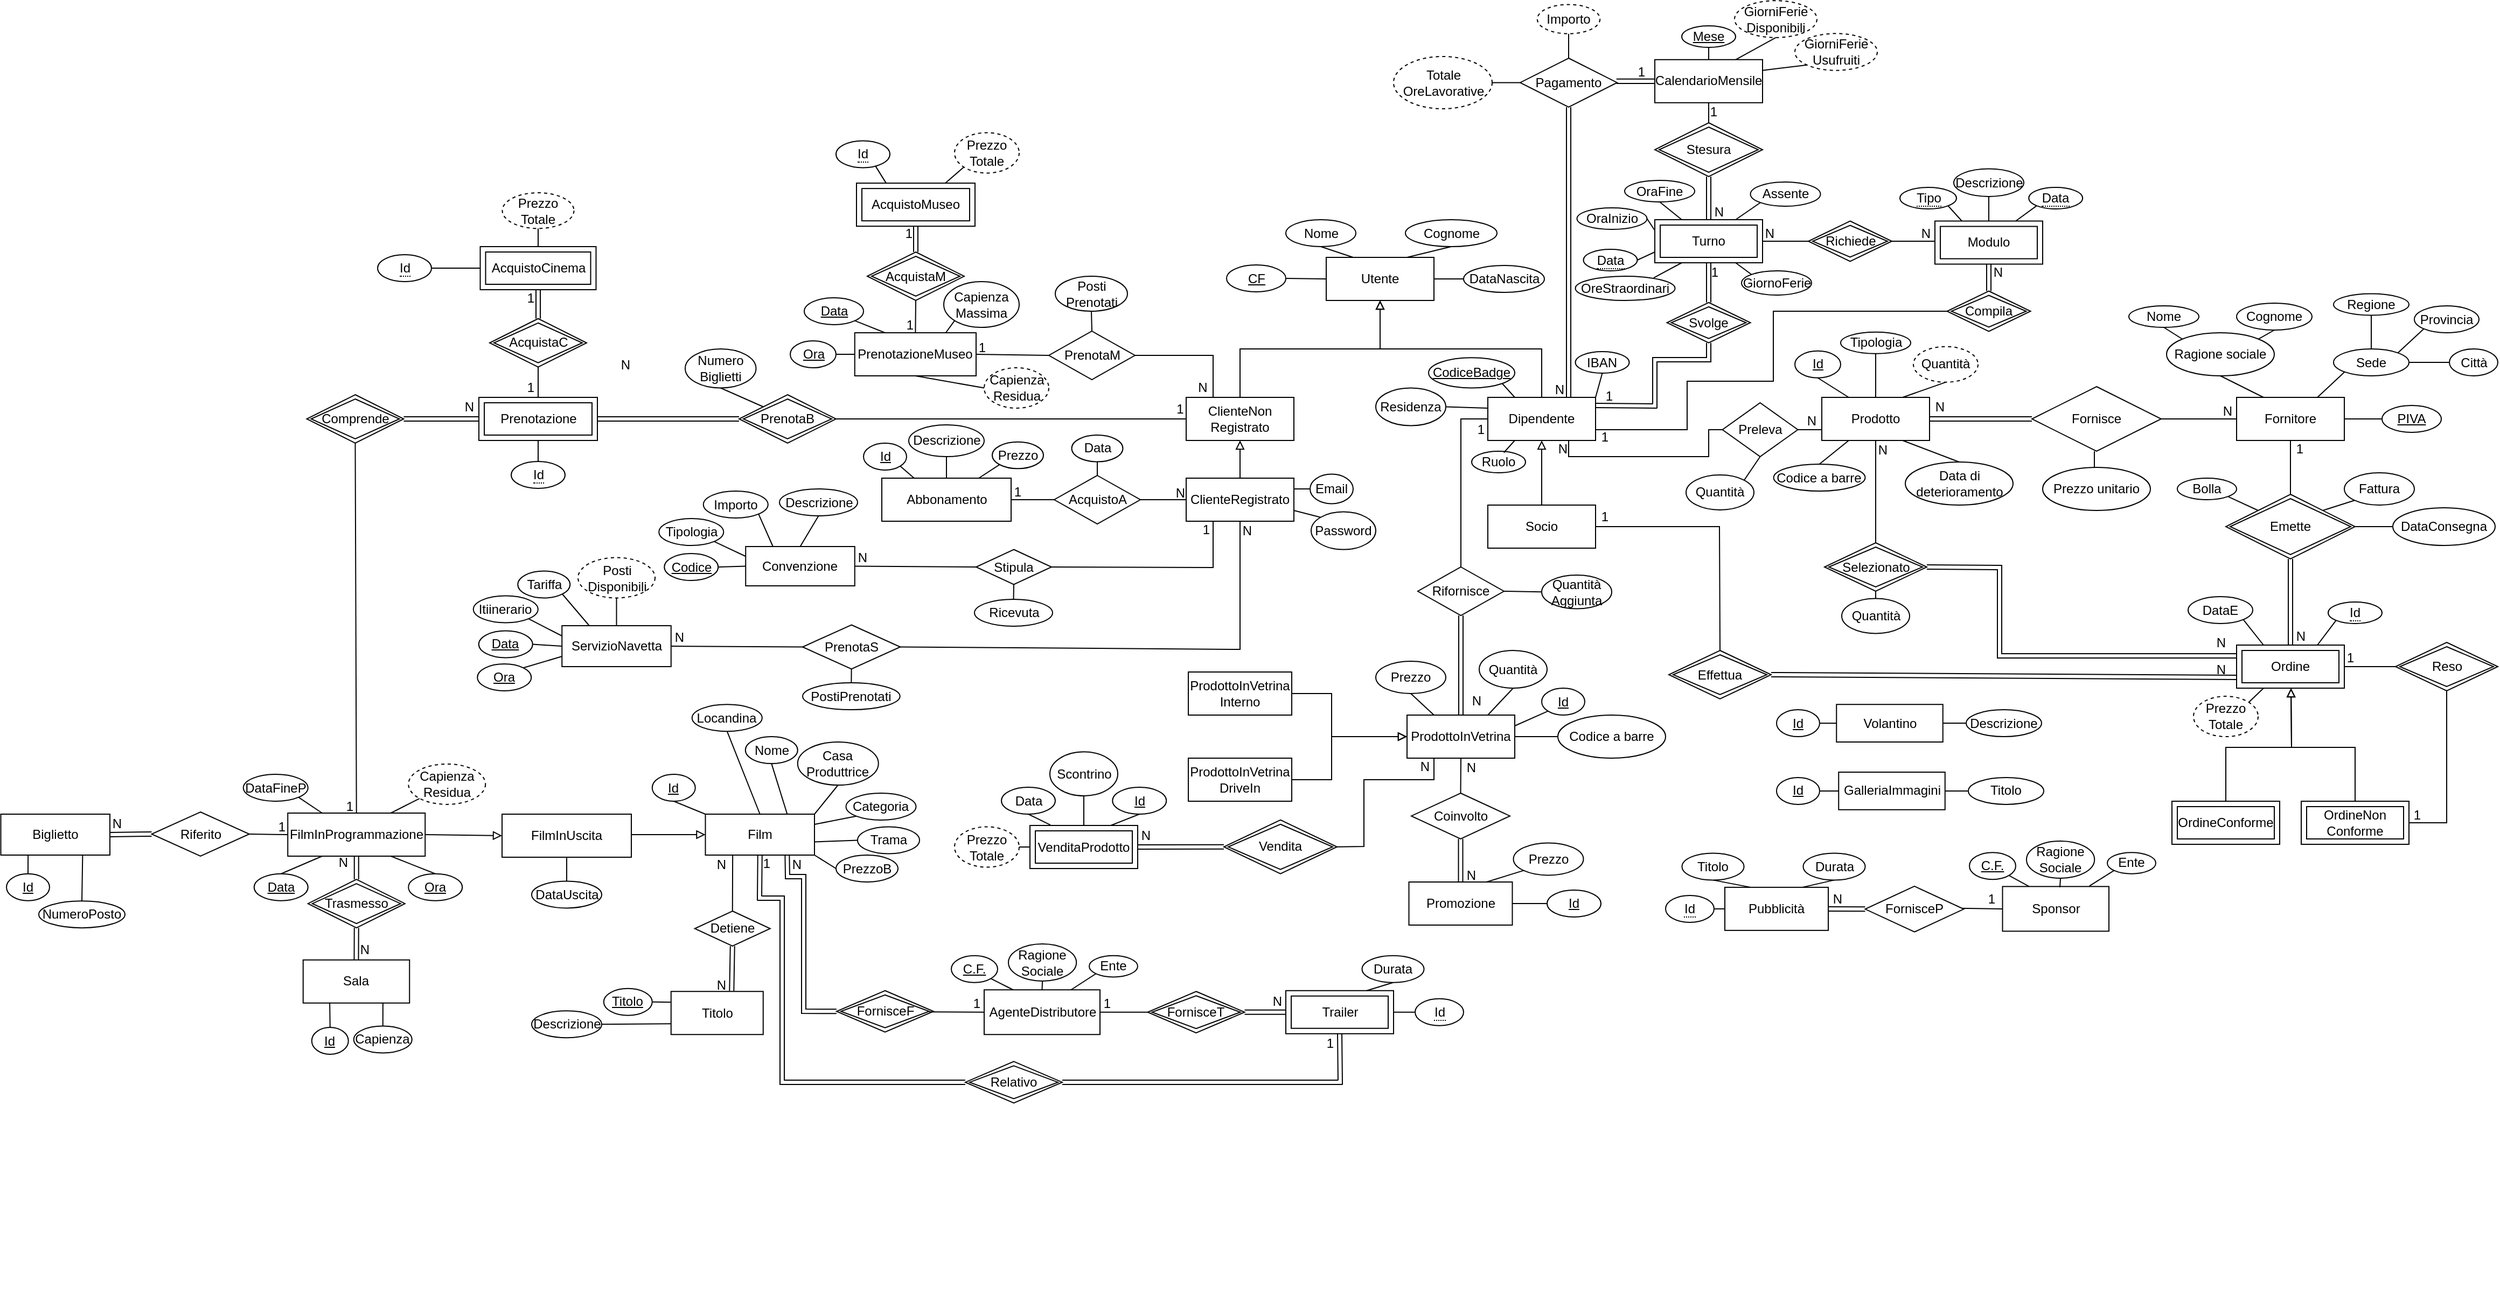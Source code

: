 <mxfile version="21.3.3" type="device">
  <diagram id="YSzkoZQ4-c6YCcFEgeAy" name="Page-1">
    <mxGraphModel dx="3741" dy="886" grid="1" gridSize="10" guides="1" tooltips="1" connect="1" arrows="1" fold="1" page="1" pageScale="1" pageWidth="827" pageHeight="1169" math="0" shadow="0">
      <root>
        <mxCell id="0" />
        <mxCell id="1" parent="0" />
        <mxCell id="WpF5zKO7cKzsqzY5cjig-1" value="Fornitore" style="whiteSpace=wrap;html=1;align=center;" parent="1" vertex="1">
          <mxGeometry x="490" y="395" width="100" height="40" as="geometry" />
        </mxCell>
        <mxCell id="WpF5zKO7cKzsqzY5cjig-2" value="PIVA" style="ellipse;whiteSpace=wrap;html=1;align=center;fontStyle=4;" parent="1" vertex="1">
          <mxGeometry x="625" y="402.5" width="55" height="25" as="geometry" />
        </mxCell>
        <mxCell id="WpF5zKO7cKzsqzY5cjig-3" value="" style="endArrow=none;html=1;rounded=0;exitX=0;exitY=0.5;exitDx=0;exitDy=0;entryX=1;entryY=0.5;entryDx=0;entryDy=0;" parent="1" source="WpF5zKO7cKzsqzY5cjig-2" target="WpF5zKO7cKzsqzY5cjig-1" edge="1">
          <mxGeometry width="50" height="50" relative="1" as="geometry">
            <mxPoint x="835" y="240" as="sourcePoint" />
            <mxPoint x="885" y="190" as="targetPoint" />
          </mxGeometry>
        </mxCell>
        <mxCell id="WpF5zKO7cKzsqzY5cjig-4" value="Ragione sociale" style="ellipse;whiteSpace=wrap;html=1;align=center;" parent="1" vertex="1">
          <mxGeometry x="425" y="335" width="100" height="40" as="geometry" />
        </mxCell>
        <mxCell id="WpF5zKO7cKzsqzY5cjig-5" value="Sede" style="ellipse;whiteSpace=wrap;html=1;align=center;" parent="1" vertex="1">
          <mxGeometry x="580" y="350" width="70" height="25" as="geometry" />
        </mxCell>
        <mxCell id="WpF5zKO7cKzsqzY5cjig-6" value="" style="endArrow=none;html=1;rounded=0;exitX=0.5;exitY=1;exitDx=0;exitDy=0;entryX=0.25;entryY=0;entryDx=0;entryDy=0;" parent="1" source="WpF5zKO7cKzsqzY5cjig-4" target="WpF5zKO7cKzsqzY5cjig-1" edge="1">
          <mxGeometry width="50" height="50" relative="1" as="geometry">
            <mxPoint x="515" y="370" as="sourcePoint" />
            <mxPoint x="545" y="410" as="targetPoint" />
          </mxGeometry>
        </mxCell>
        <mxCell id="WpF5zKO7cKzsqzY5cjig-7" value="" style="endArrow=none;html=1;rounded=0;exitX=0;exitY=1;exitDx=0;exitDy=0;entryX=0.75;entryY=0;entryDx=0;entryDy=0;" parent="1" source="WpF5zKO7cKzsqzY5cjig-5" target="WpF5zKO7cKzsqzY5cjig-1" edge="1">
          <mxGeometry width="50" height="50" relative="1" as="geometry">
            <mxPoint x="625" y="370" as="sourcePoint" />
            <mxPoint x="570" y="410" as="targetPoint" />
          </mxGeometry>
        </mxCell>
        <mxCell id="WpF5zKO7cKzsqzY5cjig-8" value="Prodotto" style="whiteSpace=wrap;html=1;align=center;" parent="1" vertex="1">
          <mxGeometry x="105" y="395" width="100" height="40" as="geometry" />
        </mxCell>
        <mxCell id="WpF5zKO7cKzsqzY5cjig-13" value="Id" style="ellipse;whiteSpace=wrap;html=1;align=center;fontStyle=4;" parent="1" vertex="1">
          <mxGeometry x="80" y="351.87" width="42.5" height="25" as="geometry" />
        </mxCell>
        <mxCell id="WpF5zKO7cKzsqzY5cjig-14" value="" style="endArrow=none;html=1;rounded=0;exitX=0.5;exitY=1;exitDx=0;exitDy=0;entryX=0.25;entryY=0;entryDx=0;entryDy=0;" parent="1" source="WpF5zKO7cKzsqzY5cjig-13" target="WpF5zKO7cKzsqzY5cjig-8" edge="1">
          <mxGeometry width="50" height="50" relative="1" as="geometry">
            <mxPoint x="245" y="135" as="sourcePoint" />
            <mxPoint x="165" y="175" as="targetPoint" />
          </mxGeometry>
        </mxCell>
        <mxCell id="WpF5zKO7cKzsqzY5cjig-16" value="" style="endArrow=none;html=1;rounded=0;exitX=0.5;exitY=1;exitDx=0;exitDy=0;entryX=0.75;entryY=0;entryDx=0;entryDy=0;" parent="1" source="ZAi8H7y5IZKenc8hjRvu-1" target="WpF5zKO7cKzsqzY5cjig-8" edge="1">
          <mxGeometry width="50" height="50" relative="1" as="geometry">
            <mxPoint x="205" y="376.87" as="sourcePoint" />
            <mxPoint x="165" y="405" as="targetPoint" />
          </mxGeometry>
        </mxCell>
        <mxCell id="WpF5zKO7cKzsqzY5cjig-46" value="Ordine" style="shape=ext;margin=3;double=1;whiteSpace=wrap;html=1;align=center;" parent="1" vertex="1">
          <mxGeometry x="490" y="625" width="100" height="40" as="geometry" />
        </mxCell>
        <mxCell id="WpF5zKO7cKzsqzY5cjig-54" value="Selezionato" style="shape=rhombus;double=1;perimeter=rhombusPerimeter;whiteSpace=wrap;html=1;align=center;" parent="1" vertex="1">
          <mxGeometry x="107.5" y="530" width="95" height="45" as="geometry" />
        </mxCell>
        <mxCell id="WpF5zKO7cKzsqzY5cjig-55" value="" style="shape=link;html=1;rounded=0;entryX=0;entryY=0.25;entryDx=0;entryDy=0;exitX=1;exitY=0.5;exitDx=0;exitDy=0;" parent="1" source="WpF5zKO7cKzsqzY5cjig-54" target="WpF5zKO7cKzsqzY5cjig-46" edge="1">
          <mxGeometry relative="1" as="geometry">
            <mxPoint x="450" y="645" as="sourcePoint" />
            <mxPoint x="530" y="645" as="targetPoint" />
            <Array as="points">
              <mxPoint x="270" y="553" />
              <mxPoint x="270" y="635" />
            </Array>
          </mxGeometry>
        </mxCell>
        <mxCell id="WpF5zKO7cKzsqzY5cjig-57" value="" style="endArrow=none;html=1;rounded=0;entryX=0.5;entryY=0;entryDx=0;entryDy=0;exitX=0.5;exitY=1;exitDx=0;exitDy=0;" parent="1" source="WpF5zKO7cKzsqzY5cjig-8" target="WpF5zKO7cKzsqzY5cjig-54" edge="1">
          <mxGeometry relative="1" as="geometry">
            <mxPoint x="65" y="640" as="sourcePoint" />
            <mxPoint x="105" y="640" as="targetPoint" />
          </mxGeometry>
        </mxCell>
        <mxCell id="WpF5zKO7cKzsqzY5cjig-59" value="Fornisce" style="shape=rhombus;perimeter=rhombusPerimeter;whiteSpace=wrap;html=1;align=center;" parent="1" vertex="1">
          <mxGeometry x="300" y="385" width="120" height="60" as="geometry" />
        </mxCell>
        <mxCell id="WpF5zKO7cKzsqzY5cjig-60" value="" style="shape=link;html=1;rounded=0;exitX=0;exitY=0.5;exitDx=0;exitDy=0;entryX=1;entryY=0.5;entryDx=0;entryDy=0;" parent="1" source="WpF5zKO7cKzsqzY5cjig-59" target="WpF5zKO7cKzsqzY5cjig-8" edge="1">
          <mxGeometry relative="1" as="geometry">
            <mxPoint x="645" y="635" as="sourcePoint" />
            <mxPoint x="380" y="535" as="targetPoint" />
          </mxGeometry>
        </mxCell>
        <mxCell id="WpF5zKO7cKzsqzY5cjig-61" value="N" style="resizable=0;html=1;whiteSpace=wrap;align=right;verticalAlign=bottom;" parent="WpF5zKO7cKzsqzY5cjig-60" connectable="0" vertex="1">
          <mxGeometry x="1" relative="1" as="geometry">
            <mxPoint x="15" y="-3" as="offset" />
          </mxGeometry>
        </mxCell>
        <mxCell id="WpF5zKO7cKzsqzY5cjig-62" value="" style="endArrow=none;html=1;rounded=0;exitX=0;exitY=0.5;exitDx=0;exitDy=0;entryX=1;entryY=0.5;entryDx=0;entryDy=0;" parent="1" source="WpF5zKO7cKzsqzY5cjig-1" target="WpF5zKO7cKzsqzY5cjig-59" edge="1">
          <mxGeometry relative="1" as="geometry">
            <mxPoint x="40" y="495" as="sourcePoint" />
            <mxPoint x="420" y="410" as="targetPoint" />
          </mxGeometry>
        </mxCell>
        <mxCell id="WpF5zKO7cKzsqzY5cjig-64" value="Prezzo unitario" style="ellipse;whiteSpace=wrap;html=1;align=center;" parent="1" vertex="1">
          <mxGeometry x="310" y="460" width="100" height="40" as="geometry" />
        </mxCell>
        <mxCell id="WpF5zKO7cKzsqzY5cjig-66" value="" style="endArrow=none;html=1;rounded=0;exitX=0.5;exitY=0;exitDx=0;exitDy=0;entryX=0.5;entryY=1;entryDx=0;entryDy=0;" parent="1" edge="1">
          <mxGeometry width="50" height="50" relative="1" as="geometry">
            <mxPoint x="358" y="460" as="sourcePoint" />
            <mxPoint x="358" y="445" as="targetPoint" />
          </mxGeometry>
        </mxCell>
        <mxCell id="WpF5zKO7cKzsqzY5cjig-69" value="" style="endArrow=none;html=1;rounded=0;exitX=1;exitY=0;exitDx=0;exitDy=0;entryX=0.25;entryY=1;entryDx=0;entryDy=0;" parent="1" source="GzMYKJr-sfS03AwmaLyN-3" target="WpF5zKO7cKzsqzY5cjig-46" edge="1">
          <mxGeometry width="50" height="50" relative="1" as="geometry">
            <mxPoint x="498.284" y="678.661" as="sourcePoint" />
            <mxPoint x="75" y="790" as="targetPoint" />
          </mxGeometry>
        </mxCell>
        <mxCell id="WpF5zKO7cKzsqzY5cjig-70" value="&lt;span style=&quot;border-bottom: 1px dotted&quot;&gt;Id&lt;/span&gt;" style="ellipse;whiteSpace=wrap;html=1;align=center;" parent="1" vertex="1">
          <mxGeometry x="575" y="585" width="50" height="20" as="geometry" />
        </mxCell>
        <mxCell id="WpF5zKO7cKzsqzY5cjig-71" value="" style="endArrow=none;html=1;rounded=0;exitX=0;exitY=1;exitDx=0;exitDy=0;entryX=0.75;entryY=0;entryDx=0;entryDy=0;" parent="1" source="WpF5zKO7cKzsqzY5cjig-70" target="WpF5zKO7cKzsqzY5cjig-46" edge="1">
          <mxGeometry width="50" height="50" relative="1" as="geometry">
            <mxPoint x="622.5" y="435" as="sourcePoint" />
            <mxPoint x="1025" y="415" as="targetPoint" />
          </mxGeometry>
        </mxCell>
        <mxCell id="WpF5zKO7cKzsqzY5cjig-74" value="Emette" style="shape=rhombus;double=1;perimeter=rhombusPerimeter;whiteSpace=wrap;html=1;align=center;" parent="1" vertex="1">
          <mxGeometry x="480" y="485" width="120" height="60" as="geometry" />
        </mxCell>
        <mxCell id="WpF5zKO7cKzsqzY5cjig-75" value="" style="shape=link;html=1;rounded=0;exitX=0.5;exitY=1;exitDx=0;exitDy=0;entryX=0.5;entryY=0;entryDx=0;entryDy=0;" parent="1" source="WpF5zKO7cKzsqzY5cjig-74" target="WpF5zKO7cKzsqzY5cjig-46" edge="1">
          <mxGeometry relative="1" as="geometry">
            <mxPoint x="342.5" y="845" as="sourcePoint" />
            <mxPoint x="422.5" y="845" as="targetPoint" />
          </mxGeometry>
        </mxCell>
        <mxCell id="WpF5zKO7cKzsqzY5cjig-76" value="N" style="resizable=0;html=1;whiteSpace=wrap;align=right;verticalAlign=bottom;" parent="WpF5zKO7cKzsqzY5cjig-75" connectable="0" vertex="1">
          <mxGeometry x="1" relative="1" as="geometry">
            <mxPoint x="15" as="offset" />
          </mxGeometry>
        </mxCell>
        <mxCell id="WpF5zKO7cKzsqzY5cjig-80" value="" style="endArrow=none;html=1;rounded=0;entryX=0.5;entryY=0;entryDx=0;entryDy=0;exitX=0.5;exitY=1;exitDx=0;exitDy=0;" parent="1" source="WpF5zKO7cKzsqzY5cjig-1" target="WpF5zKO7cKzsqzY5cjig-74" edge="1">
          <mxGeometry relative="1" as="geometry">
            <mxPoint x="172.5" y="525" as="sourcePoint" />
            <mxPoint x="102.5" y="615" as="targetPoint" />
          </mxGeometry>
        </mxCell>
        <mxCell id="WpF5zKO7cKzsqzY5cjig-81" value="1" style="resizable=0;html=1;whiteSpace=wrap;align=right;verticalAlign=bottom;" parent="1" connectable="0" vertex="1">
          <mxGeometry x="65" y="460" as="geometry">
            <mxPoint x="488" y="-9" as="offset" />
          </mxGeometry>
        </mxCell>
        <mxCell id="WpF5zKO7cKzsqzY5cjig-82" value="N" style="resizable=0;html=1;whiteSpace=wrap;align=right;verticalAlign=bottom;" parent="1" connectable="0" vertex="1">
          <mxGeometry x="-704" y="251" as="geometry">
            <mxPoint x="574" y="200" as="offset" />
          </mxGeometry>
        </mxCell>
        <mxCell id="otf0dAUhyGwsgxdbyUY--1" value="Nome" style="ellipse;whiteSpace=wrap;html=1;align=center;" parent="1" vertex="1">
          <mxGeometry x="390" y="310" width="65" height="20" as="geometry" />
        </mxCell>
        <mxCell id="otf0dAUhyGwsgxdbyUY--2" value="" style="endArrow=none;html=1;rounded=0;exitX=0.5;exitY=1;exitDx=0;exitDy=0;entryX=0;entryY=0;entryDx=0;entryDy=0;" parent="1" source="otf0dAUhyGwsgxdbyUY--1" target="WpF5zKO7cKzsqzY5cjig-4" edge="1">
          <mxGeometry width="50" height="50" relative="1" as="geometry">
            <mxPoint x="470" y="280" as="sourcePoint" />
            <mxPoint x="495" y="310" as="targetPoint" />
          </mxGeometry>
        </mxCell>
        <mxCell id="otf0dAUhyGwsgxdbyUY--4" value="Cognome" style="ellipse;whiteSpace=wrap;html=1;align=center;" parent="1" vertex="1">
          <mxGeometry x="490" y="307.5" width="70" height="25" as="geometry" />
        </mxCell>
        <mxCell id="otf0dAUhyGwsgxdbyUY--5" value="" style="endArrow=none;html=1;rounded=0;exitX=0.5;exitY=1;exitDx=0;exitDy=0;entryX=1;entryY=0;entryDx=0;entryDy=0;" parent="1" source="otf0dAUhyGwsgxdbyUY--4" target="WpF5zKO7cKzsqzY5cjig-4" edge="1">
          <mxGeometry width="50" height="50" relative="1" as="geometry">
            <mxPoint x="580" y="274" as="sourcePoint" />
            <mxPoint x="615" y="330" as="targetPoint" />
          </mxGeometry>
        </mxCell>
        <mxCell id="otf0dAUhyGwsgxdbyUY--6" value="Regione" style="ellipse;whiteSpace=wrap;html=1;align=center;" parent="1" vertex="1">
          <mxGeometry x="580" y="298.75" width="70" height="20" as="geometry" />
        </mxCell>
        <mxCell id="otf0dAUhyGwsgxdbyUY--7" value="" style="endArrow=none;html=1;rounded=0;exitX=0.5;exitY=1;exitDx=0;exitDy=0;entryX=0.5;entryY=0;entryDx=0;entryDy=0;" parent="1" source="otf0dAUhyGwsgxdbyUY--6" target="WpF5zKO7cKzsqzY5cjig-5" edge="1">
          <mxGeometry width="50" height="50" relative="1" as="geometry">
            <mxPoint x="630" y="282" as="sourcePoint" />
            <mxPoint x="665" y="338" as="targetPoint" />
          </mxGeometry>
        </mxCell>
        <mxCell id="otf0dAUhyGwsgxdbyUY--8" value="Provincia" style="ellipse;whiteSpace=wrap;html=1;align=center;" parent="1" vertex="1">
          <mxGeometry x="655" y="310" width="60" height="25" as="geometry" />
        </mxCell>
        <mxCell id="otf0dAUhyGwsgxdbyUY--9" value="" style="endArrow=none;html=1;rounded=0;exitX=0;exitY=1;exitDx=0;exitDy=0;entryX=1;entryY=0;entryDx=0;entryDy=0;" parent="1" source="otf0dAUhyGwsgxdbyUY--8" target="WpF5zKO7cKzsqzY5cjig-5" edge="1">
          <mxGeometry width="50" height="50" relative="1" as="geometry">
            <mxPoint x="760" y="302" as="sourcePoint" />
            <mxPoint x="795" y="358" as="targetPoint" />
          </mxGeometry>
        </mxCell>
        <mxCell id="otf0dAUhyGwsgxdbyUY--10" value="Città" style="ellipse;whiteSpace=wrap;html=1;align=center;" parent="1" vertex="1">
          <mxGeometry x="687.5" y="350" width="45" height="25" as="geometry" />
        </mxCell>
        <mxCell id="otf0dAUhyGwsgxdbyUY--11" value="" style="endArrow=none;html=1;rounded=0;exitX=0;exitY=0.5;exitDx=0;exitDy=0;entryX=1;entryY=0.5;entryDx=0;entryDy=0;" parent="1" source="otf0dAUhyGwsgxdbyUY--10" target="WpF5zKO7cKzsqzY5cjig-5" edge="1">
          <mxGeometry width="50" height="50" relative="1" as="geometry">
            <mxPoint x="800" y="380" as="sourcePoint" />
            <mxPoint x="715" y="360" as="targetPoint" />
          </mxGeometry>
        </mxCell>
        <mxCell id="otf0dAUhyGwsgxdbyUY--15" value="Tipologia" style="ellipse;whiteSpace=wrap;html=1;align=center;" parent="1" vertex="1">
          <mxGeometry x="122.5" y="334.37" width="65" height="20" as="geometry" />
        </mxCell>
        <mxCell id="otf0dAUhyGwsgxdbyUY--16" value="" style="endArrow=none;html=1;rounded=0;exitX=0.5;exitY=1;exitDx=0;exitDy=0;entryX=0.5;entryY=0;entryDx=0;entryDy=0;" parent="1" source="otf0dAUhyGwsgxdbyUY--15" target="WpF5zKO7cKzsqzY5cjig-8" edge="1">
          <mxGeometry width="50" height="50" relative="1" as="geometry">
            <mxPoint x="-105" y="445" as="sourcePoint" />
            <mxPoint x="105" y="425" as="targetPoint" />
          </mxGeometry>
        </mxCell>
        <mxCell id="otf0dAUhyGwsgxdbyUY--18" value="Codice a barre" style="ellipse;whiteSpace=wrap;html=1;align=center;" parent="1" vertex="1">
          <mxGeometry x="60.25" y="457" width="85" height="25" as="geometry" />
        </mxCell>
        <mxCell id="otf0dAUhyGwsgxdbyUY--19" value="" style="endArrow=none;html=1;rounded=0;exitX=0.5;exitY=0;exitDx=0;exitDy=0;entryX=0.25;entryY=1;entryDx=0;entryDy=0;" parent="1" source="otf0dAUhyGwsgxdbyUY--18" target="WpF5zKO7cKzsqzY5cjig-8" edge="1">
          <mxGeometry width="50" height="50" relative="1" as="geometry">
            <mxPoint x="-125" y="535" as="sourcePoint" />
            <mxPoint x="-40" y="555" as="targetPoint" />
          </mxGeometry>
        </mxCell>
        <mxCell id="otf0dAUhyGwsgxdbyUY--21" value="Data di deterioramento" style="ellipse;whiteSpace=wrap;html=1;align=center;" parent="1" vertex="1">
          <mxGeometry x="182.5" y="455" width="100" height="40" as="geometry" />
        </mxCell>
        <mxCell id="otf0dAUhyGwsgxdbyUY--22" value="" style="endArrow=none;html=1;rounded=0;exitX=0.5;exitY=0;exitDx=0;exitDy=0;entryX=0.75;entryY=1;entryDx=0;entryDy=0;" parent="1" source="otf0dAUhyGwsgxdbyUY--21" target="WpF5zKO7cKzsqzY5cjig-8" edge="1">
          <mxGeometry width="50" height="50" relative="1" as="geometry">
            <mxPoint x="107.5" y="505" as="sourcePoint" />
            <mxPoint x="157.5" y="415" as="targetPoint" />
          </mxGeometry>
        </mxCell>
        <mxCell id="otf0dAUhyGwsgxdbyUY--23" value="N" style="resizable=0;html=1;whiteSpace=wrap;align=right;verticalAlign=bottom;" parent="1" connectable="0" vertex="1">
          <mxGeometry x="155" y="430" as="geometry">
            <mxPoint x="12" y="22" as="offset" />
          </mxGeometry>
        </mxCell>
        <mxCell id="otf0dAUhyGwsgxdbyUY--24" value="DataConsegna" style="ellipse;whiteSpace=wrap;html=1;align=center;" parent="1" vertex="1">
          <mxGeometry x="635" y="497.5" width="95" height="35" as="geometry" />
        </mxCell>
        <mxCell id="otf0dAUhyGwsgxdbyUY--25" value="" style="endArrow=none;html=1;rounded=0;entryX=1;entryY=0.5;entryDx=0;entryDy=0;exitX=0;exitY=0.5;exitDx=0;exitDy=0;" parent="1" source="otf0dAUhyGwsgxdbyUY--24" target="WpF5zKO7cKzsqzY5cjig-74" edge="1">
          <mxGeometry width="50" height="50" relative="1" as="geometry">
            <mxPoint x="645" y="525" as="sourcePoint" />
            <mxPoint x="580" y="535" as="targetPoint" />
          </mxGeometry>
        </mxCell>
        <mxCell id="otf0dAUhyGwsgxdbyUY--27" value="Fattura" style="ellipse;whiteSpace=wrap;html=1;align=center;" parent="1" vertex="1">
          <mxGeometry x="590" y="465" width="65" height="30" as="geometry" />
        </mxCell>
        <mxCell id="otf0dAUhyGwsgxdbyUY--28" value="" style="endArrow=none;html=1;rounded=0;entryX=1;entryY=0;entryDx=0;entryDy=0;exitX=0;exitY=1;exitDx=0;exitDy=0;" parent="1" source="otf0dAUhyGwsgxdbyUY--27" target="WpF5zKO7cKzsqzY5cjig-74" edge="1">
          <mxGeometry width="50" height="50" relative="1" as="geometry">
            <mxPoint x="645" y="475" as="sourcePoint" />
            <mxPoint x="600" y="465" as="targetPoint" />
          </mxGeometry>
        </mxCell>
        <mxCell id="otf0dAUhyGwsgxdbyUY--29" value="Bolla" style="ellipse;whiteSpace=wrap;html=1;align=center;" parent="1" vertex="1">
          <mxGeometry x="435" y="470" width="55" height="20" as="geometry" />
        </mxCell>
        <mxCell id="otf0dAUhyGwsgxdbyUY--30" value="" style="endArrow=none;html=1;rounded=0;entryX=0;entryY=0;entryDx=0;entryDy=0;exitX=1;exitY=1;exitDx=0;exitDy=0;" parent="1" source="otf0dAUhyGwsgxdbyUY--29" target="WpF5zKO7cKzsqzY5cjig-74" edge="1">
          <mxGeometry width="50" height="50" relative="1" as="geometry">
            <mxPoint x="665" y="570" as="sourcePoint" />
            <mxPoint x="590" y="595" as="targetPoint" />
          </mxGeometry>
        </mxCell>
        <mxCell id="otf0dAUhyGwsgxdbyUY--32" value="DataE" style="ellipse;whiteSpace=wrap;html=1;align=center;" parent="1" vertex="1">
          <mxGeometry x="445" y="580" width="60" height="25" as="geometry" />
        </mxCell>
        <mxCell id="otf0dAUhyGwsgxdbyUY--33" value="" style="endArrow=none;html=1;rounded=0;exitX=1;exitY=1;exitDx=0;exitDy=0;entryX=0.25;entryY=0;entryDx=0;entryDy=0;" parent="1" source="otf0dAUhyGwsgxdbyUY--32" target="WpF5zKO7cKzsqzY5cjig-46" edge="1">
          <mxGeometry width="50" height="50" relative="1" as="geometry">
            <mxPoint x="-45" y="670" as="sourcePoint" />
            <mxPoint x="540" y="645" as="targetPoint" />
          </mxGeometry>
        </mxCell>
        <mxCell id="Sqgk6kVIvDvaI4vkTzhy-1" value="ProdottoInVetrina" style="whiteSpace=wrap;html=1;align=center;" parent="1" vertex="1">
          <mxGeometry x="-280" y="690" width="100" height="40" as="geometry" />
        </mxCell>
        <mxCell id="Sqgk6kVIvDvaI4vkTzhy-2" value="Id" style="ellipse;whiteSpace=wrap;html=1;align=center;fontStyle=4;" parent="1" vertex="1">
          <mxGeometry x="-155" y="665" width="40" height="25" as="geometry" />
        </mxCell>
        <mxCell id="Sqgk6kVIvDvaI4vkTzhy-3" value="" style="endArrow=none;html=1;rounded=0;exitX=0;exitY=1;exitDx=0;exitDy=0;entryX=1;entryY=0.25;entryDx=0;entryDy=0;" parent="1" source="Sqgk6kVIvDvaI4vkTzhy-2" target="Sqgk6kVIvDvaI4vkTzhy-1" edge="1">
          <mxGeometry width="50" height="50" relative="1" as="geometry">
            <mxPoint x="-138" y="430" as="sourcePoint" />
            <mxPoint x="-218" y="470" as="targetPoint" />
          </mxGeometry>
        </mxCell>
        <mxCell id="Sqgk6kVIvDvaI4vkTzhy-4" value="Quantità" style="ellipse;whiteSpace=wrap;html=1;align=center;" parent="1" vertex="1">
          <mxGeometry x="-213" y="630" width="63" height="35" as="geometry" />
        </mxCell>
        <mxCell id="Sqgk6kVIvDvaI4vkTzhy-5" value="" style="endArrow=none;html=1;rounded=0;exitX=0.5;exitY=1;exitDx=0;exitDy=0;entryX=0.75;entryY=0;entryDx=0;entryDy=0;" parent="1" source="Sqgk6kVIvDvaI4vkTzhy-4" target="Sqgk6kVIvDvaI4vkTzhy-1" edge="1">
          <mxGeometry width="50" height="50" relative="1" as="geometry">
            <mxPoint x="-288" y="670" as="sourcePoint" />
            <mxPoint x="-218" y="700" as="targetPoint" />
          </mxGeometry>
        </mxCell>
        <mxCell id="Sqgk6kVIvDvaI4vkTzhy-8" value="Prezzo" style="ellipse;whiteSpace=wrap;html=1;align=center;" parent="1" vertex="1">
          <mxGeometry x="-309" y="640" width="65" height="30" as="geometry" />
        </mxCell>
        <mxCell id="Sqgk6kVIvDvaI4vkTzhy-9" value="" style="endArrow=none;html=1;rounded=0;exitX=0.5;exitY=1;exitDx=0;exitDy=0;entryX=0.25;entryY=0;entryDx=0;entryDy=0;" parent="1" source="Sqgk6kVIvDvaI4vkTzhy-8" target="Sqgk6kVIvDvaI4vkTzhy-1" edge="1">
          <mxGeometry width="50" height="50" relative="1" as="geometry">
            <mxPoint x="-488" y="740" as="sourcePoint" />
            <mxPoint x="-278" y="720" as="targetPoint" />
          </mxGeometry>
        </mxCell>
        <mxCell id="Sqgk6kVIvDvaI4vkTzhy-10" value="Codice a barre" style="ellipse;whiteSpace=wrap;html=1;align=center;" parent="1" vertex="1">
          <mxGeometry x="-140" y="690" width="100" height="40" as="geometry" />
        </mxCell>
        <mxCell id="Sqgk6kVIvDvaI4vkTzhy-11" value="" style="endArrow=none;html=1;rounded=0;exitX=0;exitY=0.5;exitDx=0;exitDy=0;entryX=1;entryY=0.5;entryDx=0;entryDy=0;" parent="1" source="Sqgk6kVIvDvaI4vkTzhy-10" target="Sqgk6kVIvDvaI4vkTzhy-1" edge="1">
          <mxGeometry width="50" height="50" relative="1" as="geometry">
            <mxPoint x="-508" y="830" as="sourcePoint" />
            <mxPoint x="-423" y="850" as="targetPoint" />
          </mxGeometry>
        </mxCell>
        <mxCell id="Sqgk6kVIvDvaI4vkTzhy-15" value="ProdottoInVetrina&lt;br&gt;Interno" style="whiteSpace=wrap;html=1;align=center;" parent="1" vertex="1">
          <mxGeometry x="-483" y="650" width="96" height="40" as="geometry" />
        </mxCell>
        <mxCell id="Sqgk6kVIvDvaI4vkTzhy-42" value="N" style="resizable=0;html=1;whiteSpace=wrap;align=right;verticalAlign=bottom;" parent="1" connectable="0" vertex="1">
          <mxGeometry x="487.001" y="416" as="geometry" />
        </mxCell>
        <mxCell id="Sqgk6kVIvDvaI4vkTzhy-47" value="Utente" style="whiteSpace=wrap;html=1;align=center;" parent="1" vertex="1">
          <mxGeometry x="-355" y="265" width="100" height="40" as="geometry" />
        </mxCell>
        <mxCell id="Sqgk6kVIvDvaI4vkTzhy-48" value="CF" style="ellipse;whiteSpace=wrap;html=1;align=center;fontStyle=4;" parent="1" vertex="1">
          <mxGeometry x="-447.5" y="272" width="55" height="25" as="geometry" />
        </mxCell>
        <mxCell id="Sqgk6kVIvDvaI4vkTzhy-49" value="" style="endArrow=none;html=1;rounded=0;exitX=1;exitY=0.5;exitDx=0;exitDy=0;entryX=0;entryY=0.5;entryDx=0;entryDy=0;" parent="1" source="Sqgk6kVIvDvaI4vkTzhy-48" target="Sqgk6kVIvDvaI4vkTzhy-47" edge="1">
          <mxGeometry width="50" height="50" relative="1" as="geometry">
            <mxPoint x="-895" y="235" as="sourcePoint" />
            <mxPoint x="-865" y="275" as="targetPoint" />
          </mxGeometry>
        </mxCell>
        <mxCell id="Sqgk6kVIvDvaI4vkTzhy-50" value="Nome" style="ellipse;whiteSpace=wrap;html=1;align=center;" parent="1" vertex="1">
          <mxGeometry x="-392.5" y="230" width="65" height="25" as="geometry" />
        </mxCell>
        <mxCell id="Sqgk6kVIvDvaI4vkTzhy-51" value="" style="endArrow=none;html=1;rounded=0;exitX=0.5;exitY=1;exitDx=0;exitDy=0;entryX=0.25;entryY=0;entryDx=0;entryDy=0;" parent="1" source="Sqgk6kVIvDvaI4vkTzhy-50" target="Sqgk6kVIvDvaI4vkTzhy-47" edge="1">
          <mxGeometry width="50" height="50" relative="1" as="geometry">
            <mxPoint x="-375" y="245" as="sourcePoint" />
            <mxPoint x="-303" y="276" as="targetPoint" />
          </mxGeometry>
        </mxCell>
        <mxCell id="Sqgk6kVIvDvaI4vkTzhy-52" value="Cognome" style="ellipse;whiteSpace=wrap;html=1;align=center;" parent="1" vertex="1">
          <mxGeometry x="-281.5" y="230" width="85" height="25" as="geometry" />
        </mxCell>
        <mxCell id="Sqgk6kVIvDvaI4vkTzhy-53" value="DataNascita" style="ellipse;whiteSpace=wrap;html=1;align=center;" parent="1" vertex="1">
          <mxGeometry x="-227.5" y="272.5" width="75" height="25" as="geometry" />
        </mxCell>
        <mxCell id="Sqgk6kVIvDvaI4vkTzhy-54" value="Residenza" style="ellipse;whiteSpace=wrap;html=1;align=center;" parent="1" vertex="1">
          <mxGeometry x="-309" y="386.25" width="65" height="35" as="geometry" />
        </mxCell>
        <mxCell id="Sqgk6kVIvDvaI4vkTzhy-55" value="" style="endArrow=none;html=1;rounded=0;exitX=0.5;exitY=1;exitDx=0;exitDy=0;entryX=0.75;entryY=0;entryDx=0;entryDy=0;" parent="1" source="Sqgk6kVIvDvaI4vkTzhy-52" target="Sqgk6kVIvDvaI4vkTzhy-47" edge="1">
          <mxGeometry width="50" height="50" relative="1" as="geometry">
            <mxPoint x="-257" y="244" as="sourcePoint" />
            <mxPoint x="-295" y="265" as="targetPoint" />
          </mxGeometry>
        </mxCell>
        <mxCell id="Sqgk6kVIvDvaI4vkTzhy-56" value="" style="endArrow=none;html=1;rounded=0;entryX=1;entryY=0.5;entryDx=0;entryDy=0;exitX=0;exitY=0.5;exitDx=0;exitDy=0;" parent="1" source="Sqgk6kVIvDvaI4vkTzhy-53" target="Sqgk6kVIvDvaI4vkTzhy-47" edge="1">
          <mxGeometry width="50" height="50" relative="1" as="geometry">
            <mxPoint x="-155" y="245" as="sourcePoint" />
            <mxPoint x="-285" y="275" as="targetPoint" />
          </mxGeometry>
        </mxCell>
        <mxCell id="Sqgk6kVIvDvaI4vkTzhy-57" value="" style="endArrow=none;html=1;rounded=0;entryX=0;entryY=0.25;entryDx=0;entryDy=0;exitX=1;exitY=0.5;exitDx=0;exitDy=0;" parent="1" source="Sqgk6kVIvDvaI4vkTzhy-54" target="Sqgk6kVIvDvaI4vkTzhy-62" edge="1">
          <mxGeometry width="50" height="50" relative="1" as="geometry">
            <mxPoint x="-280" y="403" as="sourcePoint" />
            <mxPoint x="-245" y="295" as="targetPoint" />
          </mxGeometry>
        </mxCell>
        <mxCell id="Sqgk6kVIvDvaI4vkTzhy-61" value="ClienteNon&lt;br&gt;Registrato" style="whiteSpace=wrap;html=1;align=center;" parent="1" vertex="1">
          <mxGeometry x="-485" y="395" width="100" height="40" as="geometry" />
        </mxCell>
        <mxCell id="Sqgk6kVIvDvaI4vkTzhy-63" value="" style="endArrow=block;html=1;rounded=0;exitX=0.5;exitY=0;exitDx=0;exitDy=0;endFill=0;entryX=0.5;entryY=1;entryDx=0;entryDy=0;" parent="1" source="Sqgk6kVIvDvaI4vkTzhy-61" target="Sqgk6kVIvDvaI4vkTzhy-47" edge="1">
          <mxGeometry width="50" height="50" relative="1" as="geometry">
            <mxPoint x="-75" y="255" as="sourcePoint" />
            <mxPoint x="-310" y="305" as="targetPoint" />
            <Array as="points">
              <mxPoint x="-435" y="350" />
              <mxPoint x="-305" y="350" />
            </Array>
          </mxGeometry>
        </mxCell>
        <mxCell id="Sqgk6kVIvDvaI4vkTzhy-64" value="" style="endArrow=block;html=1;rounded=0;exitX=0.5;exitY=0;exitDx=0;exitDy=0;endFill=0;entryX=0.5;entryY=1;entryDx=0;entryDy=0;" parent="1" source="Sqgk6kVIvDvaI4vkTzhy-62" target="Sqgk6kVIvDvaI4vkTzhy-47" edge="1">
          <mxGeometry width="50" height="50" relative="1" as="geometry">
            <mxPoint x="-315" y="395" as="sourcePoint" />
            <mxPoint x="-310" y="310" as="targetPoint" />
            <Array as="points">
              <mxPoint x="-155" y="350" />
              <mxPoint x="-305" y="350" />
            </Array>
          </mxGeometry>
        </mxCell>
        <mxCell id="Sqgk6kVIvDvaI4vkTzhy-73" value="Socio" style="whiteSpace=wrap;html=1;align=center;" parent="1" vertex="1">
          <mxGeometry x="-205" y="495" width="100" height="40" as="geometry" />
        </mxCell>
        <mxCell id="Sqgk6kVIvDvaI4vkTzhy-75" value="" style="endArrow=block;html=1;rounded=0;exitX=0.5;exitY=0;exitDx=0;exitDy=0;endFill=0;" parent="1" source="Sqgk6kVIvDvaI4vkTzhy-62" edge="1">
          <mxGeometry width="50" height="50" relative="1" as="geometry">
            <mxPoint x="100" y="385" as="sourcePoint" />
            <mxPoint x="-135" y="435" as="targetPoint" />
            <Array as="points" />
          </mxGeometry>
        </mxCell>
        <mxCell id="Sqgk6kVIvDvaI4vkTzhy-77" value="Preleva" style="shape=rhombus;perimeter=rhombusPerimeter;whiteSpace=wrap;html=1;align=center;" parent="1" vertex="1">
          <mxGeometry x="12.75" y="400" width="70" height="50" as="geometry" />
        </mxCell>
        <mxCell id="Sqgk6kVIvDvaI4vkTzhy-80" value="" style="endArrow=none;html=1;rounded=0;entryX=1;entryY=0.5;entryDx=0;entryDy=0;exitX=0;exitY=0.75;exitDx=0;exitDy=0;" parent="1" source="WpF5zKO7cKzsqzY5cjig-8" target="Sqgk6kVIvDvaI4vkTzhy-77" edge="1">
          <mxGeometry relative="1" as="geometry">
            <mxPoint x="110" y="415" as="sourcePoint" />
            <mxPoint x="100" y="410" as="targetPoint" />
          </mxGeometry>
        </mxCell>
        <mxCell id="Sqgk6kVIvDvaI4vkTzhy-81" value="N" style="resizable=0;html=1;whiteSpace=wrap;align=right;verticalAlign=bottom;" parent="1" connectable="0" vertex="1">
          <mxGeometry x="101.251" y="425" as="geometry" />
        </mxCell>
        <mxCell id="Sqgk6kVIvDvaI4vkTzhy-83" value="" style="endArrow=none;html=1;rounded=0;entryX=0.75;entryY=1;entryDx=0;entryDy=0;exitX=0;exitY=0.5;exitDx=0;exitDy=0;" parent="1" source="Sqgk6kVIvDvaI4vkTzhy-77" target="Sqgk6kVIvDvaI4vkTzhy-62" edge="1">
          <mxGeometry relative="1" as="geometry">
            <mxPoint x="-50" y="415" as="sourcePoint" />
            <mxPoint x="80" y="425" as="targetPoint" />
            <Array as="points">
              <mxPoint y="425" />
              <mxPoint y="450" />
              <mxPoint x="-130" y="450" />
            </Array>
          </mxGeometry>
        </mxCell>
        <mxCell id="Sqgk6kVIvDvaI4vkTzhy-84" value="" style="endArrow=block;html=1;rounded=0;exitX=0.5;exitY=0;exitDx=0;exitDy=0;endFill=0;" parent="1" source="Sqgk6kVIvDvaI4vkTzhy-73" target="Sqgk6kVIvDvaI4vkTzhy-62" edge="1">
          <mxGeometry width="50" height="50" relative="1" as="geometry">
            <mxPoint x="-135" y="485" as="sourcePoint" />
            <mxPoint x="-135" y="435" as="targetPoint" />
            <Array as="points" />
          </mxGeometry>
        </mxCell>
        <mxCell id="Sqgk6kVIvDvaI4vkTzhy-62" value="Dipendente" style="whiteSpace=wrap;html=1;align=center;" parent="1" vertex="1">
          <mxGeometry x="-205" y="395" width="100" height="40" as="geometry" />
        </mxCell>
        <mxCell id="Sqgk6kVIvDvaI4vkTzhy-86" value="Rifornisce" style="shape=rhombus;perimeter=rhombusPerimeter;whiteSpace=wrap;html=1;align=center;" parent="1" vertex="1">
          <mxGeometry x="-270" y="552.5" width="80" height="45" as="geometry" />
        </mxCell>
        <mxCell id="Sqgk6kVIvDvaI4vkTzhy-87" value="" style="shape=link;html=1;rounded=0;exitX=0.5;exitY=1;exitDx=0;exitDy=0;entryX=0.5;entryY=0;entryDx=0;entryDy=0;" parent="1" source="Sqgk6kVIvDvaI4vkTzhy-86" target="Sqgk6kVIvDvaI4vkTzhy-1" edge="1">
          <mxGeometry relative="1" as="geometry">
            <mxPoint x="-100" y="770" as="sourcePoint" />
            <mxPoint x="-230" y="695" as="targetPoint" />
          </mxGeometry>
        </mxCell>
        <mxCell id="Sqgk6kVIvDvaI4vkTzhy-88" value="N" style="resizable=0;html=1;whiteSpace=wrap;align=right;verticalAlign=bottom;" parent="Sqgk6kVIvDvaI4vkTzhy-87" connectable="0" vertex="1">
          <mxGeometry x="1" relative="1" as="geometry">
            <mxPoint x="20" y="-5" as="offset" />
          </mxGeometry>
        </mxCell>
        <mxCell id="Sqgk6kVIvDvaI4vkTzhy-89" value="" style="endArrow=none;html=1;rounded=0;exitX=0;exitY=0.5;exitDx=0;exitDy=0;entryX=0.5;entryY=0;entryDx=0;entryDy=0;" parent="1" source="Sqgk6kVIvDvaI4vkTzhy-62" target="Sqgk6kVIvDvaI4vkTzhy-86" edge="1">
          <mxGeometry relative="1" as="geometry">
            <mxPoint x="-255" y="545" as="sourcePoint" />
            <mxPoint x="-325" y="540" as="targetPoint" />
            <Array as="points">
              <mxPoint x="-230" y="415" />
            </Array>
          </mxGeometry>
        </mxCell>
        <mxCell id="Sqgk6kVIvDvaI4vkTzhy-90" value="1" style="resizable=0;html=1;whiteSpace=wrap;align=right;verticalAlign=bottom;" parent="1" connectable="0" vertex="1">
          <mxGeometry x="-262.499" y="558.75" as="geometry">
            <mxPoint x="56" y="-125" as="offset" />
          </mxGeometry>
        </mxCell>
        <mxCell id="Sqgk6kVIvDvaI4vkTzhy-96" value="" style="endArrow=block;html=1;rounded=0;endFill=0;entryX=0;entryY=0.5;entryDx=0;entryDy=0;exitX=1;exitY=0.5;exitDx=0;exitDy=0;" parent="1" source="Sqgk6kVIvDvaI4vkTzhy-15" target="Sqgk6kVIvDvaI4vkTzhy-1" edge="1">
          <mxGeometry width="50" height="50" relative="1" as="geometry">
            <mxPoint x="-400" y="665" as="sourcePoint" />
            <mxPoint x="-484.5" y="595" as="targetPoint" />
            <Array as="points">
              <mxPoint x="-350" y="670" />
              <mxPoint x="-350" y="710" />
            </Array>
          </mxGeometry>
        </mxCell>
        <mxCell id="Sqgk6kVIvDvaI4vkTzhy-97" value="" style="endArrow=block;html=1;rounded=0;endFill=0;entryX=0;entryY=0.5;entryDx=0;entryDy=0;exitX=1;exitY=0.5;exitDx=0;exitDy=0;" parent="1" source="Sqgk6kVIvDvaI4vkTzhy-98" target="Sqgk6kVIvDvaI4vkTzhy-1" edge="1">
          <mxGeometry width="50" height="50" relative="1" as="geometry">
            <mxPoint x="-400" y="745" as="sourcePoint" />
            <mxPoint x="-484.5" y="595" as="targetPoint" />
            <Array as="points">
              <mxPoint x="-350" y="750" />
              <mxPoint x="-350" y="710" />
            </Array>
          </mxGeometry>
        </mxCell>
        <mxCell id="Sqgk6kVIvDvaI4vkTzhy-98" value="ProdottoInVetrina&lt;br&gt;DriveIn" style="whiteSpace=wrap;html=1;align=center;" parent="1" vertex="1">
          <mxGeometry x="-483" y="730" width="96" height="40" as="geometry" />
        </mxCell>
        <mxCell id="nUmOE3Cz9RrLXhJTCY15-2" value="" style="resizable=0;html=1;whiteSpace=wrap;align=right;verticalAlign=bottom;" parent="1" connectable="0" vertex="1">
          <mxGeometry x="429.5" y="799" as="geometry">
            <mxPoint x="488" y="-9" as="offset" />
          </mxGeometry>
        </mxCell>
        <mxCell id="nUmOE3Cz9RrLXhJTCY15-3" value="" style="endArrow=block;html=1;rounded=0;endFill=0;entryX=0.5;entryY=1;entryDx=0;entryDy=0;exitX=0.5;exitY=0;exitDx=0;exitDy=0;" parent="1" source="nUmOE3Cz9RrLXhJTCY15-6" edge="1">
          <mxGeometry width="50" height="50" relative="1" as="geometry">
            <mxPoint x="486.5" y="770" as="sourcePoint" />
            <mxPoint x="540.5" y="665" as="targetPoint" />
            <Array as="points">
              <mxPoint x="480" y="720" />
              <mxPoint x="541" y="720" />
            </Array>
          </mxGeometry>
        </mxCell>
        <mxCell id="nUmOE3Cz9RrLXhJTCY15-4" value="" style="endArrow=block;html=1;rounded=0;endFill=0;entryX=0.5;entryY=1;entryDx=0;entryDy=0;" parent="1" edge="1">
          <mxGeometry width="50" height="50" relative="1" as="geometry">
            <mxPoint x="600" y="770" as="sourcePoint" />
            <mxPoint x="540.5" y="665" as="targetPoint" />
            <Array as="points">
              <mxPoint x="600" y="720" />
              <mxPoint x="541" y="720" />
            </Array>
          </mxGeometry>
        </mxCell>
        <mxCell id="nUmOE3Cz9RrLXhJTCY15-6" value="OrdineConforme" style="shape=ext;margin=3;double=1;whiteSpace=wrap;html=1;align=center;" parent="1" vertex="1">
          <mxGeometry x="430" y="770" width="100" height="40" as="geometry" />
        </mxCell>
        <mxCell id="nUmOE3Cz9RrLXhJTCY15-7" value="OrdineNon&lt;br&gt;Conforme" style="shape=ext;margin=3;double=1;whiteSpace=wrap;html=1;align=center;" parent="1" vertex="1">
          <mxGeometry x="550" y="770" width="100" height="40" as="geometry" />
        </mxCell>
        <mxCell id="nUmOE3Cz9RrLXhJTCY15-8" value="Reso" style="shape=rhombus;double=1;perimeter=rhombusPerimeter;whiteSpace=wrap;html=1;align=center;" parent="1" vertex="1">
          <mxGeometry x="637.5" y="622.5" width="95" height="45" as="geometry" />
        </mxCell>
        <mxCell id="nUmOE3Cz9RrLXhJTCY15-9" value="" style="endArrow=none;html=1;rounded=0;entryX=0;entryY=0.5;entryDx=0;entryDy=0;exitX=1;exitY=0.5;exitDx=0;exitDy=0;" parent="1" source="WpF5zKO7cKzsqzY5cjig-46" target="nUmOE3Cz9RrLXhJTCY15-8" edge="1">
          <mxGeometry relative="1" as="geometry">
            <mxPoint x="625" y="615" as="sourcePoint" />
            <mxPoint x="625" y="665" as="targetPoint" />
          </mxGeometry>
        </mxCell>
        <mxCell id="nUmOE3Cz9RrLXhJTCY15-10" value="1" style="resizable=0;html=1;whiteSpace=wrap;align=right;verticalAlign=bottom;" parent="1" connectable="0" vertex="1">
          <mxGeometry x="600" y="645" as="geometry" />
        </mxCell>
        <mxCell id="nUmOE3Cz9RrLXhJTCY15-13" value="" style="endArrow=none;html=1;rounded=0;exitX=0.5;exitY=1;exitDx=0;exitDy=0;entryX=1;entryY=0.5;entryDx=0;entryDy=0;" parent="1" source="nUmOE3Cz9RrLXhJTCY15-8" target="nUmOE3Cz9RrLXhJTCY15-7" edge="1">
          <mxGeometry relative="1" as="geometry">
            <mxPoint x="709.86" y="675" as="sourcePoint" />
            <mxPoint x="710" y="800" as="targetPoint" />
            <Array as="points">
              <mxPoint x="685" y="790" />
            </Array>
          </mxGeometry>
        </mxCell>
        <mxCell id="nUmOE3Cz9RrLXhJTCY15-14" value="1" style="resizable=0;html=1;whiteSpace=wrap;align=right;verticalAlign=bottom;" parent="1" connectable="0" vertex="1">
          <mxGeometry x="650" y="777" as="geometry">
            <mxPoint x="12" y="14" as="offset" />
          </mxGeometry>
        </mxCell>
        <mxCell id="nUmOE3Cz9RrLXhJTCY15-19" value="" style="shape=link;html=1;rounded=0;exitX=0.5;exitY=0;exitDx=0;exitDy=0;entryX=0.5;entryY=1;entryDx=0;entryDy=0;" parent="1" source="GzMYKJr-sfS03AwmaLyN-8" target="GzMYKJr-sfS03AwmaLyN-9" edge="1">
          <mxGeometry relative="1" as="geometry">
            <mxPoint x="-229.7" y="845" as="sourcePoint" />
            <mxPoint x="-230" y="815" as="targetPoint" />
          </mxGeometry>
        </mxCell>
        <mxCell id="nUmOE3Cz9RrLXhJTCY15-20" value="" style="endArrow=none;html=1;rounded=0;entryX=0.5;entryY=0;entryDx=0;entryDy=0;exitX=0.5;exitY=1;exitDx=0;exitDy=0;" parent="1" source="Sqgk6kVIvDvaI4vkTzhy-1" target="GzMYKJr-sfS03AwmaLyN-9" edge="1">
          <mxGeometry relative="1" as="geometry">
            <mxPoint x="40.0" y="950.0" as="sourcePoint" />
            <mxPoint x="-230" y="755" as="targetPoint" />
          </mxGeometry>
        </mxCell>
        <mxCell id="nUmOE3Cz9RrLXhJTCY15-21" value="N" style="resizable=0;html=1;whiteSpace=wrap;align=right;verticalAlign=bottom;" parent="1" connectable="0" vertex="1">
          <mxGeometry x="-130" y="730" as="geometry">
            <mxPoint x="-85" y="17" as="offset" />
          </mxGeometry>
        </mxCell>
        <mxCell id="nUmOE3Cz9RrLXhJTCY15-22" value="N" style="resizable=0;html=1;whiteSpace=wrap;align=right;verticalAlign=bottom;" parent="1" connectable="0" vertex="1">
          <mxGeometry x="-259" y="842.5" as="geometry">
            <mxPoint x="-258" y="-32" as="offset" />
          </mxGeometry>
        </mxCell>
        <mxCell id="nUmOE3Cz9RrLXhJTCY15-23" value="&lt;u&gt;Id&lt;/u&gt;" style="ellipse;whiteSpace=wrap;html=1;align=center;" parent="1" vertex="1">
          <mxGeometry x="-150" y="852.5" width="50" height="25" as="geometry" />
        </mxCell>
        <mxCell id="nUmOE3Cz9RrLXhJTCY15-24" value="" style="endArrow=none;html=1;rounded=0;entryX=0;entryY=0.5;entryDx=0;entryDy=0;exitX=1;exitY=0.5;exitDx=0;exitDy=0;" parent="1" source="GzMYKJr-sfS03AwmaLyN-8" target="nUmOE3Cz9RrLXhJTCY15-23" edge="1">
          <mxGeometry width="50" height="50" relative="1" as="geometry">
            <mxPoint x="-175" y="865" as="sourcePoint" />
            <mxPoint x="-315" y="815" as="targetPoint" />
          </mxGeometry>
        </mxCell>
        <mxCell id="nUmOE3Cz9RrLXhJTCY15-26" value="Prezzo" style="ellipse;whiteSpace=wrap;html=1;align=center;" parent="1" vertex="1">
          <mxGeometry x="-181.25" y="808.69" width="65" height="30" as="geometry" />
        </mxCell>
        <mxCell id="nUmOE3Cz9RrLXhJTCY15-27" value="" style="endArrow=none;html=1;rounded=0;exitX=0;exitY=1;exitDx=0;exitDy=0;entryX=0.75;entryY=0;entryDx=0;entryDy=0;" parent="1" source="nUmOE3Cz9RrLXhJTCY15-26" target="GzMYKJr-sfS03AwmaLyN-8" edge="1">
          <mxGeometry width="50" height="50" relative="1" as="geometry">
            <mxPoint x="-528" y="1005" as="sourcePoint" />
            <mxPoint x="-200" y="845" as="targetPoint" />
          </mxGeometry>
        </mxCell>
        <mxCell id="nUmOE3Cz9RrLXhJTCY15-33" value="VenditaProdotto" style="shape=ext;margin=3;double=1;whiteSpace=wrap;html=1;align=center;" parent="1" vertex="1">
          <mxGeometry x="-630" y="792.5" width="100" height="40" as="geometry" />
        </mxCell>
        <mxCell id="nUmOE3Cz9RrLXhJTCY15-36" value="Vendita" style="shape=rhombus;double=1;perimeter=rhombusPerimeter;whiteSpace=wrap;html=1;align=center;" parent="1" vertex="1">
          <mxGeometry x="-450" y="787.38" width="105" height="50" as="geometry" />
        </mxCell>
        <mxCell id="nUmOE3Cz9RrLXhJTCY15-37" value="" style="endArrow=none;html=1;rounded=0;entryX=1;entryY=0.5;entryDx=0;entryDy=0;exitX=0.25;exitY=1;exitDx=0;exitDy=0;" parent="1" source="Sqgk6kVIvDvaI4vkTzhy-1" target="nUmOE3Cz9RrLXhJTCY15-36" edge="1">
          <mxGeometry relative="1" as="geometry">
            <mxPoint x="-400" y="495" as="sourcePoint" />
            <mxPoint x="-425" y="475" as="targetPoint" />
            <Array as="points">
              <mxPoint x="-255" y="750" />
              <mxPoint x="-320" y="750" />
              <mxPoint x="-320" y="812" />
            </Array>
          </mxGeometry>
        </mxCell>
        <mxCell id="nUmOE3Cz9RrLXhJTCY15-39" value="" style="shape=link;html=1;rounded=0;entryX=1;entryY=0.5;entryDx=0;entryDy=0;exitX=0;exitY=0.5;exitDx=0;exitDy=0;" parent="1" source="nUmOE3Cz9RrLXhJTCY15-36" target="nUmOE3Cz9RrLXhJTCY15-33" edge="1">
          <mxGeometry relative="1" as="geometry">
            <mxPoint x="-220" y="855" as="sourcePoint" />
            <mxPoint x="-220" y="825" as="targetPoint" />
          </mxGeometry>
        </mxCell>
        <mxCell id="nUmOE3Cz9RrLXhJTCY15-40" value="N" style="resizable=0;html=1;whiteSpace=wrap;align=right;verticalAlign=bottom;" parent="1" connectable="0" vertex="1">
          <mxGeometry x="-342" y="715.003" as="geometry">
            <mxPoint x="84" y="31" as="offset" />
          </mxGeometry>
        </mxCell>
        <mxCell id="nUmOE3Cz9RrLXhJTCY15-53" value="Ruolo" style="ellipse;whiteSpace=wrap;html=1;align=center;" parent="1" vertex="1">
          <mxGeometry x="-220" y="445" width="50" height="20" as="geometry" />
        </mxCell>
        <mxCell id="nUmOE3Cz9RrLXhJTCY15-54" value="" style="endArrow=none;html=1;rounded=0;entryX=0.25;entryY=1;entryDx=0;entryDy=0;exitX=0.598;exitY=0.064;exitDx=0;exitDy=0;exitPerimeter=0;" parent="1" source="nUmOE3Cz9RrLXhJTCY15-53" target="Sqgk6kVIvDvaI4vkTzhy-62" edge="1">
          <mxGeometry width="50" height="50" relative="1" as="geometry">
            <mxPoint x="-127.5" y="353.6" as="sourcePoint" />
            <mxPoint x="-150.5" y="395.0" as="targetPoint" />
          </mxGeometry>
        </mxCell>
        <mxCell id="nUmOE3Cz9RrLXhJTCY15-55" value="ClienteRegistrato" style="whiteSpace=wrap;html=1;align=center;" parent="1" vertex="1">
          <mxGeometry x="-485" y="470" width="100" height="40" as="geometry" />
        </mxCell>
        <mxCell id="nUmOE3Cz9RrLXhJTCY15-56" value="" style="endArrow=block;html=1;rounded=0;exitX=0.5;exitY=0;exitDx=0;exitDy=0;endFill=0;entryX=0.5;entryY=1;entryDx=0;entryDy=0;" parent="1" source="nUmOE3Cz9RrLXhJTCY15-55" target="Sqgk6kVIvDvaI4vkTzhy-61" edge="1">
          <mxGeometry width="50" height="50" relative="1" as="geometry">
            <mxPoint x="-415" y="485" as="sourcePoint" />
            <mxPoint x="-435" y="435" as="targetPoint" />
            <Array as="points" />
          </mxGeometry>
        </mxCell>
        <mxCell id="nUmOE3Cz9RrLXhJTCY15-58" value="N" style="resizable=0;html=1;whiteSpace=wrap;align=right;verticalAlign=bottom;" parent="1" connectable="0" vertex="1">
          <mxGeometry x="-130" y="830.5" as="geometry">
            <mxPoint x="-85" y="17" as="offset" />
          </mxGeometry>
        </mxCell>
        <mxCell id="nUmOE3Cz9RrLXhJTCY15-61" value="Email" style="ellipse;whiteSpace=wrap;html=1;align=center;" parent="1" vertex="1">
          <mxGeometry x="-370" y="466.25" width="40" height="27.5" as="geometry" />
        </mxCell>
        <mxCell id="nUmOE3Cz9RrLXhJTCY15-62" value="" style="endArrow=none;html=1;rounded=0;entryX=1;entryY=0.25;entryDx=0;entryDy=0;exitX=0;exitY=0.5;exitDx=0;exitDy=0;" parent="1" source="nUmOE3Cz9RrLXhJTCY15-61" target="nUmOE3Cz9RrLXhJTCY15-55" edge="1">
          <mxGeometry width="50" height="50" relative="1" as="geometry">
            <mxPoint x="-547.5" y="553.6" as="sourcePoint" />
            <mxPoint x="-550" y="595" as="targetPoint" />
          </mxGeometry>
        </mxCell>
        <mxCell id="nUmOE3Cz9RrLXhJTCY15-63" value="Password" style="ellipse;whiteSpace=wrap;html=1;align=center;" parent="1" vertex="1">
          <mxGeometry x="-369" y="501.25" width="60" height="35" as="geometry" />
        </mxCell>
        <mxCell id="nUmOE3Cz9RrLXhJTCY15-64" value="" style="endArrow=none;html=1;rounded=0;entryX=1;entryY=0.75;entryDx=0;entryDy=0;exitX=0;exitY=0;exitDx=0;exitDy=0;" parent="1" source="nUmOE3Cz9RrLXhJTCY15-63" target="nUmOE3Cz9RrLXhJTCY15-55" edge="1">
          <mxGeometry width="50" height="50" relative="1" as="geometry">
            <mxPoint x="-407.5" y="553.6" as="sourcePoint" />
            <mxPoint x="-375" y="503.75" as="targetPoint" />
          </mxGeometry>
        </mxCell>
        <mxCell id="nUmOE3Cz9RrLXhJTCY15-65" value="Effettua" style="shape=rhombus;double=1;perimeter=rhombusPerimeter;whiteSpace=wrap;html=1;align=center;" parent="1" vertex="1">
          <mxGeometry x="-37" y="630" width="95" height="45" as="geometry" />
        </mxCell>
        <mxCell id="nUmOE3Cz9RrLXhJTCY15-66" value="" style="shape=link;html=1;rounded=0;exitX=1;exitY=0.5;exitDx=0;exitDy=0;entryX=0;entryY=0.75;entryDx=0;entryDy=0;" parent="1" source="nUmOE3Cz9RrLXhJTCY15-65" target="WpF5zKO7cKzsqzY5cjig-46" edge="1">
          <mxGeometry relative="1" as="geometry">
            <mxPoint x="335" y="690" as="sourcePoint" />
            <mxPoint x="375" y="690" as="targetPoint" />
          </mxGeometry>
        </mxCell>
        <mxCell id="nUmOE3Cz9RrLXhJTCY15-67" value="" style="endArrow=none;html=1;rounded=0;entryX=1;entryY=0.5;entryDx=0;entryDy=0;exitX=0.5;exitY=0;exitDx=0;exitDy=0;" parent="1" source="nUmOE3Cz9RrLXhJTCY15-65" target="Sqgk6kVIvDvaI4vkTzhy-73" edge="1">
          <mxGeometry relative="1" as="geometry">
            <mxPoint x="-50" y="465" as="sourcePoint" />
            <mxPoint x="-50" y="645" as="targetPoint" />
            <Array as="points">
              <mxPoint x="10" y="515" />
            </Array>
          </mxGeometry>
        </mxCell>
        <mxCell id="nUmOE3Cz9RrLXhJTCY15-68" value="1" style="resizable=0;html=1;whiteSpace=wrap;align=right;verticalAlign=bottom;" parent="1" connectable="0" vertex="1">
          <mxGeometry x="-24" y="296.5" as="geometry">
            <mxPoint x="-68" y="218" as="offset" />
          </mxGeometry>
        </mxCell>
        <mxCell id="nUmOE3Cz9RrLXhJTCY15-69" value="N" style="resizable=0;html=1;whiteSpace=wrap;align=right;verticalAlign=bottom;" parent="1" connectable="0" vertex="1">
          <mxGeometry x="510" y="500" as="geometry">
            <mxPoint x="-29" y="131" as="offset" />
          </mxGeometry>
        </mxCell>
        <mxCell id="nUmOE3Cz9RrLXhJTCY15-70" value="N" style="resizable=0;html=1;whiteSpace=wrap;align=right;verticalAlign=bottom;" parent="1" connectable="0" vertex="1">
          <mxGeometry x="510" y="525" as="geometry">
            <mxPoint x="-29" y="131" as="offset" />
          </mxGeometry>
        </mxCell>
        <mxCell id="nUmOE3Cz9RrLXhJTCY15-71" value="Quantità Aggiunta" style="ellipse;whiteSpace=wrap;html=1;align=center;" parent="1" vertex="1">
          <mxGeometry x="-155" y="560" width="65" height="31.25" as="geometry" />
        </mxCell>
        <mxCell id="nUmOE3Cz9RrLXhJTCY15-72" value="" style="endArrow=none;html=1;rounded=0;entryX=1;entryY=0.5;entryDx=0;entryDy=0;exitX=0;exitY=0.5;exitDx=0;exitDy=0;" parent="1" source="nUmOE3Cz9RrLXhJTCY15-71" target="Sqgk6kVIvDvaI4vkTzhy-86" edge="1">
          <mxGeometry width="50" height="50" relative="1" as="geometry">
            <mxPoint x="-117" y="507.5" as="sourcePoint" />
            <mxPoint x="-142" y="592.5" as="targetPoint" />
          </mxGeometry>
        </mxCell>
        <mxCell id="NFmnSYyuVNsSqJZDi0rA-1" value="Id" style="ellipse;whiteSpace=wrap;html=1;align=center;fontStyle=4;" parent="1" vertex="1">
          <mxGeometry x="-553.37" y="757" width="50" height="25" as="geometry" />
        </mxCell>
        <mxCell id="NFmnSYyuVNsSqJZDi0rA-2" value="" style="endArrow=none;html=1;rounded=0;exitX=0.5;exitY=1;exitDx=0;exitDy=0;entryX=0.75;entryY=0;entryDx=0;entryDy=0;" parent="1" source="NFmnSYyuVNsSqJZDi0rA-1" target="nUmOE3Cz9RrLXhJTCY15-33" edge="1">
          <mxGeometry width="50" height="50" relative="1" as="geometry">
            <mxPoint x="-985" y="685" as="sourcePoint" />
            <mxPoint x="-560" y="790" as="targetPoint" />
          </mxGeometry>
        </mxCell>
        <mxCell id="NFmnSYyuVNsSqJZDi0rA-3" value="Data" style="ellipse;whiteSpace=wrap;html=1;align=center;" parent="1" vertex="1">
          <mxGeometry x="-656.5" y="757" width="50" height="25" as="geometry" />
        </mxCell>
        <mxCell id="NFmnSYyuVNsSqJZDi0rA-4" value="" style="endArrow=none;html=1;rounded=0;exitX=0.5;exitY=1;exitDx=0;exitDy=0;entryX=0.19;entryY=-0.012;entryDx=0;entryDy=0;entryPerimeter=0;" parent="1" source="NFmnSYyuVNsSqJZDi0rA-3" target="nUmOE3Cz9RrLXhJTCY15-33" edge="1">
          <mxGeometry width="50" height="50" relative="1" as="geometry">
            <mxPoint x="-839" y="835" as="sourcePoint" />
            <mxPoint x="-606" y="785" as="targetPoint" />
          </mxGeometry>
        </mxCell>
        <mxCell id="NFmnSYyuVNsSqJZDi0rA-6" value="" style="endArrow=none;html=1;rounded=0;exitX=1;exitY=0.5;exitDx=0;exitDy=0;entryX=0;entryY=0.5;entryDx=0;entryDy=0;" parent="1" source="NFmnSYyuVNsSqJZDi0rA-7" target="nUmOE3Cz9RrLXhJTCY15-33" edge="1">
          <mxGeometry width="50" height="50" relative="1" as="geometry">
            <mxPoint x="-635" y="852.5" as="sourcePoint" />
            <mxPoint x="-646" y="932" as="targetPoint" />
          </mxGeometry>
        </mxCell>
        <mxCell id="NFmnSYyuVNsSqJZDi0rA-7" value="Prezzo&lt;br&gt;Totale" style="ellipse;whiteSpace=wrap;html=1;align=center;dashed=1;" parent="1" vertex="1">
          <mxGeometry x="-700" y="793.75" width="60" height="37.5" as="geometry" />
        </mxCell>
        <mxCell id="NFmnSYyuVNsSqJZDi0rA-9" value="" style="endArrow=none;html=1;rounded=0;exitX=0.5;exitY=1;exitDx=0;exitDy=0;entryX=0.5;entryY=0;entryDx=0;entryDy=0;" parent="1" source="GzMYKJr-sfS03AwmaLyN-7" target="nUmOE3Cz9RrLXhJTCY15-33" edge="1">
          <mxGeometry width="50" height="50" relative="1" as="geometry">
            <mxPoint x="-668.55" y="858.142" as="sourcePoint" />
            <mxPoint x="-595" y="843" as="targetPoint" />
          </mxGeometry>
        </mxCell>
        <mxCell id="NFmnSYyuVNsSqJZDi0rA-12" value="" style="endArrow=none;html=1;rounded=0;exitX=1;exitY=1;exitDx=0;exitDy=0;entryX=0.25;entryY=0;entryDx=0;entryDy=0;" parent="1" source="GzMYKJr-sfS03AwmaLyN-13" target="GzMYKJr-sfS03AwmaLyN-11" edge="1">
          <mxGeometry width="50" height="50" relative="1" as="geometry">
            <mxPoint x="-791" y="322.5" as="sourcePoint" />
            <mxPoint x="-772.5" y="336.87" as="targetPoint" />
          </mxGeometry>
        </mxCell>
        <mxCell id="NFmnSYyuVNsSqJZDi0rA-15" value="" style="endArrow=none;html=1;rounded=0;entryX=0;entryY=0.5;entryDx=0;entryDy=0;exitX=1;exitY=0.5;exitDx=0;exitDy=0;" parent="1" source="GzMYKJr-sfS03AwmaLyN-15" target="GzMYKJr-sfS03AwmaLyN-11" edge="1">
          <mxGeometry width="50" height="50" relative="1" as="geometry">
            <mxPoint x="-809.5" y="355" as="sourcePoint" />
            <mxPoint x="-800" y="356.87" as="targetPoint" />
          </mxGeometry>
        </mxCell>
        <mxCell id="NFmnSYyuVNsSqJZDi0rA-16" value="Capienza Massima" style="ellipse;whiteSpace=wrap;html=1;align=center;" parent="1" vertex="1">
          <mxGeometry x="-710" y="287.5" width="70" height="42.5" as="geometry" />
        </mxCell>
        <mxCell id="NFmnSYyuVNsSqJZDi0rA-17" value="" style="endArrow=none;html=1;rounded=0;exitX=0;exitY=1;exitDx=0;exitDy=0;entryX=0.75;entryY=0;entryDx=0;entryDy=0;" parent="1" source="NFmnSYyuVNsSqJZDi0rA-16" target="GzMYKJr-sfS03AwmaLyN-11" edge="1">
          <mxGeometry width="50" height="50" relative="1" as="geometry">
            <mxPoint x="-879" y="364.87" as="sourcePoint" />
            <mxPoint x="-717.5" y="336.87" as="targetPoint" />
          </mxGeometry>
        </mxCell>
        <mxCell id="NFmnSYyuVNsSqJZDi0rA-27" value="" style="endArrow=none;html=1;rounded=0;entryX=1;entryY=0.5;entryDx=0;entryDy=0;" parent="1" target="GzMYKJr-sfS03AwmaLyN-12" edge="1">
          <mxGeometry relative="1" as="geometry">
            <mxPoint x="-460" y="395" as="sourcePoint" />
            <mxPoint x="-527.5" y="355" as="targetPoint" />
            <Array as="points">
              <mxPoint x="-460" y="356" />
            </Array>
          </mxGeometry>
        </mxCell>
        <mxCell id="NFmnSYyuVNsSqJZDi0rA-28" value="" style="endArrow=none;html=1;rounded=0;entryX=1;entryY=0.5;entryDx=0;entryDy=0;exitX=0;exitY=0.5;exitDx=0;exitDy=0;" parent="1" source="GzMYKJr-sfS03AwmaLyN-12" target="GzMYKJr-sfS03AwmaLyN-11" edge="1">
          <mxGeometry relative="1" as="geometry">
            <mxPoint x="-617.5" y="355" as="sourcePoint" />
            <mxPoint x="-690" y="356.87" as="targetPoint" />
            <Array as="points" />
          </mxGeometry>
        </mxCell>
        <mxCell id="NFmnSYyuVNsSqJZDi0rA-31" value="1" style="resizable=0;html=1;whiteSpace=wrap;align=right;verticalAlign=bottom;" parent="1" connectable="0" vertex="1">
          <mxGeometry x="-756.5" y="801.003" as="geometry">
            <mxPoint x="87" y="-444" as="offset" />
          </mxGeometry>
        </mxCell>
        <mxCell id="NFmnSYyuVNsSqJZDi0rA-41" value="AcquistoMuseo" style="shape=ext;margin=3;double=1;whiteSpace=wrap;html=1;align=center;" parent="1" vertex="1">
          <mxGeometry x="-791" y="196.06" width="110" height="40" as="geometry" />
        </mxCell>
        <mxCell id="NFmnSYyuVNsSqJZDi0rA-44" value="AcquistaM" style="shape=rhombus;double=1;perimeter=rhombusPerimeter;whiteSpace=wrap;html=1;align=center;" parent="1" vertex="1">
          <mxGeometry x="-781" y="260" width="90" height="45" as="geometry" />
        </mxCell>
        <mxCell id="NFmnSYyuVNsSqJZDi0rA-45" value="" style="endArrow=none;html=1;rounded=0;entryX=0.5;entryY=1;entryDx=0;entryDy=0;exitX=0.5;exitY=0;exitDx=0;exitDy=0;" parent="1" source="GzMYKJr-sfS03AwmaLyN-11" target="NFmnSYyuVNsSqJZDi0rA-44" edge="1">
          <mxGeometry relative="1" as="geometry">
            <mxPoint x="-745" y="336.87" as="sourcePoint" />
            <mxPoint x="-950" y="392.5" as="targetPoint" />
            <Array as="points" />
          </mxGeometry>
        </mxCell>
        <mxCell id="NFmnSYyuVNsSqJZDi0rA-48" value="" style="endArrow=none;html=1;rounded=0;exitX=0.72;exitY=0.9;exitDx=0;exitDy=0;entryX=0.25;entryY=0;entryDx=0;entryDy=0;exitPerimeter=0;" parent="1" source="NFmnSYyuVNsSqJZDi0rA-49" target="NFmnSYyuVNsSqJZDi0rA-41" edge="1">
          <mxGeometry width="50" height="50" relative="1" as="geometry">
            <mxPoint x="-756.965" y="180.347" as="sourcePoint" />
            <mxPoint x="-745" y="196.19" as="targetPoint" />
          </mxGeometry>
        </mxCell>
        <mxCell id="NFmnSYyuVNsSqJZDi0rA-49" value="&lt;span style=&quot;border-bottom: 1px dotted&quot;&gt;Id&lt;/span&gt;" style="ellipse;whiteSpace=wrap;html=1;align=center;" parent="1" vertex="1">
          <mxGeometry x="-810" y="156.69" width="50" height="25" as="geometry" />
        </mxCell>
        <mxCell id="NFmnSYyuVNsSqJZDi0rA-51" value="" style="endArrow=none;html=1;rounded=0;exitX=0;exitY=1;exitDx=0;exitDy=0;entryX=0.75;entryY=0;entryDx=0;entryDy=0;" parent="1" source="NFmnSYyuVNsSqJZDi0rA-56" target="NFmnSYyuVNsSqJZDi0rA-41" edge="1">
          <mxGeometry width="50" height="50" relative="1" as="geometry">
            <mxPoint x="-702.474" y="183.131" as="sourcePoint" />
            <mxPoint x="-720" y="196.19" as="targetPoint" />
          </mxGeometry>
        </mxCell>
        <mxCell id="NFmnSYyuVNsSqJZDi0rA-52" value="1" style="resizable=0;html=1;whiteSpace=wrap;align=right;verticalAlign=bottom;" parent="1" connectable="0" vertex="1">
          <mxGeometry x="-825" y="695.003" as="geometry">
            <mxPoint x="87" y="-444" as="offset" />
          </mxGeometry>
        </mxCell>
        <mxCell id="NFmnSYyuVNsSqJZDi0rA-53" value="1" style="resizable=0;html=1;whiteSpace=wrap;align=right;verticalAlign=bottom;" parent="1" connectable="0" vertex="1">
          <mxGeometry x="-823.25" y="780.003" as="geometry">
            <mxPoint x="87" y="-444" as="offset" />
          </mxGeometry>
        </mxCell>
        <mxCell id="NFmnSYyuVNsSqJZDi0rA-54" value="FilmInProgrammazione" style="whiteSpace=wrap;html=1;align=center;" parent="1" vertex="1">
          <mxGeometry x="-1318.88" y="781" width="127.5" height="40" as="geometry" />
        </mxCell>
        <mxCell id="NFmnSYyuVNsSqJZDi0rA-56" value="Prezzo&lt;br&gt;Totale" style="ellipse;whiteSpace=wrap;html=1;align=center;dashed=1;" parent="1" vertex="1">
          <mxGeometry x="-700" y="149.19" width="60" height="37.5" as="geometry" />
        </mxCell>
        <mxCell id="NFmnSYyuVNsSqJZDi0rA-58" value="Film" style="whiteSpace=wrap;html=1;align=center;" parent="1" vertex="1">
          <mxGeometry x="-931.25" y="782" width="101.25" height="38" as="geometry" />
        </mxCell>
        <mxCell id="NFmnSYyuVNsSqJZDi0rA-59" value="" style="endArrow=block;html=1;rounded=0;endFill=0;exitX=1;exitY=0.5;exitDx=0;exitDy=0;entryX=0;entryY=0.5;entryDx=0;entryDy=0;" parent="1" source="NFmnSYyuVNsSqJZDi0rA-61" target="NFmnSYyuVNsSqJZDi0rA-58" edge="1">
          <mxGeometry width="50" height="50" relative="1" as="geometry">
            <mxPoint x="-970" y="710" as="sourcePoint" />
            <mxPoint x="-930" y="810" as="targetPoint" />
            <Array as="points">
              <mxPoint x="-1000" y="801" />
            </Array>
          </mxGeometry>
        </mxCell>
        <mxCell id="NFmnSYyuVNsSqJZDi0rA-60" value="" style="endArrow=block;html=1;rounded=0;endFill=0;entryX=0;entryY=0.5;entryDx=0;entryDy=0;exitX=1;exitY=0.5;exitDx=0;exitDy=0;" parent="1" source="NFmnSYyuVNsSqJZDi0rA-54" target="NFmnSYyuVNsSqJZDi0rA-61" edge="1">
          <mxGeometry width="50" height="50" relative="1" as="geometry">
            <mxPoint x="-1107.5" y="727.5" as="sourcePoint" />
            <mxPoint x="-1052" y="622.5" as="targetPoint" />
            <Array as="points" />
          </mxGeometry>
        </mxCell>
        <mxCell id="NFmnSYyuVNsSqJZDi0rA-61" value="FilmInUscita" style="whiteSpace=wrap;html=1;align=center;" parent="1" vertex="1">
          <mxGeometry x="-1120" y="782" width="120" height="40" as="geometry" />
        </mxCell>
        <mxCell id="NFmnSYyuVNsSqJZDi0rA-62" value="Id" style="ellipse;whiteSpace=wrap;html=1;align=center;fontStyle=4;" parent="1" vertex="1">
          <mxGeometry x="-980.62" y="745" width="40" height="25" as="geometry" />
        </mxCell>
        <mxCell id="NFmnSYyuVNsSqJZDi0rA-63" value="" style="endArrow=none;html=1;rounded=0;exitX=0.5;exitY=1;exitDx=0;exitDy=0;entryX=0;entryY=0;entryDx=0;entryDy=0;" parent="1" source="NFmnSYyuVNsSqJZDi0rA-62" target="NFmnSYyuVNsSqJZDi0rA-58" edge="1">
          <mxGeometry width="50" height="50" relative="1" as="geometry">
            <mxPoint x="-920.5" y="400" as="sourcePoint" />
            <mxPoint x="-962.5" y="670" as="targetPoint" />
          </mxGeometry>
        </mxCell>
        <mxCell id="NFmnSYyuVNsSqJZDi0rA-65" value="" style="endArrow=none;html=1;rounded=0;exitX=0.5;exitY=0;exitDx=0;exitDy=0;entryX=0.5;entryY=1;entryDx=0;entryDy=0;" parent="1" source="NFmnSYyuVNsSqJZDi0rA-67" target="NFmnSYyuVNsSqJZDi0rA-61" edge="1">
          <mxGeometry width="50" height="50" relative="1" as="geometry">
            <mxPoint x="-833.125" y="721" as="sourcePoint" />
            <mxPoint x="-821.75" y="738.5" as="targetPoint" />
          </mxGeometry>
        </mxCell>
        <mxCell id="NFmnSYyuVNsSqJZDi0rA-67" value="DataUscita" style="ellipse;whiteSpace=wrap;html=1;align=center;" parent="1" vertex="1">
          <mxGeometry x="-1092.5" y="844.19" width="65" height="25" as="geometry" />
        </mxCell>
        <mxCell id="NFmnSYyuVNsSqJZDi0rA-68" value="" style="endArrow=none;html=1;rounded=0;exitX=0.5;exitY=1;exitDx=0;exitDy=0;entryX=1;entryY=0;entryDx=0;entryDy=0;" parent="1" source="NFmnSYyuVNsSqJZDi0rA-69" target="NFmnSYyuVNsSqJZDi0rA-58" edge="1">
          <mxGeometry width="50" height="50" relative="1" as="geometry">
            <mxPoint x="-805.005" y="720" as="sourcePoint" />
            <mxPoint x="-804.63" y="747.5" as="targetPoint" />
          </mxGeometry>
        </mxCell>
        <mxCell id="NFmnSYyuVNsSqJZDi0rA-69" value="Casa&lt;br&gt;Produttrice" style="ellipse;whiteSpace=wrap;html=1;align=center;" parent="1" vertex="1">
          <mxGeometry x="-845.62" y="715" width="75" height="40" as="geometry" />
        </mxCell>
        <mxCell id="NFmnSYyuVNsSqJZDi0rA-70" value="" style="endArrow=none;html=1;rounded=0;exitX=0;exitY=1;exitDx=0;exitDy=0;entryX=1;entryY=0.25;entryDx=0;entryDy=0;" parent="1" source="NFmnSYyuVNsSqJZDi0rA-71" target="NFmnSYyuVNsSqJZDi0rA-58" edge="1">
          <mxGeometry width="50" height="50" relative="1" as="geometry">
            <mxPoint x="-747.505" y="770" as="sourcePoint" />
            <mxPoint x="-747.13" y="797.5" as="targetPoint" />
          </mxGeometry>
        </mxCell>
        <mxCell id="NFmnSYyuVNsSqJZDi0rA-71" value="Categoria" style="ellipse;whiteSpace=wrap;html=1;align=center;" parent="1" vertex="1">
          <mxGeometry x="-800.75" y="762.5" width="65" height="25" as="geometry" />
        </mxCell>
        <mxCell id="NFmnSYyuVNsSqJZDi0rA-72" value="" style="endArrow=none;html=1;rounded=0;exitX=0;exitY=0.5;exitDx=0;exitDy=0;entryX=1.002;entryY=0.678;entryDx=0;entryDy=0;entryPerimeter=0;" parent="1" source="NFmnSYyuVNsSqJZDi0rA-73" target="NFmnSYyuVNsSqJZDi0rA-58" edge="1">
          <mxGeometry width="50" height="50" relative="1" as="geometry">
            <mxPoint x="-965.005" y="770" as="sourcePoint" />
            <mxPoint x="-1045" y="767.5" as="targetPoint" />
          </mxGeometry>
        </mxCell>
        <mxCell id="NFmnSYyuVNsSqJZDi0rA-73" value="Trama" style="ellipse;whiteSpace=wrap;html=1;align=center;" parent="1" vertex="1">
          <mxGeometry x="-790" y="793.69" width="57.5" height="25" as="geometry" />
        </mxCell>
        <mxCell id="NFmnSYyuVNsSqJZDi0rA-74" value="" style="endArrow=none;html=1;rounded=0;exitX=0;exitY=0.5;exitDx=0;exitDy=0;entryX=1;entryY=1;entryDx=0;entryDy=0;" parent="1" source="NFmnSYyuVNsSqJZDi0rA-75" target="NFmnSYyuVNsSqJZDi0rA-58" edge="1">
          <mxGeometry width="50" height="50" relative="1" as="geometry">
            <mxPoint x="-976.755" y="802.5" as="sourcePoint" />
            <mxPoint x="-938.25" y="800" as="targetPoint" />
          </mxGeometry>
        </mxCell>
        <mxCell id="NFmnSYyuVNsSqJZDi0rA-75" value="PrezzoB" style="ellipse;whiteSpace=wrap;html=1;align=center;" parent="1" vertex="1">
          <mxGeometry x="-810" y="820" width="57.5" height="25" as="geometry" />
        </mxCell>
        <mxCell id="NFmnSYyuVNsSqJZDi0rA-76" value="" style="endArrow=none;html=1;rounded=0;exitX=0.5;exitY=0;exitDx=0;exitDy=0;entryX=0.5;entryY=1;entryDx=0;entryDy=0;" parent="1" source="NFmnSYyuVNsSqJZDi0rA-58" target="NFmnSYyuVNsSqJZDi0rA-77" edge="1">
          <mxGeometry width="50" height="50" relative="1" as="geometry">
            <mxPoint x="-745.005" y="790" as="sourcePoint" />
            <mxPoint x="-706.5" y="787.5" as="targetPoint" />
            <Array as="points" />
          </mxGeometry>
        </mxCell>
        <mxCell id="NFmnSYyuVNsSqJZDi0rA-77" value="Locandina" style="ellipse;whiteSpace=wrap;html=1;align=center;" parent="1" vertex="1">
          <mxGeometry x="-943.62" y="680.12" width="65" height="25" as="geometry" />
        </mxCell>
        <mxCell id="NFmnSYyuVNsSqJZDi0rA-78" value="" style="endArrow=none;html=1;rounded=0;exitX=1;exitY=1;exitDx=0;exitDy=0;entryX=0.25;entryY=0;entryDx=0;entryDy=0;" parent="1" source="NFmnSYyuVNsSqJZDi0rA-79" target="NFmnSYyuVNsSqJZDi0rA-54" edge="1">
          <mxGeometry width="50" height="50" relative="1" as="geometry">
            <mxPoint x="-1335.635" y="788.5" as="sourcePoint" />
            <mxPoint x="-1285.38" y="753.5" as="targetPoint" />
          </mxGeometry>
        </mxCell>
        <mxCell id="NFmnSYyuVNsSqJZDi0rA-79" value="DataFineP" style="ellipse;whiteSpace=wrap;html=1;align=center;" parent="1" vertex="1">
          <mxGeometry x="-1360.13" y="745" width="60" height="25" as="geometry" />
        </mxCell>
        <mxCell id="NFmnSYyuVNsSqJZDi0rA-80" value="Titolo" style="whiteSpace=wrap;html=1;align=center;" parent="1" vertex="1">
          <mxGeometry x="-963.12" y="946.63" width="85.5" height="40" as="geometry" />
        </mxCell>
        <mxCell id="NFmnSYyuVNsSqJZDi0rA-81" value="" style="endArrow=none;html=1;rounded=0;exitX=0;exitY=0.25;exitDx=0;exitDy=0;entryX=1;entryY=0.5;entryDx=0;entryDy=0;" parent="1" source="NFmnSYyuVNsSqJZDi0rA-80" target="NFmnSYyuVNsSqJZDi0rA-83" edge="1">
          <mxGeometry width="50" height="50" relative="1" as="geometry">
            <mxPoint x="-1089.63" y="878.88" as="sourcePoint" />
            <mxPoint x="-969.63" y="931.38" as="targetPoint" />
          </mxGeometry>
        </mxCell>
        <mxCell id="NFmnSYyuVNsSqJZDi0rA-82" value="Descrizione" style="ellipse;whiteSpace=wrap;html=1;align=center;" parent="1" vertex="1">
          <mxGeometry x="-1092.5" y="964.63" width="65" height="25" as="geometry" />
        </mxCell>
        <mxCell id="NFmnSYyuVNsSqJZDi0rA-83" value="Titolo" style="ellipse;whiteSpace=wrap;html=1;align=center;fontStyle=4;" parent="1" vertex="1">
          <mxGeometry x="-1025.62" y="943.88" width="45" height="25" as="geometry" />
        </mxCell>
        <mxCell id="NFmnSYyuVNsSqJZDi0rA-84" value="" style="endArrow=none;html=1;rounded=0;exitX=1;exitY=0.5;exitDx=0;exitDy=0;entryX=0;entryY=0.75;entryDx=0;entryDy=0;" parent="1" source="NFmnSYyuVNsSqJZDi0rA-82" target="NFmnSYyuVNsSqJZDi0rA-80" edge="1">
          <mxGeometry width="50" height="50" relative="1" as="geometry">
            <mxPoint x="-933.63" y="951.38" as="sourcePoint" />
            <mxPoint x="-950.63" y="935.38" as="targetPoint" />
          </mxGeometry>
        </mxCell>
        <mxCell id="NFmnSYyuVNsSqJZDi0rA-85" value="Detiene" style="shape=rhombus;perimeter=rhombusPerimeter;whiteSpace=wrap;html=1;align=center;" parent="1" vertex="1">
          <mxGeometry x="-941.12" y="872" width="70" height="32.5" as="geometry" />
        </mxCell>
        <mxCell id="NFmnSYyuVNsSqJZDi0rA-88" value="N" style="resizable=0;html=1;whiteSpace=wrap;align=right;verticalAlign=bottom;" parent="1" connectable="0" vertex="1">
          <mxGeometry x="-881.25" y="706.5" as="geometry">
            <mxPoint x="-29" y="131" as="offset" />
          </mxGeometry>
        </mxCell>
        <mxCell id="NFmnSYyuVNsSqJZDi0rA-89" value="N" style="resizable=0;html=1;whiteSpace=wrap;align=right;verticalAlign=bottom;" parent="1" connectable="0" vertex="1">
          <mxGeometry x="-881.62" y="818.5" as="geometry">
            <mxPoint x="-29" y="131" as="offset" />
          </mxGeometry>
        </mxCell>
        <mxCell id="NFmnSYyuVNsSqJZDi0rA-90" value="Sala" style="whiteSpace=wrap;html=1;align=center;" parent="1" vertex="1">
          <mxGeometry x="-1304.63" y="917.37" width="98.75" height="40" as="geometry" />
        </mxCell>
        <mxCell id="NFmnSYyuVNsSqJZDi0rA-93" value="Id" style="ellipse;whiteSpace=wrap;html=1;align=center;fontStyle=4;" parent="1" vertex="1">
          <mxGeometry x="-1296.63" y="980" width="34" height="25" as="geometry" />
        </mxCell>
        <mxCell id="NFmnSYyuVNsSqJZDi0rA-94" value="" style="endArrow=none;html=1;rounded=0;entryX=0.25;entryY=1;entryDx=0;entryDy=0;exitX=0.5;exitY=0;exitDx=0;exitDy=0;" parent="1" source="NFmnSYyuVNsSqJZDi0rA-93" target="NFmnSYyuVNsSqJZDi0rA-90" edge="1">
          <mxGeometry width="50" height="50" relative="1" as="geometry">
            <mxPoint x="-1280.63" y="984.87" as="sourcePoint" />
            <mxPoint x="-1305.63" y="893.62" as="targetPoint" />
          </mxGeometry>
        </mxCell>
        <mxCell id="NFmnSYyuVNsSqJZDi0rA-111" value="Trasmesso" style="shape=rhombus;double=1;perimeter=rhombusPerimeter;whiteSpace=wrap;html=1;align=center;" parent="1" vertex="1">
          <mxGeometry x="-1300.13" y="842.57" width="90" height="45" as="geometry" />
        </mxCell>
        <mxCell id="NFmnSYyuVNsSqJZDi0rA-113" value="" style="shape=link;html=1;rounded=0;exitX=0.5;exitY=1;exitDx=0;exitDy=0;entryX=0.5;entryY=0;entryDx=0;entryDy=0;" parent="1" source="NFmnSYyuVNsSqJZDi0rA-54" target="NFmnSYyuVNsSqJZDi0rA-111" edge="1">
          <mxGeometry relative="1" as="geometry">
            <mxPoint x="-1252.75" y="822.06" as="sourcePoint" />
            <mxPoint x="-1252.25" y="852.06" as="targetPoint" />
            <Array as="points" />
          </mxGeometry>
        </mxCell>
        <mxCell id="NFmnSYyuVNsSqJZDi0rA-118" value="" style="endArrow=none;html=1;rounded=0;entryX=0.75;entryY=1;entryDx=0;entryDy=0;exitX=0.5;exitY=0;exitDx=0;exitDy=0;" parent="1" source="NFmnSYyuVNsSqJZDi0rA-119" target="NFmnSYyuVNsSqJZDi0rA-90" edge="1">
          <mxGeometry width="50" height="50" relative="1" as="geometry">
            <mxPoint x="-1149.63" y="898.37" as="sourcePoint" />
            <mxPoint x="-1231.13" y="917.87" as="targetPoint" />
          </mxGeometry>
        </mxCell>
        <mxCell id="NFmnSYyuVNsSqJZDi0rA-119" value="Capienza" style="ellipse;whiteSpace=wrap;html=1;align=center;" parent="1" vertex="1">
          <mxGeometry x="-1257.63" y="978.75" width="54" height="25" as="geometry" />
        </mxCell>
        <mxCell id="NFmnSYyuVNsSqJZDi0rA-120" value="" style="endArrow=none;html=1;rounded=0;exitX=0;exitY=1;exitDx=0;exitDy=0;entryX=0.75;entryY=0;entryDx=0;entryDy=0;" parent="1" source="NFmnSYyuVNsSqJZDi0rA-122" target="NFmnSYyuVNsSqJZDi0rA-54" edge="1">
          <mxGeometry width="50" height="50" relative="1" as="geometry">
            <mxPoint x="-1193.143" y="717.241" as="sourcePoint" />
            <mxPoint x="-1205" y="750" as="targetPoint" />
          </mxGeometry>
        </mxCell>
        <mxCell id="NFmnSYyuVNsSqJZDi0rA-122" value="Capienza&lt;br style=&quot;border-color: var(--border-color);&quot;&gt;Residua" style="ellipse;whiteSpace=wrap;html=1;align=center;dashed=1;" parent="1" vertex="1">
          <mxGeometry x="-1206.88" y="735.44" width="71.5" height="37.5" as="geometry" />
        </mxCell>
        <mxCell id="NFmnSYyuVNsSqJZDi0rA-123" value="Abbonamento" style="whiteSpace=wrap;html=1;align=center;" parent="1" vertex="1">
          <mxGeometry x="-767.5" y="470" width="120" height="40" as="geometry" />
        </mxCell>
        <mxCell id="NFmnSYyuVNsSqJZDi0rA-124" value="Id" style="ellipse;whiteSpace=wrap;html=1;align=center;fontStyle=4;" parent="1" vertex="1">
          <mxGeometry x="-784.5" y="437.5" width="40" height="25" as="geometry" />
        </mxCell>
        <mxCell id="NFmnSYyuVNsSqJZDi0rA-125" value="" style="endArrow=none;html=1;rounded=0;exitX=1;exitY=1;exitDx=0;exitDy=0;entryX=0.25;entryY=0;entryDx=0;entryDy=0;" parent="1" source="NFmnSYyuVNsSqJZDi0rA-124" target="NFmnSYyuVNsSqJZDi0rA-123" edge="1">
          <mxGeometry width="50" height="50" relative="1" as="geometry">
            <mxPoint x="-740" y="97.5" as="sourcePoint" />
            <mxPoint x="-725" y="445" as="targetPoint" />
          </mxGeometry>
        </mxCell>
        <mxCell id="NFmnSYyuVNsSqJZDi0rA-126" value="Descrizione" style="ellipse;whiteSpace=wrap;html=1;align=center;" parent="1" vertex="1">
          <mxGeometry x="-742.5" y="420.5" width="70" height="29.5" as="geometry" />
        </mxCell>
        <mxCell id="NFmnSYyuVNsSqJZDi0rA-127" value="" style="endArrow=none;html=1;rounded=0;exitX=0.5;exitY=1;exitDx=0;exitDy=0;entryX=0.5;entryY=0;entryDx=0;entryDy=0;" parent="1" source="NFmnSYyuVNsSqJZDi0rA-126" target="NFmnSYyuVNsSqJZDi0rA-123" edge="1">
          <mxGeometry width="50" height="50" relative="1" as="geometry">
            <mxPoint x="-869.5" y="477.87" as="sourcePoint" />
            <mxPoint x="-707.5" y="450" as="targetPoint" />
          </mxGeometry>
        </mxCell>
        <mxCell id="NFmnSYyuVNsSqJZDi0rA-128" value="Prezzo" style="ellipse;whiteSpace=wrap;html=1;align=center;" parent="1" vertex="1">
          <mxGeometry x="-665" y="436.38" width="47.5" height="24.75" as="geometry" />
        </mxCell>
        <mxCell id="NFmnSYyuVNsSqJZDi0rA-129" value="" style="endArrow=none;html=1;rounded=0;exitX=0;exitY=1;exitDx=0;exitDy=0;entryX=0.75;entryY=0;entryDx=0;entryDy=0;" parent="1" source="NFmnSYyuVNsSqJZDi0rA-128" target="NFmnSYyuVNsSqJZDi0rA-123" edge="1">
          <mxGeometry width="50" height="50" relative="1" as="geometry">
            <mxPoint x="-814" y="482.62" as="sourcePoint" />
            <mxPoint x="-652" y="454.75" as="targetPoint" />
          </mxGeometry>
        </mxCell>
        <mxCell id="NFmnSYyuVNsSqJZDi0rA-130" value="AcquistoA" style="shape=rhombus;perimeter=rhombusPerimeter;whiteSpace=wrap;html=1;align=center;" parent="1" vertex="1">
          <mxGeometry x="-607.5" y="467.5" width="80" height="45" as="geometry" />
        </mxCell>
        <mxCell id="NFmnSYyuVNsSqJZDi0rA-131" value="" style="endArrow=none;html=1;rounded=0;exitX=1;exitY=0.5;exitDx=0;exitDy=0;entryX=0;entryY=0.5;entryDx=0;entryDy=0;" parent="1" source="NFmnSYyuVNsSqJZDi0rA-123" target="NFmnSYyuVNsSqJZDi0rA-130" edge="1">
          <mxGeometry width="50" height="50" relative="1" as="geometry">
            <mxPoint x="-690" y="487.21" as="sourcePoint" />
            <mxPoint x="-640" y="487.21" as="targetPoint" />
          </mxGeometry>
        </mxCell>
        <mxCell id="NFmnSYyuVNsSqJZDi0rA-132" value="" style="endArrow=none;html=1;rounded=0;exitX=1;exitY=0.5;exitDx=0;exitDy=0;entryX=0;entryY=0.5;entryDx=0;entryDy=0;" parent="1" source="NFmnSYyuVNsSqJZDi0rA-130" target="nUmOE3Cz9RrLXhJTCY15-55" edge="1">
          <mxGeometry width="50" height="50" relative="1" as="geometry">
            <mxPoint x="-550" y="487.21" as="sourcePoint" />
            <mxPoint x="-490" y="487.21" as="targetPoint" />
          </mxGeometry>
        </mxCell>
        <mxCell id="NFmnSYyuVNsSqJZDi0rA-135" value="Data" style="ellipse;whiteSpace=wrap;html=1;align=center;" parent="1" vertex="1">
          <mxGeometry x="-591.25" y="430" width="47.5" height="24.75" as="geometry" />
        </mxCell>
        <mxCell id="NFmnSYyuVNsSqJZDi0rA-136" value="" style="endArrow=none;html=1;rounded=0;entryX=0.5;entryY=0;entryDx=0;entryDy=0;exitX=0.5;exitY=1;exitDx=0;exitDy=0;" parent="1" source="NFmnSYyuVNsSqJZDi0rA-135" target="NFmnSYyuVNsSqJZDi0rA-130" edge="1">
          <mxGeometry width="50" height="50" relative="1" as="geometry">
            <mxPoint x="-568" y="453" as="sourcePoint" />
            <mxPoint x="-587" y="465.56" as="targetPoint" />
          </mxGeometry>
        </mxCell>
        <mxCell id="NFmnSYyuVNsSqJZDi0rA-157" value="" style="shape=link;html=1;rounded=0;exitX=0;exitY=0.5;exitDx=0;exitDy=0;entryX=1;entryY=0.5;entryDx=0;entryDy=0;" parent="1" source="D3mbwveUrQ43eikx2lWL-10" target="D3mbwveUrQ43eikx2lWL-9" edge="1">
          <mxGeometry relative="1" as="geometry">
            <mxPoint x="-1426.5" y="797" as="sourcePoint" />
            <mxPoint x="-1418" y="796.19" as="targetPoint" />
            <Array as="points" />
          </mxGeometry>
        </mxCell>
        <mxCell id="NFmnSYyuVNsSqJZDi0rA-158" value="" style="endArrow=none;html=1;rounded=0;exitX=1;exitY=0.5;exitDx=0;exitDy=0;entryX=0;entryY=0.5;entryDx=0;entryDy=0;" parent="1" source="D3mbwveUrQ43eikx2lWL-10" target="NFmnSYyuVNsSqJZDi0rA-54" edge="1">
          <mxGeometry relative="1" as="geometry">
            <mxPoint x="-1328" y="796.19" as="sourcePoint" />
            <mxPoint x="-1320" y="799" as="targetPoint" />
            <Array as="points" />
          </mxGeometry>
        </mxCell>
        <mxCell id="NFmnSYyuVNsSqJZDi0rA-159" value="N" style="resizable=0;html=1;whiteSpace=wrap;align=right;verticalAlign=bottom;" parent="1" connectable="0" vertex="1">
          <mxGeometry x="-1442.24" y="668.43" as="geometry">
            <mxPoint x="-29" y="131" as="offset" />
          </mxGeometry>
        </mxCell>
        <mxCell id="NFmnSYyuVNsSqJZDi0rA-163" value="Prenotazione" style="shape=ext;margin=3;double=1;whiteSpace=wrap;html=1;align=center;" parent="1" vertex="1">
          <mxGeometry x="-1141.5" y="395" width="110" height="40" as="geometry" />
        </mxCell>
        <mxCell id="NFmnSYyuVNsSqJZDi0rA-164" value="&lt;span style=&quot;font-weight: normal;&quot;&gt;PrenotaB&lt;/span&gt;" style="shape=rhombus;double=1;perimeter=rhombusPerimeter;whiteSpace=wrap;html=1;align=center;fontStyle=1" parent="1" vertex="1">
          <mxGeometry x="-900" y="392.5" width="90" height="45" as="geometry" />
        </mxCell>
        <mxCell id="NFmnSYyuVNsSqJZDi0rA-165" value="" style="endArrow=none;html=1;rounded=0;entryX=1;entryY=0.5;entryDx=0;entryDy=0;exitX=0;exitY=0.5;exitDx=0;exitDy=0;" parent="1" source="Sqgk6kVIvDvaI4vkTzhy-61" target="NFmnSYyuVNsSqJZDi0rA-164" edge="1">
          <mxGeometry relative="1" as="geometry">
            <mxPoint x="-623" y="433" as="sourcePoint" />
            <mxPoint x="-690" y="395" as="targetPoint" />
            <Array as="points" />
          </mxGeometry>
        </mxCell>
        <mxCell id="NFmnSYyuVNsSqJZDi0rA-166" value="N" style="resizable=0;html=1;whiteSpace=wrap;align=right;verticalAlign=bottom;" parent="1" connectable="0" vertex="1">
          <mxGeometry x="-1231.63" y="856.693" as="geometry">
            <mxPoint x="87" y="-444" as="offset" />
          </mxGeometry>
        </mxCell>
        <mxCell id="NFmnSYyuVNsSqJZDi0rA-168" value="&lt;span style=&quot;font-weight: normal;&quot;&gt;Comprende&lt;/span&gt;" style="shape=rhombus;double=1;perimeter=rhombusPerimeter;whiteSpace=wrap;html=1;align=center;fontStyle=1" parent="1" vertex="1">
          <mxGeometry x="-1301.26" y="392.5" width="90" height="45" as="geometry" />
        </mxCell>
        <mxCell id="NFmnSYyuVNsSqJZDi0rA-171" value="" style="endArrow=none;html=1;rounded=0;exitX=0.5;exitY=1;exitDx=0;exitDy=0;entryX=0.5;entryY=0;entryDx=0;entryDy=0;" parent="1" source="NFmnSYyuVNsSqJZDi0rA-168" target="NFmnSYyuVNsSqJZDi0rA-54" edge="1">
          <mxGeometry relative="1" as="geometry">
            <mxPoint x="-1345" y="425" as="sourcePoint" />
            <mxPoint x="-1460" y="690" as="targetPoint" />
            <Array as="points" />
          </mxGeometry>
        </mxCell>
        <mxCell id="NFmnSYyuVNsSqJZDi0rA-172" value="1" style="resizable=0;html=1;whiteSpace=wrap;align=right;verticalAlign=bottom;" parent="1" connectable="0" vertex="1">
          <mxGeometry x="-1175.88" y="838.883" as="geometry">
            <mxPoint x="87" y="-444" as="offset" />
          </mxGeometry>
        </mxCell>
        <mxCell id="NFmnSYyuVNsSqJZDi0rA-173" value="1" style="resizable=0;html=1;whiteSpace=wrap;align=right;verticalAlign=bottom;" parent="1" connectable="0" vertex="1">
          <mxGeometry x="-1407" y="1246.003" as="geometry">
            <mxPoint x="87" y="-444" as="offset" />
          </mxGeometry>
        </mxCell>
        <mxCell id="NFmnSYyuVNsSqJZDi0rA-174" value="AcquistaC" style="shape=rhombus;double=1;perimeter=rhombusPerimeter;whiteSpace=wrap;html=1;align=center;" parent="1" vertex="1">
          <mxGeometry x="-1131.5" y="321.87" width="90" height="45" as="geometry" />
        </mxCell>
        <mxCell id="NFmnSYyuVNsSqJZDi0rA-175" value="AcquistoCinema" style="shape=ext;margin=3;double=1;whiteSpace=wrap;html=1;align=center;" parent="1" vertex="1">
          <mxGeometry x="-1140.25" y="255" width="107.5" height="40" as="geometry" />
        </mxCell>
        <mxCell id="NFmnSYyuVNsSqJZDi0rA-177" value="" style="shape=link;html=1;rounded=0;entryX=0.5;entryY=1;entryDx=0;entryDy=0;exitX=0.5;exitY=0;exitDx=0;exitDy=0;" parent="1" source="NFmnSYyuVNsSqJZDi0rA-174" target="NFmnSYyuVNsSqJZDi0rA-175" edge="1">
          <mxGeometry relative="1" as="geometry">
            <mxPoint x="-1220" y="320" as="sourcePoint" />
            <mxPoint x="-1087" y="425" as="targetPoint" />
            <Array as="points" />
          </mxGeometry>
        </mxCell>
        <mxCell id="NFmnSYyuVNsSqJZDi0rA-178" value="" style="endArrow=none;html=1;rounded=0;exitX=0.5;exitY=0;exitDx=0;exitDy=0;entryX=0.5;entryY=1;entryDx=0;entryDy=0;" parent="1" source="NFmnSYyuVNsSqJZDi0rA-163" target="NFmnSYyuVNsSqJZDi0rA-174" edge="1">
          <mxGeometry relative="1" as="geometry">
            <mxPoint x="-1270" y="195" as="sourcePoint" />
            <mxPoint x="-1086" y="340" as="targetPoint" />
            <Array as="points" />
          </mxGeometry>
        </mxCell>
        <mxCell id="NFmnSYyuVNsSqJZDi0rA-179" value="1" style="resizable=0;html=1;whiteSpace=wrap;align=right;verticalAlign=bottom;" parent="1" connectable="0" vertex="1">
          <mxGeometry x="-1175.88" y="755.003" as="geometry">
            <mxPoint x="87" y="-444" as="offset" />
          </mxGeometry>
        </mxCell>
        <mxCell id="NFmnSYyuVNsSqJZDi0rA-181" value="" style="endArrow=none;html=1;rounded=0;exitX=0.5;exitY=1;exitDx=0;exitDy=0;entryX=0.5;entryY=0;entryDx=0;entryDy=0;" parent="1" source="NFmnSYyuVNsSqJZDi0rA-182" target="NFmnSYyuVNsSqJZDi0rA-175" edge="1">
          <mxGeometry width="50" height="50" relative="1" as="geometry">
            <mxPoint x="-1095.224" y="227.071" as="sourcePoint" />
            <mxPoint x="-1099.75" y="240" as="targetPoint" />
          </mxGeometry>
        </mxCell>
        <mxCell id="NFmnSYyuVNsSqJZDi0rA-182" value="Prezzo&lt;br&gt;Totale" style="ellipse;whiteSpace=wrap;html=1;align=center;dashed=1;" parent="1" vertex="1">
          <mxGeometry x="-1119.75" y="205" width="66.5" height="33.13" as="geometry" />
        </mxCell>
        <mxCell id="NFmnSYyuVNsSqJZDi0rA-185" value="" style="endArrow=none;html=1;rounded=0;entryX=0.25;entryY=0;entryDx=0;entryDy=0;exitX=1;exitY=1;exitDx=0;exitDy=0;" parent="1" source="NFmnSYyuVNsSqJZDi0rA-186" target="Sqgk6kVIvDvaI4vkTzhy-62" edge="1">
          <mxGeometry width="50" height="50" relative="1" as="geometry">
            <mxPoint x="-192.747" y="386.344" as="sourcePoint" />
            <mxPoint x="-275" y="390.63" as="targetPoint" />
          </mxGeometry>
        </mxCell>
        <mxCell id="NFmnSYyuVNsSqJZDi0rA-186" value="CodiceBadge" style="ellipse;whiteSpace=wrap;html=1;align=center;fontStyle=4;" parent="1" vertex="1">
          <mxGeometry x="-260" y="358.12" width="80" height="28.13" as="geometry" />
        </mxCell>
        <mxCell id="NFmnSYyuVNsSqJZDi0rA-187" value="IBAN" style="ellipse;whiteSpace=wrap;html=1;align=center;" parent="1" vertex="1">
          <mxGeometry x="-123.75" y="352.5" width="50" height="20" as="geometry" />
        </mxCell>
        <mxCell id="NFmnSYyuVNsSqJZDi0rA-188" value="" style="endArrow=none;html=1;rounded=0;entryX=1;entryY=0;entryDx=0;entryDy=0;exitX=0.5;exitY=1;exitDx=0;exitDy=0;" parent="1" source="NFmnSYyuVNsSqJZDi0rA-187" target="Sqgk6kVIvDvaI4vkTzhy-62" edge="1">
          <mxGeometry width="50" height="50" relative="1" as="geometry">
            <mxPoint x="-139.5" y="316.72" as="sourcePoint" />
            <mxPoint x="-142" y="358.12" as="targetPoint" />
          </mxGeometry>
        </mxCell>
        <mxCell id="NFmnSYyuVNsSqJZDi0rA-189" value="Turno" style="shape=ext;margin=3;double=1;whiteSpace=wrap;html=1;align=center;" parent="1" vertex="1">
          <mxGeometry x="-50" y="230" width="100" height="40" as="geometry" />
        </mxCell>
        <mxCell id="NFmnSYyuVNsSqJZDi0rA-190" value="&lt;span style=&quot;border-bottom: 1px dotted&quot;&gt;Data&lt;/span&gt;" style="ellipse;whiteSpace=wrap;html=1;align=center;" parent="1" vertex="1">
          <mxGeometry x="-116.25" y="257.5" width="50" height="20" as="geometry" />
        </mxCell>
        <mxCell id="NFmnSYyuVNsSqJZDi0rA-191" value="" style="endArrow=none;html=1;rounded=0;entryX=1;entryY=0.5;entryDx=0;entryDy=0;exitX=0;exitY=0.75;exitDx=0;exitDy=0;" parent="1" source="NFmnSYyuVNsSqJZDi0rA-189" target="NFmnSYyuVNsSqJZDi0rA-190" edge="1">
          <mxGeometry width="50" height="50" relative="1" as="geometry">
            <mxPoint x="-92" y="182.13" as="sourcePoint" />
            <mxPoint x="-232" y="132.13" as="targetPoint" />
          </mxGeometry>
        </mxCell>
        <mxCell id="NFmnSYyuVNsSqJZDi0rA-192" value="Svolge" style="shape=rhombus;double=1;perimeter=rhombusPerimeter;whiteSpace=wrap;html=1;align=center;" parent="1" vertex="1">
          <mxGeometry x="-38.75" y="306.87" width="77.5" height="37.5" as="geometry" />
        </mxCell>
        <mxCell id="NFmnSYyuVNsSqJZDi0rA-194" value="" style="shape=link;html=1;rounded=0;exitX=0.5;exitY=1;exitDx=0;exitDy=0;entryX=1;entryY=0.5;entryDx=0;entryDy=0;" parent="1" source="NFmnSYyuVNsSqJZDi0rA-192" edge="1">
          <mxGeometry relative="1" as="geometry">
            <mxPoint x="-10" y="402.5" as="sourcePoint" />
            <mxPoint x="-105" y="402.5" as="targetPoint" />
            <Array as="points">
              <mxPoint y="360" />
              <mxPoint x="-50" y="360" />
              <mxPoint x="-50" y="403" />
            </Array>
          </mxGeometry>
        </mxCell>
        <mxCell id="NFmnSYyuVNsSqJZDi0rA-195" value="1" style="resizable=0;html=1;whiteSpace=wrap;align=right;verticalAlign=bottom;" parent="NFmnSYyuVNsSqJZDi0rA-194" connectable="0" vertex="1">
          <mxGeometry x="1" relative="1" as="geometry">
            <mxPoint x="17" as="offset" />
          </mxGeometry>
        </mxCell>
        <mxCell id="NFmnSYyuVNsSqJZDi0rA-196" value="1" style="resizable=0;html=1;whiteSpace=wrap;align=right;verticalAlign=bottom;" parent="1" connectable="0" vertex="1">
          <mxGeometry x="-478" y="296.5" as="geometry">
            <mxPoint x="488" y="-9" as="offset" />
          </mxGeometry>
        </mxCell>
        <mxCell id="NFmnSYyuVNsSqJZDi0rA-197" value="OraInizio" style="ellipse;whiteSpace=wrap;html=1;align=center;" parent="1" vertex="1">
          <mxGeometry x="-122.25" y="219" width="65" height="20" as="geometry" />
        </mxCell>
        <mxCell id="NFmnSYyuVNsSqJZDi0rA-198" value="" style="endArrow=none;html=1;rounded=0;exitX=1;exitY=0.5;exitDx=0;exitDy=0;entryX=0;entryY=0.25;entryDx=0;entryDy=0;" parent="1" source="NFmnSYyuVNsSqJZDi0rA-197" target="NFmnSYyuVNsSqJZDi0rA-189" edge="1">
          <mxGeometry width="50" height="50" relative="1" as="geometry">
            <mxPoint x="-307.5" y="252.5" as="sourcePoint" />
            <mxPoint x="-47.5" y="202.5" as="targetPoint" />
          </mxGeometry>
        </mxCell>
        <mxCell id="NFmnSYyuVNsSqJZDi0rA-199" value="OraFine" style="ellipse;whiteSpace=wrap;html=1;align=center;" parent="1" vertex="1">
          <mxGeometry x="-78" y="193.5" width="65" height="20" as="geometry" />
        </mxCell>
        <mxCell id="NFmnSYyuVNsSqJZDi0rA-200" value="" style="endArrow=none;html=1;rounded=0;exitX=0.5;exitY=1;exitDx=0;exitDy=0;entryX=0.25;entryY=0;entryDx=0;entryDy=0;" parent="1" source="NFmnSYyuVNsSqJZDi0rA-199" target="NFmnSYyuVNsSqJZDi0rA-189" edge="1">
          <mxGeometry width="50" height="50" relative="1" as="geometry">
            <mxPoint x="-352.5" y="193.76" as="sourcePoint" />
            <mxPoint x="-100" y="175.63" as="targetPoint" />
          </mxGeometry>
        </mxCell>
        <mxCell id="NFmnSYyuVNsSqJZDi0rA-201" value="GiornoFerie" style="ellipse;whiteSpace=wrap;html=1;align=center;" parent="1" vertex="1">
          <mxGeometry x="30.5" y="277.5" width="65" height="22.5" as="geometry" />
        </mxCell>
        <mxCell id="NFmnSYyuVNsSqJZDi0rA-202" value="" style="endArrow=none;html=1;rounded=0;exitX=0;exitY=0;exitDx=0;exitDy=0;entryX=0.75;entryY=1;entryDx=0;entryDy=0;" parent="1" source="NFmnSYyuVNsSqJZDi0rA-201" target="NFmnSYyuVNsSqJZDi0rA-189" edge="1">
          <mxGeometry width="50" height="50" relative="1" as="geometry">
            <mxPoint x="-186.75" y="308.13" as="sourcePoint" />
            <mxPoint x="68.75" y="330" as="targetPoint" />
          </mxGeometry>
        </mxCell>
        <mxCell id="NFmnSYyuVNsSqJZDi0rA-203" value="Assente" style="ellipse;whiteSpace=wrap;html=1;align=center;" parent="1" vertex="1">
          <mxGeometry x="38.75" y="195" width="65" height="22.5" as="geometry" />
        </mxCell>
        <mxCell id="NFmnSYyuVNsSqJZDi0rA-204" value="" style="endArrow=none;html=1;rounded=0;exitX=0;exitY=1;exitDx=0;exitDy=0;entryX=0.75;entryY=0;entryDx=0;entryDy=0;" parent="1" source="NFmnSYyuVNsSqJZDi0rA-203" target="NFmnSYyuVNsSqJZDi0rA-189" edge="1">
          <mxGeometry width="50" height="50" relative="1" as="geometry">
            <mxPoint x="-133" y="217.88" as="sourcePoint" />
            <mxPoint x="35" y="205.63" as="targetPoint" />
          </mxGeometry>
        </mxCell>
        <mxCell id="NFmnSYyuVNsSqJZDi0rA-205" value="OreStraordinari" style="ellipse;whiteSpace=wrap;html=1;align=center;" parent="1" vertex="1">
          <mxGeometry x="-123.75" y="282.5" width="92.5" height="22.5" as="geometry" />
        </mxCell>
        <mxCell id="NFmnSYyuVNsSqJZDi0rA-206" value="" style="endArrow=none;html=1;rounded=0;exitX=0.785;exitY=0.067;exitDx=0;exitDy=0;entryX=0.25;entryY=1;entryDx=0;entryDy=0;exitPerimeter=0;" parent="1" source="NFmnSYyuVNsSqJZDi0rA-205" target="NFmnSYyuVNsSqJZDi0rA-189" edge="1">
          <mxGeometry width="50" height="50" relative="1" as="geometry">
            <mxPoint x="-305.5" y="309.75" as="sourcePoint" />
            <mxPoint x="-137.5" y="297.5" as="targetPoint" />
          </mxGeometry>
        </mxCell>
        <mxCell id="NFmnSYyuVNsSqJZDi0rA-208" value="Richiede" style="shape=rhombus;double=1;perimeter=rhombusPerimeter;whiteSpace=wrap;html=1;align=center;" parent="1" vertex="1">
          <mxGeometry x="92.5" y="231.25" width="77.5" height="37.5" as="geometry" />
        </mxCell>
        <mxCell id="NFmnSYyuVNsSqJZDi0rA-210" value="" style="endArrow=none;html=1;rounded=0;entryX=0;entryY=0.5;entryDx=0;entryDy=0;exitX=1;exitY=0.5;exitDx=0;exitDy=0;" parent="1" source="NFmnSYyuVNsSqJZDi0rA-208" edge="1">
          <mxGeometry relative="1" as="geometry">
            <mxPoint x="10" y="317" as="sourcePoint" />
            <mxPoint x="210" y="250" as="targetPoint" />
          </mxGeometry>
        </mxCell>
        <mxCell id="NFmnSYyuVNsSqJZDi0rA-211" value="" style="endArrow=none;html=1;rounded=0;entryX=1;entryY=0.5;entryDx=0;entryDy=0;exitX=0;exitY=0.5;exitDx=0;exitDy=0;" parent="1" source="NFmnSYyuVNsSqJZDi0rA-208" target="NFmnSYyuVNsSqJZDi0rA-189" edge="1">
          <mxGeometry relative="1" as="geometry">
            <mxPoint x="168" y="260" as="sourcePoint" />
            <mxPoint x="220" y="260" as="targetPoint" />
          </mxGeometry>
        </mxCell>
        <mxCell id="NFmnSYyuVNsSqJZDi0rA-213" value="" style="endArrow=none;html=1;rounded=0;exitX=1;exitY=1;exitDx=0;exitDy=0;entryX=0.25;entryY=0;entryDx=0;entryDy=0;" parent="1" source="NFmnSYyuVNsSqJZDi0rA-217" target="NFmnSYyuVNsSqJZDi0rA-216" edge="1">
          <mxGeometry width="50" height="50" relative="1" as="geometry">
            <mxPoint x="218.687" y="216.391" as="sourcePoint" />
            <mxPoint x="235" y="230" as="targetPoint" />
          </mxGeometry>
        </mxCell>
        <mxCell id="NFmnSYyuVNsSqJZDi0rA-214" value="Descrizione" style="ellipse;whiteSpace=wrap;html=1;align=center;" parent="1" vertex="1">
          <mxGeometry x="227.5" y="182.81" width="65" height="25.63" as="geometry" />
        </mxCell>
        <mxCell id="NFmnSYyuVNsSqJZDi0rA-215" value="" style="endArrow=none;html=1;rounded=0;exitX=0.5;exitY=1;exitDx=0;exitDy=0;entryX=0.5;entryY=0;entryDx=0;entryDy=0;" parent="1" source="NFmnSYyuVNsSqJZDi0rA-214" target="NFmnSYyuVNsSqJZDi0rA-216" edge="1">
          <mxGeometry width="50" height="50" relative="1" as="geometry">
            <mxPoint y="275.95" as="sourcePoint" />
            <mxPoint x="260" y="230" as="targetPoint" />
          </mxGeometry>
        </mxCell>
        <mxCell id="NFmnSYyuVNsSqJZDi0rA-216" value="Modulo" style="shape=ext;margin=3;double=1;whiteSpace=wrap;html=1;align=center;" parent="1" vertex="1">
          <mxGeometry x="210" y="231.25" width="100" height="40" as="geometry" />
        </mxCell>
        <mxCell id="NFmnSYyuVNsSqJZDi0rA-217" value="&lt;span style=&quot;border-bottom: 1px dotted&quot;&gt;Tipo&lt;/span&gt;" style="ellipse;whiteSpace=wrap;html=1;align=center;" parent="1" vertex="1">
          <mxGeometry x="177.5" y="200" width="52.5" height="20" as="geometry" />
        </mxCell>
        <mxCell id="NFmnSYyuVNsSqJZDi0rA-220" value="N" style="resizable=0;html=1;whiteSpace=wrap;align=right;verticalAlign=bottom;" parent="1" connectable="0" vertex="1">
          <mxGeometry x="207.997" y="251.25" as="geometry" />
        </mxCell>
        <mxCell id="NFmnSYyuVNsSqJZDi0rA-223" value="Stesura" style="shape=rhombus;double=1;perimeter=rhombusPerimeter;whiteSpace=wrap;html=1;align=center;" parent="1" vertex="1">
          <mxGeometry x="-50" y="140" width="100" height="50" as="geometry" />
        </mxCell>
        <mxCell id="NFmnSYyuVNsSqJZDi0rA-224" value="" style="shape=link;html=1;rounded=0;exitX=0.5;exitY=1;exitDx=0;exitDy=0;entryX=0.5;entryY=0;entryDx=0;entryDy=0;" parent="1" source="NFmnSYyuVNsSqJZDi0rA-223" target="NFmnSYyuVNsSqJZDi0rA-189" edge="1">
          <mxGeometry relative="1" as="geometry">
            <mxPoint x="60" y="210" as="sourcePoint" />
            <mxPoint x="-35" y="210" as="targetPoint" />
          </mxGeometry>
        </mxCell>
        <mxCell id="NFmnSYyuVNsSqJZDi0rA-225" value="N" style="resizable=0;html=1;whiteSpace=wrap;align=right;verticalAlign=bottom;" parent="NFmnSYyuVNsSqJZDi0rA-224" connectable="0" vertex="1">
          <mxGeometry x="1" relative="1" as="geometry">
            <mxPoint x="15" y="1" as="offset" />
          </mxGeometry>
        </mxCell>
        <mxCell id="NFmnSYyuVNsSqJZDi0rA-226" value="" style="endArrow=none;html=1;rounded=0;entryX=0.5;entryY=0;entryDx=0;entryDy=0;exitX=0.5;exitY=1;exitDx=0;exitDy=0;" parent="1" source="lSTLcTAI9BzWpgE1Jez4-1" target="NFmnSYyuVNsSqJZDi0rA-223" edge="1">
          <mxGeometry relative="1" as="geometry">
            <mxPoint y="121.38" as="sourcePoint" />
            <mxPoint x="8.75" y="120" as="targetPoint" />
          </mxGeometry>
        </mxCell>
        <mxCell id="NFmnSYyuVNsSqJZDi0rA-227" value="1" style="resizable=0;html=1;whiteSpace=wrap;align=right;verticalAlign=bottom;" parent="1" connectable="0" vertex="1">
          <mxGeometry x="9" y="138.381" as="geometry" />
        </mxCell>
        <mxCell id="NFmnSYyuVNsSqJZDi0rA-228" value="&lt;u&gt;Mese&lt;/u&gt;" style="ellipse;whiteSpace=wrap;html=1;align=center;" parent="1" vertex="1">
          <mxGeometry x="-25" y="50.0" width="50" height="20" as="geometry" />
        </mxCell>
        <mxCell id="NFmnSYyuVNsSqJZDi0rA-229" value="" style="endArrow=none;html=1;rounded=0;entryX=0.5;entryY=1;entryDx=0;entryDy=0;exitX=0.5;exitY=0;exitDx=0;exitDy=0;" parent="1" source="lSTLcTAI9BzWpgE1Jez4-1" target="NFmnSYyuVNsSqJZDi0rA-228" edge="1">
          <mxGeometry width="50" height="50" relative="1" as="geometry">
            <mxPoint y="81.38" as="sourcePoint" />
            <mxPoint x="-245.75" y="-33.99" as="targetPoint" />
          </mxGeometry>
        </mxCell>
        <mxCell id="NFmnSYyuVNsSqJZDi0rA-234" value="" style="endArrow=none;html=1;rounded=0;exitX=0;exitY=1;exitDx=0;exitDy=0;entryX=1;entryY=0.25;entryDx=0;entryDy=0;" parent="1" source="NFmnSYyuVNsSqJZDi0rA-235" target="lSTLcTAI9BzWpgE1Jez4-1" edge="1">
          <mxGeometry width="50" height="50" relative="1" as="geometry">
            <mxPoint x="-76.75" y="141.755" as="sourcePoint" />
            <mxPoint x="55" y="91.38" as="targetPoint" />
          </mxGeometry>
        </mxCell>
        <mxCell id="NFmnSYyuVNsSqJZDi0rA-235" value="GiorniFerie&lt;br style=&quot;border-color: var(--border-color);&quot;&gt;Usufruiti" style="ellipse;whiteSpace=wrap;html=1;align=center;dashed=1;" parent="1" vertex="1">
          <mxGeometry x="80" y="57.13" width="76.5" height="34.25" as="geometry" />
        </mxCell>
        <mxCell id="NFmnSYyuVNsSqJZDi0rA-236" value="GiorniFerie&lt;br style=&quot;border-color: var(--border-color);&quot;&gt;Disponibili" style="ellipse;whiteSpace=wrap;html=1;align=center;dashed=1;" parent="1" vertex="1">
          <mxGeometry x="24" y="26.63" width="76.5" height="34.25" as="geometry" />
        </mxCell>
        <mxCell id="NFmnSYyuVNsSqJZDi0rA-237" value="" style="endArrow=none;html=1;rounded=0;exitX=0.5;exitY=1;exitDx=0;exitDy=0;entryX=0.75;entryY=0;entryDx=0;entryDy=0;" parent="1" source="NFmnSYyuVNsSqJZDi0rA-236" target="lSTLcTAI9BzWpgE1Jez4-1" edge="1">
          <mxGeometry width="50" height="50" relative="1" as="geometry">
            <mxPoint x="-75" y="134.38" as="sourcePoint" />
            <mxPoint x="27.5" y="81.38" as="targetPoint" />
          </mxGeometry>
        </mxCell>
        <mxCell id="NFmnSYyuVNsSqJZDi0rA-238" value="" style="shape=link;html=1;rounded=0;entryX=0.75;entryY=0;entryDx=0;entryDy=0;exitX=0.5;exitY=1;exitDx=0;exitDy=0;" parent="1" source="lSTLcTAI9BzWpgE1Jez4-5" target="Sqgk6kVIvDvaI4vkTzhy-62" edge="1">
          <mxGeometry relative="1" as="geometry">
            <mxPoint x="-130.005" y="125.82" as="sourcePoint" />
            <mxPoint x="-202" y="159.38" as="targetPoint" />
            <Array as="points" />
          </mxGeometry>
        </mxCell>
        <mxCell id="NFmnSYyuVNsSqJZDi0rA-239" value="N" style="resizable=0;html=1;whiteSpace=wrap;align=right;verticalAlign=bottom;" parent="NFmnSYyuVNsSqJZDi0rA-238" connectable="0" vertex="1">
          <mxGeometry x="1" relative="1" as="geometry">
            <mxPoint x="-3" y="2" as="offset" />
          </mxGeometry>
        </mxCell>
        <mxCell id="NFmnSYyuVNsSqJZDi0rA-242" value="1" style="resizable=0;html=1;whiteSpace=wrap;align=right;verticalAlign=bottom;" parent="1" connectable="0" vertex="1">
          <mxGeometry x="-57.5" y="101.381" as="geometry" />
        </mxCell>
        <mxCell id="NFmnSYyuVNsSqJZDi0rA-243" value="" style="endArrow=none;html=1;rounded=0;exitX=0.5;exitY=1;exitDx=0;exitDy=0;entryX=0.5;entryY=0;entryDx=0;entryDy=0;" parent="1" source="NFmnSYyuVNsSqJZDi0rA-244" target="lSTLcTAI9BzWpgE1Jez4-5" edge="1">
          <mxGeometry width="50" height="50" relative="1" as="geometry">
            <mxPoint x="-373.25" y="126.505" as="sourcePoint" />
            <mxPoint x="-130.005" y="76.94" as="targetPoint" />
          </mxGeometry>
        </mxCell>
        <mxCell id="NFmnSYyuVNsSqJZDi0rA-244" value="Importo" style="ellipse;whiteSpace=wrap;html=1;align=center;dashed=1;" parent="1" vertex="1">
          <mxGeometry x="-159.13" y="30.19" width="58.25" height="27.13" as="geometry" />
        </mxCell>
        <mxCell id="NFmnSYyuVNsSqJZDi0rA-245" value="Totale&lt;br&gt;OreLavorative" style="ellipse;whiteSpace=wrap;html=1;align=center;dashed=1;" parent="1" vertex="1">
          <mxGeometry x="-292.5" y="78.47" width="91.5" height="48.51" as="geometry" />
        </mxCell>
        <mxCell id="NFmnSYyuVNsSqJZDi0rA-246" value="" style="endArrow=none;html=1;rounded=0;exitX=1;exitY=0.5;exitDx=0;exitDy=0;entryX=0;entryY=0.5;entryDx=0;entryDy=0;" parent="1" source="NFmnSYyuVNsSqJZDi0rA-245" target="lSTLcTAI9BzWpgE1Jez4-5" edge="1">
          <mxGeometry width="50" height="50" relative="1" as="geometry">
            <mxPoint x="-371.5" y="119.13" as="sourcePoint" />
            <mxPoint x="-174.38" y="101.38" as="targetPoint" />
          </mxGeometry>
        </mxCell>
        <mxCell id="NFmnSYyuVNsSqJZDi0rA-249" value="Convenzione" style="whiteSpace=wrap;html=1;align=center;" parent="1" vertex="1">
          <mxGeometry x="-893.87" y="533.5" width="101.25" height="36.5" as="geometry" />
        </mxCell>
        <mxCell id="NFmnSYyuVNsSqJZDi0rA-251" value="Codice" style="ellipse;whiteSpace=wrap;html=1;align=center;fontStyle=4;" parent="1" vertex="1">
          <mxGeometry x="-969.37" y="540" width="50" height="25" as="geometry" />
        </mxCell>
        <mxCell id="NFmnSYyuVNsSqJZDi0rA-252" value="" style="endArrow=none;html=1;rounded=0;exitX=1;exitY=0.5;exitDx=0;exitDy=0;entryX=0;entryY=0.5;entryDx=0;entryDy=0;" parent="1" source="NFmnSYyuVNsSqJZDi0rA-251" target="NFmnSYyuVNsSqJZDi0rA-249" edge="1">
          <mxGeometry width="50" height="50" relative="1" as="geometry">
            <mxPoint x="-907.87" y="159" as="sourcePoint" />
            <mxPoint x="-932.12" y="568.5" as="targetPoint" />
          </mxGeometry>
        </mxCell>
        <mxCell id="NFmnSYyuVNsSqJZDi0rA-254" value="" style="endArrow=none;html=1;rounded=0;exitX=1;exitY=1;exitDx=0;exitDy=0;entryX=0;entryY=0.25;entryDx=0;entryDy=0;" parent="1" source="NFmnSYyuVNsSqJZDi0rA-255" target="NFmnSYyuVNsSqJZDi0rA-249" edge="1">
          <mxGeometry width="50" height="50" relative="1" as="geometry">
            <mxPoint x="-923.625" y="524.5" as="sourcePoint" />
            <mxPoint x="-879.37" y="520" as="targetPoint" />
          </mxGeometry>
        </mxCell>
        <mxCell id="NFmnSYyuVNsSqJZDi0rA-255" value="Tipologia" style="ellipse;whiteSpace=wrap;html=1;align=center;" parent="1" vertex="1">
          <mxGeometry x="-974.37" y="507.5" width="60" height="25" as="geometry" />
        </mxCell>
        <mxCell id="NFmnSYyuVNsSqJZDi0rA-257" value="" style="endArrow=none;html=1;rounded=0;exitX=0.5;exitY=1;exitDx=0;exitDy=0;entryX=0.5;entryY=0;entryDx=0;entryDy=0;" parent="1" source="NFmnSYyuVNsSqJZDi0rA-258" target="NFmnSYyuVNsSqJZDi0rA-249" edge="1">
          <mxGeometry width="50" height="50" relative="1" as="geometry">
            <mxPoint x="-933.625" y="605.75" as="sourcePoint" />
            <mxPoint x="-903.37" y="615.25" as="targetPoint" />
          </mxGeometry>
        </mxCell>
        <mxCell id="NFmnSYyuVNsSqJZDi0rA-258" value="Descrizione" style="ellipse;whiteSpace=wrap;html=1;align=center;" parent="1" vertex="1">
          <mxGeometry x="-862.5" y="480" width="72.5" height="25" as="geometry" />
        </mxCell>
        <mxCell id="NFmnSYyuVNsSqJZDi0rA-260" value="" style="endArrow=none;html=1;rounded=0;exitX=1;exitY=1;exitDx=0;exitDy=0;entryX=0.25;entryY=0;entryDx=0;entryDy=0;" parent="1" source="NFmnSYyuVNsSqJZDi0rA-261" target="NFmnSYyuVNsSqJZDi0rA-249" edge="1">
          <mxGeometry width="50" height="50" relative="1" as="geometry">
            <mxPoint x="-896.125" y="502.5" as="sourcePoint" />
            <mxPoint x="-865.37" y="521" as="targetPoint" />
          </mxGeometry>
        </mxCell>
        <mxCell id="NFmnSYyuVNsSqJZDi0rA-261" value="Importo" style="ellipse;whiteSpace=wrap;html=1;align=center;" parent="1" vertex="1">
          <mxGeometry x="-933.12" y="482" width="60" height="25" as="geometry" />
        </mxCell>
        <mxCell id="NFmnSYyuVNsSqJZDi0rA-264" value="" style="endArrow=none;html=1;rounded=0;exitX=0.25;exitY=1;exitDx=0;exitDy=0;entryX=1;entryY=0.5;entryDx=0;entryDy=0;" parent="1" source="nUmOE3Cz9RrLXhJTCY15-55" target="NFmnSYyuVNsSqJZDi0rA-265" edge="1">
          <mxGeometry relative="1" as="geometry">
            <mxPoint x="-483" y="574.7" as="sourcePoint" />
            <mxPoint x="-820" y="550" as="targetPoint" />
            <Array as="points">
              <mxPoint x="-460" y="553" />
            </Array>
          </mxGeometry>
        </mxCell>
        <mxCell id="NFmnSYyuVNsSqJZDi0rA-265" value="Stipula" style="shape=rhombus;perimeter=rhombusPerimeter;whiteSpace=wrap;html=1;align=center;" parent="1" vertex="1">
          <mxGeometry x="-680" y="536.25" width="70" height="32.5" as="geometry" />
        </mxCell>
        <mxCell id="NFmnSYyuVNsSqJZDi0rA-266" value="" style="endArrow=none;html=1;rounded=0;exitX=0;exitY=0.5;exitDx=0;exitDy=0;entryX=1;entryY=0.5;entryDx=0;entryDy=0;" parent="1" source="NFmnSYyuVNsSqJZDi0rA-265" target="NFmnSYyuVNsSqJZDi0rA-249" edge="1">
          <mxGeometry width="50" height="50" relative="1" as="geometry">
            <mxPoint x="-929" y="780" as="sourcePoint" />
            <mxPoint x="-900" y="792" as="targetPoint" />
          </mxGeometry>
        </mxCell>
        <mxCell id="NFmnSYyuVNsSqJZDi0rA-267" value="N" style="resizable=0;html=1;whiteSpace=wrap;align=right;verticalAlign=bottom;" parent="1" connectable="0" vertex="1">
          <mxGeometry x="-780.0" y="552.751" as="geometry" />
        </mxCell>
        <mxCell id="NFmnSYyuVNsSqJZDi0rA-268" value="1" style="resizable=0;html=1;whiteSpace=wrap;align=right;verticalAlign=bottom;" parent="1" connectable="0" vertex="1">
          <mxGeometry x="-462.0" y="526.751" as="geometry" />
        </mxCell>
        <mxCell id="NFmnSYyuVNsSqJZDi0rA-270" value="Sponsor" style="whiteSpace=wrap;html=1;align=center;" parent="1" vertex="1">
          <mxGeometry x="272.75" y="849.19" width="98.75" height="41.5" as="geometry" />
        </mxCell>
        <mxCell id="NFmnSYyuVNsSqJZDi0rA-274" value="" style="endArrow=none;html=1;rounded=0;entryX=0;entryY=0.5;entryDx=0;entryDy=0;exitX=1;exitY=0.5;exitDx=0;exitDy=0;" parent="1" source="NFmnSYyuVNsSqJZDi0rA-275" target="zBhPafN_wCTq786fXbML-6" edge="1">
          <mxGeometry width="50" height="50" relative="1" as="geometry">
            <mxPoint x="45.25" y="818.69" as="sourcePoint" />
            <mxPoint x="12.75" y="870.69" as="targetPoint" />
          </mxGeometry>
        </mxCell>
        <mxCell id="NFmnSYyuVNsSqJZDi0rA-275" value="&lt;span style=&quot;border-bottom: 1px dotted&quot;&gt;Id&lt;/span&gt;" style="ellipse;whiteSpace=wrap;html=1;align=center;" parent="1" vertex="1">
          <mxGeometry x="-40" y="857.44" width="45" height="25" as="geometry" />
        </mxCell>
        <mxCell id="NFmnSYyuVNsSqJZDi0rA-277" value="" style="endArrow=none;html=1;rounded=0;exitX=0.5;exitY=1;exitDx=0;exitDy=0;entryX=0.25;entryY=0;entryDx=0;entryDy=0;" parent="1" source="NFmnSYyuVNsSqJZDi0rA-278" target="zBhPafN_wCTq786fXbML-6" edge="1">
          <mxGeometry width="50" height="50" relative="1" as="geometry">
            <mxPoint x="-136.505" y="782" as="sourcePoint" />
            <mxPoint x="37.75" y="850.69" as="targetPoint" />
          </mxGeometry>
        </mxCell>
        <mxCell id="NFmnSYyuVNsSqJZDi0rA-278" value="Titolo" style="ellipse;whiteSpace=wrap;html=1;align=center;" parent="1" vertex="1">
          <mxGeometry x="-24.75" y="818.19" width="57.5" height="25" as="geometry" />
        </mxCell>
        <mxCell id="NFmnSYyuVNsSqJZDi0rA-279" value="" style="endArrow=none;html=1;rounded=0;exitX=0.5;exitY=1;exitDx=0;exitDy=0;entryX=0.75;entryY=0;entryDx=0;entryDy=0;" parent="1" source="NFmnSYyuVNsSqJZDi0rA-280" target="zBhPafN_wCTq786fXbML-6" edge="1">
          <mxGeometry width="50" height="50" relative="1" as="geometry">
            <mxPoint x="-148.255" y="814.5" as="sourcePoint" />
            <mxPoint x="87.75" y="850.69" as="targetPoint" />
          </mxGeometry>
        </mxCell>
        <mxCell id="NFmnSYyuVNsSqJZDi0rA-280" value="Durata" style="ellipse;whiteSpace=wrap;html=1;align=center;" parent="1" vertex="1">
          <mxGeometry x="87.75" y="818.19" width="57.5" height="25" as="geometry" />
        </mxCell>
        <mxCell id="NFmnSYyuVNsSqJZDi0rA-283" value="" style="shape=link;html=1;rounded=0;entryX=1;entryY=0.5;entryDx=0;entryDy=0;exitX=0;exitY=0.5;exitDx=0;exitDy=0;" parent="1" source="zBhPafN_wCTq786fXbML-8" target="zBhPafN_wCTq786fXbML-6" edge="1">
          <mxGeometry relative="1" as="geometry">
            <mxPoint x="142.75" y="869.94" as="sourcePoint" />
            <mxPoint x="112.75" y="870.41" as="targetPoint" />
          </mxGeometry>
        </mxCell>
        <mxCell id="NFmnSYyuVNsSqJZDi0rA-284" value="" style="endArrow=none;html=1;rounded=0;exitX=0;exitY=0.5;exitDx=0;exitDy=0;entryX=0.956;entryY=0.481;entryDx=0;entryDy=0;entryPerimeter=0;" parent="1" source="NFmnSYyuVNsSqJZDi0rA-270" target="zBhPafN_wCTq786fXbML-8" edge="1">
          <mxGeometry width="50" height="50" relative="1" as="geometry">
            <mxPoint x="252.75" y="830.41" as="sourcePoint" />
            <mxPoint x="232.75" y="869.94" as="targetPoint" />
          </mxGeometry>
        </mxCell>
        <mxCell id="NFmnSYyuVNsSqJZDi0rA-285" value="N" style="resizable=0;html=1;whiteSpace=wrap;align=right;verticalAlign=bottom;" parent="1" connectable="0" vertex="1">
          <mxGeometry x="125.5" y="869.943" as="geometry" />
        </mxCell>
        <mxCell id="NFmnSYyuVNsSqJZDi0rA-286" value="1" style="resizable=0;html=1;whiteSpace=wrap;align=right;verticalAlign=bottom;" parent="1" connectable="0" vertex="1">
          <mxGeometry x="262.75" y="871.693" as="geometry">
            <mxPoint x="5" y="-2" as="offset" />
          </mxGeometry>
        </mxCell>
        <mxCell id="NFmnSYyuVNsSqJZDi0rA-287" value="1" style="resizable=0;html=1;whiteSpace=wrap;align=right;verticalAlign=bottom;" parent="1" connectable="0" vertex="1">
          <mxGeometry x="-724" y="935.003" as="geometry">
            <mxPoint x="87" y="-444" as="offset" />
          </mxGeometry>
        </mxCell>
        <mxCell id="NFmnSYyuVNsSqJZDi0rA-288" value="AgenteDistributore" style="whiteSpace=wrap;html=1;align=center;" parent="1" vertex="1">
          <mxGeometry x="-672.5" y="945.13" width="107.5" height="41.5" as="geometry" />
        </mxCell>
        <mxCell id="NFmnSYyuVNsSqJZDi0rA-289" value="Trailer" style="shape=ext;margin=3;double=1;whiteSpace=wrap;html=1;align=center;" parent="1" vertex="1">
          <mxGeometry x="-392.5" y="945.88" width="100" height="40" as="geometry" />
        </mxCell>
        <mxCell id="NFmnSYyuVNsSqJZDi0rA-290" value="" style="endArrow=none;html=1;rounded=0;entryX=1;entryY=0.5;entryDx=0;entryDy=0;exitX=1;exitY=0.5;exitDx=0;exitDy=0;" parent="1" source="NFmnSYyuVNsSqJZDi0rA-291" target="NFmnSYyuVNsSqJZDi0rA-289" edge="1">
          <mxGeometry width="50" height="50" relative="1" as="geometry">
            <mxPoint x="-352.5" y="913.88" as="sourcePoint" />
            <mxPoint x="-393.5" y="941.38" as="targetPoint" />
          </mxGeometry>
        </mxCell>
        <mxCell id="NFmnSYyuVNsSqJZDi0rA-291" value="&lt;span style=&quot;border-bottom: 1px dotted&quot;&gt;Id&lt;/span&gt;" style="ellipse;whiteSpace=wrap;html=1;align=center;" parent="1" vertex="1">
          <mxGeometry x="-272.5" y="953.38" width="45" height="25" as="geometry" />
        </mxCell>
        <mxCell id="NFmnSYyuVNsSqJZDi0rA-295" value="" style="endArrow=none;html=1;rounded=0;exitX=0.5;exitY=1;exitDx=0;exitDy=0;entryX=0.75;entryY=0;entryDx=0;entryDy=0;" parent="1" source="NFmnSYyuVNsSqJZDi0rA-296" target="NFmnSYyuVNsSqJZDi0rA-289" edge="1">
          <mxGeometry width="50" height="50" relative="1" as="geometry">
            <mxPoint x="-546.005" y="909.69" as="sourcePoint" />
            <mxPoint x="-399.25" y="918.19" as="targetPoint" />
          </mxGeometry>
        </mxCell>
        <mxCell id="NFmnSYyuVNsSqJZDi0rA-296" value="Durata" style="ellipse;whiteSpace=wrap;html=1;align=center;" parent="1" vertex="1">
          <mxGeometry x="-321.75" y="913.38" width="57.5" height="25" as="geometry" />
        </mxCell>
        <mxCell id="NFmnSYyuVNsSqJZDi0rA-297" value="N" style="resizable=0;html=1;whiteSpace=wrap;align=right;verticalAlign=bottom;" parent="1" connectable="0" vertex="1">
          <mxGeometry x="-572" y="936.003" as="geometry">
            <mxPoint x="87" y="-444" as="offset" />
          </mxGeometry>
        </mxCell>
        <mxCell id="NFmnSYyuVNsSqJZDi0rA-298" value="FornisceT" style="shape=rhombus;double=1;perimeter=rhombusPerimeter;whiteSpace=wrap;html=1;align=center;" parent="1" vertex="1">
          <mxGeometry x="-520.75" y="946.63" width="90" height="38.5" as="geometry" />
        </mxCell>
        <mxCell id="NFmnSYyuVNsSqJZDi0rA-299" value="" style="shape=link;html=1;rounded=0;exitX=1;exitY=0.5;exitDx=0;exitDy=0;entryX=0;entryY=0.5;entryDx=0;entryDy=0;" parent="1" source="NFmnSYyuVNsSqJZDi0rA-298" target="NFmnSYyuVNsSqJZDi0rA-289" edge="1">
          <mxGeometry relative="1" as="geometry">
            <mxPoint x="-507.75" y="966.35" as="sourcePoint" />
            <mxPoint x="-402.5" y="965.94" as="targetPoint" />
          </mxGeometry>
        </mxCell>
        <mxCell id="NFmnSYyuVNsSqJZDi0rA-300" value="" style="endArrow=none;html=1;rounded=0;entryX=0;entryY=0.5;entryDx=0;entryDy=0;exitX=1;exitY=0.5;exitDx=0;exitDy=0;" parent="1" source="NFmnSYyuVNsSqJZDi0rA-288" target="NFmnSYyuVNsSqJZDi0rA-298" edge="1">
          <mxGeometry width="50" height="50" relative="1" as="geometry">
            <mxPoint x="-542.5" y="959.94" as="sourcePoint" />
            <mxPoint x="-450.75" y="926.35" as="targetPoint" />
          </mxGeometry>
        </mxCell>
        <mxCell id="NFmnSYyuVNsSqJZDi0rA-301" value="N" style="resizable=0;html=1;whiteSpace=wrap;align=right;verticalAlign=bottom;" parent="1" connectable="0" vertex="1">
          <mxGeometry x="-394.5" y="964.633" as="geometry" />
        </mxCell>
        <mxCell id="NFmnSYyuVNsSqJZDi0rA-302" value="1" style="resizable=0;html=1;whiteSpace=wrap;align=right;verticalAlign=bottom;" parent="1" connectable="0" vertex="1">
          <mxGeometry x="-559" y="968.883" as="geometry">
            <mxPoint x="5" y="-2" as="offset" />
          </mxGeometry>
        </mxCell>
        <mxCell id="NFmnSYyuVNsSqJZDi0rA-304" value="" style="shape=link;html=1;rounded=0;exitX=0.5;exitY=1;exitDx=0;exitDy=0;entryX=0;entryY=0.5;entryDx=0;entryDy=0;" parent="1" source="NFmnSYyuVNsSqJZDi0rA-58" target="NFmnSYyuVNsSqJZDi0rA-310" edge="1">
          <mxGeometry relative="1" as="geometry">
            <mxPoint x="-870" y="818.69" as="sourcePoint" />
            <mxPoint x="-860" y="990" as="targetPoint" />
            <Array as="points">
              <mxPoint x="-881" y="860" />
              <mxPoint x="-860" y="860" />
              <mxPoint x="-860" y="1031" />
            </Array>
          </mxGeometry>
        </mxCell>
        <mxCell id="NFmnSYyuVNsSqJZDi0rA-305" value="" style="shape=link;html=1;rounded=0;exitX=0.75;exitY=1;exitDx=0;exitDy=0;entryX=0;entryY=0.5;entryDx=0;entryDy=0;" parent="1" source="NFmnSYyuVNsSqJZDi0rA-58" target="NFmnSYyuVNsSqJZDi0rA-306" edge="1">
          <mxGeometry relative="1" as="geometry">
            <mxPoint x="-871" y="830" as="sourcePoint" />
            <mxPoint x="-840" y="950" as="targetPoint" />
            <Array as="points">
              <mxPoint x="-855" y="840" />
              <mxPoint x="-840" y="840" />
              <mxPoint x="-840" y="965" />
            </Array>
          </mxGeometry>
        </mxCell>
        <mxCell id="NFmnSYyuVNsSqJZDi0rA-306" value="FornisceF" style="shape=rhombus;double=1;perimeter=rhombusPerimeter;whiteSpace=wrap;html=1;align=center;" parent="1" vertex="1">
          <mxGeometry x="-809.5" y="945.88" width="90" height="38.5" as="geometry" />
        </mxCell>
        <mxCell id="NFmnSYyuVNsSqJZDi0rA-307" value="" style="endArrow=none;html=1;rounded=0;entryX=0.958;entryY=0.514;entryDx=0;entryDy=0;exitX=0;exitY=0.5;exitDx=0;exitDy=0;entryPerimeter=0;" parent="1" source="NFmnSYyuVNsSqJZDi0rA-288" target="NFmnSYyuVNsSqJZDi0rA-306" edge="1">
          <mxGeometry width="50" height="50" relative="1" as="geometry">
            <mxPoint x="-555" y="976" as="sourcePoint" />
            <mxPoint x="-511" y="976" as="targetPoint" />
          </mxGeometry>
        </mxCell>
        <mxCell id="NFmnSYyuVNsSqJZDi0rA-308" value="1" style="resizable=0;html=1;whiteSpace=wrap;align=right;verticalAlign=bottom;" parent="1" connectable="0" vertex="1">
          <mxGeometry x="-680" y="968.883" as="geometry">
            <mxPoint x="5" y="-2" as="offset" />
          </mxGeometry>
        </mxCell>
        <mxCell id="NFmnSYyuVNsSqJZDi0rA-309" value="N" style="resizable=0;html=1;whiteSpace=wrap;align=right;verticalAlign=bottom;" parent="1" connectable="0" vertex="1">
          <mxGeometry x="-841" y="837.503" as="geometry" />
        </mxCell>
        <mxCell id="NFmnSYyuVNsSqJZDi0rA-310" value="Relativo" style="shape=rhombus;double=1;perimeter=rhombusPerimeter;whiteSpace=wrap;html=1;align=center;" parent="1" vertex="1">
          <mxGeometry x="-690" y="1011.69" width="90" height="38.5" as="geometry" />
        </mxCell>
        <mxCell id="NFmnSYyuVNsSqJZDi0rA-312" value="1" style="resizable=0;html=1;whiteSpace=wrap;align=right;verticalAlign=bottom;" parent="1" connectable="0" vertex="1">
          <mxGeometry x="-351.5" y="1005.003" as="geometry">
            <mxPoint x="5" y="-2" as="offset" />
          </mxGeometry>
        </mxCell>
        <mxCell id="NFmnSYyuVNsSqJZDi0rA-313" value="1" style="resizable=0;html=1;whiteSpace=wrap;align=right;verticalAlign=bottom;" parent="1" connectable="0" vertex="1">
          <mxGeometry x="-875" y="838.883" as="geometry">
            <mxPoint x="5" y="-2" as="offset" />
          </mxGeometry>
        </mxCell>
        <mxCell id="NFmnSYyuVNsSqJZDi0rA-314" value="Volantino" style="whiteSpace=wrap;html=1;align=center;" parent="1" vertex="1">
          <mxGeometry x="118.63" y="680.12" width="98.75" height="34.88" as="geometry" />
        </mxCell>
        <mxCell id="NFmnSYyuVNsSqJZDi0rA-317" value="Id" style="ellipse;whiteSpace=wrap;html=1;align=center;fontStyle=4;" parent="1" vertex="1">
          <mxGeometry x="63" y="685.06" width="40" height="25" as="geometry" />
        </mxCell>
        <mxCell id="NFmnSYyuVNsSqJZDi0rA-318" value="" style="endArrow=none;html=1;rounded=0;exitX=1;exitY=0.5;exitDx=0;exitDy=0;entryX=0;entryY=0.5;entryDx=0;entryDy=0;" parent="1" source="NFmnSYyuVNsSqJZDi0rA-317" target="NFmnSYyuVNsSqJZDi0rA-314" edge="1">
          <mxGeometry width="50" height="50" relative="1" as="geometry">
            <mxPoint x="71" y="430" as="sourcePoint" />
            <mxPoint x="29" y="700" as="targetPoint" />
          </mxGeometry>
        </mxCell>
        <mxCell id="NFmnSYyuVNsSqJZDi0rA-319" value="" style="endArrow=none;html=1;rounded=0;exitX=0;exitY=0.5;exitDx=0;exitDy=0;entryX=1;entryY=0.5;entryDx=0;entryDy=0;" parent="1" source="NFmnSYyuVNsSqJZDi0rA-320" target="NFmnSYyuVNsSqJZDi0rA-314" edge="1">
          <mxGeometry width="50" height="50" relative="1" as="geometry">
            <mxPoint x="177.245" y="628.81" as="sourcePoint" />
            <mxPoint x="351.75" y="697.81" as="targetPoint" />
          </mxGeometry>
        </mxCell>
        <mxCell id="NFmnSYyuVNsSqJZDi0rA-320" value="Descrizione" style="ellipse;whiteSpace=wrap;html=1;align=center;" parent="1" vertex="1">
          <mxGeometry x="239" y="685.06" width="70" height="25" as="geometry" />
        </mxCell>
        <mxCell id="NFmnSYyuVNsSqJZDi0rA-321" value="C.F." style="ellipse;whiteSpace=wrap;html=1;align=center;fontStyle=4;" parent="1" vertex="1">
          <mxGeometry x="-703" y="913.38" width="43" height="25" as="geometry" />
        </mxCell>
        <mxCell id="NFmnSYyuVNsSqJZDi0rA-322" value="" style="endArrow=none;html=1;rounded=0;exitX=1;exitY=1;exitDx=0;exitDy=0;entryX=0.25;entryY=0;entryDx=0;entryDy=0;" parent="1" source="NFmnSYyuVNsSqJZDi0rA-321" target="NFmnSYyuVNsSqJZDi0rA-288" edge="1">
          <mxGeometry width="50" height="50" relative="1" as="geometry">
            <mxPoint x="-1192.75" y="869.38" as="sourcePoint" />
            <mxPoint x="-652.75" y="919.38" as="targetPoint" />
          </mxGeometry>
        </mxCell>
        <mxCell id="NFmnSYyuVNsSqJZDi0rA-323" value="Ragione&lt;br&gt;Sociale" style="ellipse;whiteSpace=wrap;html=1;align=center;" parent="1" vertex="1">
          <mxGeometry x="-650" y="902.5" width="63.12" height="34.5" as="geometry" />
        </mxCell>
        <mxCell id="NFmnSYyuVNsSqJZDi0rA-324" value="" style="endArrow=none;html=1;rounded=0;exitX=0.5;exitY=1;exitDx=0;exitDy=0;entryX=0.5;entryY=0;entryDx=0;entryDy=0;" parent="1" source="NFmnSYyuVNsSqJZDi0rA-323" target="NFmnSYyuVNsSqJZDi0rA-288" edge="1">
          <mxGeometry width="50" height="50" relative="1" as="geometry">
            <mxPoint x="-623.75" y="916.88" as="sourcePoint" />
            <mxPoint x="-578.75" y="936.88" as="targetPoint" />
          </mxGeometry>
        </mxCell>
        <mxCell id="NFmnSYyuVNsSqJZDi0rA-325" value="Ente" style="ellipse;whiteSpace=wrap;html=1;align=center;" parent="1" vertex="1">
          <mxGeometry x="-575" y="913.38" width="45" height="19.81" as="geometry" />
        </mxCell>
        <mxCell id="NFmnSYyuVNsSqJZDi0rA-326" value="" style="endArrow=none;html=1;rounded=0;exitX=0;exitY=1;exitDx=0;exitDy=0;entryX=0.75;entryY=0;entryDx=0;entryDy=0;" parent="1" source="NFmnSYyuVNsSqJZDi0rA-325" target="NFmnSYyuVNsSqJZDi0rA-288" edge="1">
          <mxGeometry width="50" height="50" relative="1" as="geometry">
            <mxPoint x="-499.5" y="926.31" as="sourcePoint" />
            <mxPoint x="-547.5" y="947.31" as="targetPoint" />
          </mxGeometry>
        </mxCell>
        <mxCell id="NFmnSYyuVNsSqJZDi0rA-329" value="C.F." style="ellipse;whiteSpace=wrap;html=1;align=center;fontStyle=4;" parent="1" vertex="1">
          <mxGeometry x="242" y="817.57" width="43" height="25" as="geometry" />
        </mxCell>
        <mxCell id="NFmnSYyuVNsSqJZDi0rA-330" value="" style="endArrow=none;html=1;rounded=0;exitX=1;exitY=1;exitDx=0;exitDy=0;entryX=0.25;entryY=0;entryDx=0;entryDy=0;" parent="1" source="NFmnSYyuVNsSqJZDi0rA-329" target="NFmnSYyuVNsSqJZDi0rA-270" edge="1">
          <mxGeometry width="50" height="50" relative="1" as="geometry">
            <mxPoint x="-247.75" y="773.57" as="sourcePoint" />
            <mxPoint x="299" y="849.19" as="targetPoint" />
          </mxGeometry>
        </mxCell>
        <mxCell id="NFmnSYyuVNsSqJZDi0rA-331" value="Ragione&lt;br&gt;Sociale" style="ellipse;whiteSpace=wrap;html=1;align=center;" parent="1" vertex="1">
          <mxGeometry x="295" y="806.94" width="63.12" height="34.5" as="geometry" />
        </mxCell>
        <mxCell id="NFmnSYyuVNsSqJZDi0rA-332" value="" style="endArrow=none;html=1;rounded=0;exitX=0.5;exitY=1;exitDx=0;exitDy=0;entryX=0.539;entryY=0.016;entryDx=0;entryDy=0;entryPerimeter=0;" parent="1" source="NFmnSYyuVNsSqJZDi0rA-331" target="NFmnSYyuVNsSqJZDi0rA-270" edge="1">
          <mxGeometry width="50" height="50" relative="1" as="geometry">
            <mxPoint x="321.25" y="821.07" as="sourcePoint" />
            <mxPoint x="326" y="849.19" as="targetPoint" />
          </mxGeometry>
        </mxCell>
        <mxCell id="NFmnSYyuVNsSqJZDi0rA-333" value="Ente" style="ellipse;whiteSpace=wrap;html=1;align=center;" parent="1" vertex="1">
          <mxGeometry x="370" y="817.57" width="45" height="19.81" as="geometry" />
        </mxCell>
        <mxCell id="NFmnSYyuVNsSqJZDi0rA-334" value="" style="endArrow=none;html=1;rounded=0;exitX=0;exitY=1;exitDx=0;exitDy=0;entryX=0.817;entryY=-0.011;entryDx=0;entryDy=0;entryPerimeter=0;" parent="1" source="NFmnSYyuVNsSqJZDi0rA-333" target="NFmnSYyuVNsSqJZDi0rA-270" edge="1">
          <mxGeometry width="50" height="50" relative="1" as="geometry">
            <mxPoint x="445.5" y="830.5" as="sourcePoint" />
            <mxPoint x="353" y="849.19" as="targetPoint" />
          </mxGeometry>
        </mxCell>
        <mxCell id="NFmnSYyuVNsSqJZDi0rA-335" value="" style="resizable=0;html=1;whiteSpace=wrap;align=right;verticalAlign=bottom;" parent="1" connectable="0" vertex="1">
          <mxGeometry x="422.5" y="846.5" as="geometry">
            <mxPoint x="488" y="-9" as="offset" />
          </mxGeometry>
        </mxCell>
        <mxCell id="NFmnSYyuVNsSqJZDi0rA-336" value="GalleriaImmagini" style="whiteSpace=wrap;html=1;align=center;" parent="1" vertex="1">
          <mxGeometry x="120.63" y="743" width="98.75" height="34.88" as="geometry" />
        </mxCell>
        <mxCell id="NFmnSYyuVNsSqJZDi0rA-337" value="Id" style="ellipse;whiteSpace=wrap;html=1;align=center;fontStyle=4;" parent="1" vertex="1">
          <mxGeometry x="63" y="747.94" width="40" height="25" as="geometry" />
        </mxCell>
        <mxCell id="NFmnSYyuVNsSqJZDi0rA-338" value="" style="endArrow=none;html=1;rounded=0;exitX=1;exitY=0.5;exitDx=0;exitDy=0;entryX=0;entryY=0.5;entryDx=0;entryDy=0;" parent="1" source="NFmnSYyuVNsSqJZDi0rA-337" target="NFmnSYyuVNsSqJZDi0rA-336" edge="1">
          <mxGeometry width="50" height="50" relative="1" as="geometry">
            <mxPoint x="73" y="492.88" as="sourcePoint" />
            <mxPoint x="31" y="762.88" as="targetPoint" />
          </mxGeometry>
        </mxCell>
        <mxCell id="NFmnSYyuVNsSqJZDi0rA-339" value="" style="endArrow=none;html=1;rounded=0;exitX=0;exitY=0.5;exitDx=0;exitDy=0;entryX=1;entryY=0.5;entryDx=0;entryDy=0;" parent="1" source="NFmnSYyuVNsSqJZDi0rA-340" target="NFmnSYyuVNsSqJZDi0rA-336" edge="1">
          <mxGeometry width="50" height="50" relative="1" as="geometry">
            <mxPoint x="179.245" y="691.69" as="sourcePoint" />
            <mxPoint x="353.75" y="760.69" as="targetPoint" />
          </mxGeometry>
        </mxCell>
        <mxCell id="NFmnSYyuVNsSqJZDi0rA-340" value="Titolo" style="ellipse;whiteSpace=wrap;html=1;align=center;" parent="1" vertex="1">
          <mxGeometry x="241" y="747.94" width="70" height="25" as="geometry" />
        </mxCell>
        <mxCell id="NFmnSYyuVNsSqJZDi0rA-341" value="ServizioNavetta" style="whiteSpace=wrap;html=1;align=center;" parent="1" vertex="1">
          <mxGeometry x="-1064.37" y="607" width="101.25" height="38" as="geometry" />
        </mxCell>
        <mxCell id="NFmnSYyuVNsSqJZDi0rA-342" value="Data" style="ellipse;whiteSpace=wrap;html=1;align=center;fontStyle=4;" parent="1" vertex="1">
          <mxGeometry x="-1141.62" y="611.75" width="50" height="25" as="geometry" />
        </mxCell>
        <mxCell id="NFmnSYyuVNsSqJZDi0rA-343" value="" style="endArrow=none;html=1;rounded=0;exitX=1;exitY=0.5;exitDx=0;exitDy=0;entryX=0;entryY=0.5;entryDx=0;entryDy=0;" parent="1" source="NFmnSYyuVNsSqJZDi0rA-342" target="NFmnSYyuVNsSqJZDi0rA-341" edge="1">
          <mxGeometry width="50" height="50" relative="1" as="geometry">
            <mxPoint x="-1080.12" y="230.75" as="sourcePoint" />
            <mxPoint x="-1066.25" y="624.75" as="targetPoint" />
          </mxGeometry>
        </mxCell>
        <mxCell id="NFmnSYyuVNsSqJZDi0rA-344" value="" style="endArrow=none;html=1;rounded=0;exitX=1;exitY=1;exitDx=0;exitDy=0;entryX=0;entryY=0.25;entryDx=0;entryDy=0;" parent="1" source="NFmnSYyuVNsSqJZDi0rA-345" target="NFmnSYyuVNsSqJZDi0rA-341" edge="1">
          <mxGeometry width="50" height="50" relative="1" as="geometry">
            <mxPoint x="-1095.875" y="596.25" as="sourcePoint" />
            <mxPoint x="-1066.25" y="614.75" as="targetPoint" />
          </mxGeometry>
        </mxCell>
        <mxCell id="NFmnSYyuVNsSqJZDi0rA-345" value="Itiinerario" style="ellipse;whiteSpace=wrap;html=1;align=center;" parent="1" vertex="1">
          <mxGeometry x="-1146.62" y="579.25" width="60" height="25" as="geometry" />
        </mxCell>
        <mxCell id="NFmnSYyuVNsSqJZDi0rA-346" value="" style="endArrow=none;html=1;rounded=0;exitX=1;exitY=0;exitDx=0;exitDy=0;entryX=0;entryY=0.75;entryDx=0;entryDy=0;" parent="1" source="NFmnSYyuVNsSqJZDi0rA-350" target="NFmnSYyuVNsSqJZDi0rA-341" edge="1">
          <mxGeometry width="50" height="50" relative="1" as="geometry">
            <mxPoint x="-1090.557" y="645.562" as="sourcePoint" />
            <mxPoint x="-1065.87" y="634.25" as="targetPoint" />
          </mxGeometry>
        </mxCell>
        <mxCell id="NFmnSYyuVNsSqJZDi0rA-348" value="" style="endArrow=none;html=1;rounded=0;exitX=1;exitY=1;exitDx=0;exitDy=0;entryX=0.25;entryY=0;entryDx=0;entryDy=0;" parent="1" source="NFmnSYyuVNsSqJZDi0rA-349" target="NFmnSYyuVNsSqJZDi0rA-341" edge="1">
          <mxGeometry width="50" height="50" relative="1" as="geometry">
            <mxPoint x="-1068.375" y="574.25" as="sourcePoint" />
            <mxPoint x="-1041.25" y="605.75" as="targetPoint" />
          </mxGeometry>
        </mxCell>
        <mxCell id="NFmnSYyuVNsSqJZDi0rA-349" value="Tariffa" style="ellipse;whiteSpace=wrap;html=1;align=center;" parent="1" vertex="1">
          <mxGeometry x="-1105.37" y="556.25" width="48.5" height="25" as="geometry" />
        </mxCell>
        <mxCell id="NFmnSYyuVNsSqJZDi0rA-350" value="Ora" style="ellipse;whiteSpace=wrap;html=1;align=center;fontStyle=4;" parent="1" vertex="1">
          <mxGeometry x="-1142.87" y="642.5" width="50" height="25" as="geometry" />
        </mxCell>
        <mxCell id="NFmnSYyuVNsSqJZDi0rA-351" value="" style="endArrow=none;html=1;rounded=0;exitX=0.5;exitY=1;exitDx=0;exitDy=0;entryX=0.5;entryY=0;entryDx=0;entryDy=0;" parent="1" source="NFmnSYyuVNsSqJZDi0rA-353" target="NFmnSYyuVNsSqJZDi0rA-341" edge="1">
          <mxGeometry width="50" height="50" relative="1" as="geometry">
            <mxPoint x="-1013.12" y="574.5" as="sourcePoint" />
            <mxPoint x="-976.62" y="603" as="targetPoint" />
          </mxGeometry>
        </mxCell>
        <mxCell id="NFmnSYyuVNsSqJZDi0rA-353" value="Posti&lt;br&gt;Disponibili" style="ellipse;whiteSpace=wrap;html=1;align=center;dashed=1;" parent="1" vertex="1">
          <mxGeometry x="-1049.49" y="543.75" width="71.5" height="37.5" as="geometry" />
        </mxCell>
        <mxCell id="NFmnSYyuVNsSqJZDi0rA-355" value="" style="endArrow=none;html=1;rounded=0;exitX=0.5;exitY=1;exitDx=0;exitDy=0;entryX=1;entryY=0.5;entryDx=0;entryDy=0;" parent="1" source="nUmOE3Cz9RrLXhJTCY15-55" target="NFmnSYyuVNsSqJZDi0rA-356" edge="1">
          <mxGeometry relative="1" as="geometry">
            <mxPoint x="-424" y="527" as="sourcePoint" />
            <mxPoint x="-770" y="590" as="targetPoint" />
            <Array as="points">
              <mxPoint x="-435" y="629" />
            </Array>
          </mxGeometry>
        </mxCell>
        <mxCell id="NFmnSYyuVNsSqJZDi0rA-356" value="PrenotaS" style="shape=rhombus;perimeter=rhombusPerimeter;whiteSpace=wrap;html=1;align=center;" parent="1" vertex="1">
          <mxGeometry x="-841" y="606.25" width="90.62" height="41" as="geometry" />
        </mxCell>
        <mxCell id="NFmnSYyuVNsSqJZDi0rA-357" value="" style="endArrow=none;html=1;rounded=0;exitX=0;exitY=0.5;exitDx=0;exitDy=0;entryX=1;entryY=0.5;entryDx=0;entryDy=0;" parent="1" source="NFmnSYyuVNsSqJZDi0rA-356" target="NFmnSYyuVNsSqJZDi0rA-341" edge="1">
          <mxGeometry relative="1" as="geometry">
            <mxPoint x="-912" y="660" as="sourcePoint" />
            <mxPoint x="-1248" y="660" as="targetPoint" />
            <Array as="points" />
          </mxGeometry>
        </mxCell>
        <mxCell id="NFmnSYyuVNsSqJZDi0rA-358" value="N" style="resizable=0;html=1;whiteSpace=wrap;align=right;verticalAlign=bottom;direction=east;" parent="1" connectable="0" vertex="1">
          <mxGeometry x="-977.12" y="629.001" as="geometry">
            <mxPoint x="28" y="-3" as="offset" />
          </mxGeometry>
        </mxCell>
        <mxCell id="NFmnSYyuVNsSqJZDi0rA-359" value="N" style="resizable=0;html=1;whiteSpace=wrap;align=right;verticalAlign=bottom;" parent="1" connectable="0" vertex="1">
          <mxGeometry x="-123.5" y="503.251" as="geometry">
            <mxPoint x="-299" y="24" as="offset" />
          </mxGeometry>
        </mxCell>
        <mxCell id="GzMYKJr-sfS03AwmaLyN-3" value="Prezzo&lt;br&gt;Totale" style="ellipse;whiteSpace=wrap;html=1;align=center;dashed=1;" parent="1" vertex="1">
          <mxGeometry x="450" y="672.56" width="60" height="37.5" as="geometry" />
        </mxCell>
        <mxCell id="GzMYKJr-sfS03AwmaLyN-7" value="Scontrino" style="ellipse;whiteSpace=wrap;html=1;align=center;" parent="1" vertex="1">
          <mxGeometry x="-611.5" y="724.18" width="63" height="40.82" as="geometry" />
        </mxCell>
        <mxCell id="GzMYKJr-sfS03AwmaLyN-8" value="Promozione" style="whiteSpace=wrap;html=1;align=center;" parent="1" vertex="1">
          <mxGeometry x="-278.25" y="845" width="96" height="40" as="geometry" />
        </mxCell>
        <mxCell id="GzMYKJr-sfS03AwmaLyN-9" value="Coinvolto" style="shape=rhombus;perimeter=rhombusPerimeter;whiteSpace=wrap;html=1;align=center;" parent="1" vertex="1">
          <mxGeometry x="-276" y="762.5" width="91.5" height="42.43" as="geometry" />
        </mxCell>
        <mxCell id="GzMYKJr-sfS03AwmaLyN-11" value="PrenotazioneMuseo" style="whiteSpace=wrap;html=1;align=center;" parent="1" vertex="1">
          <mxGeometry x="-792.62" y="335" width="112.62" height="40" as="geometry" />
        </mxCell>
        <mxCell id="GzMYKJr-sfS03AwmaLyN-12" value="PrenotaM" style="shape=rhombus;perimeter=rhombusPerimeter;whiteSpace=wrap;html=1;align=center;" parent="1" vertex="1">
          <mxGeometry x="-612.5" y="333.5" width="80" height="45" as="geometry" />
        </mxCell>
        <mxCell id="GzMYKJr-sfS03AwmaLyN-13" value="Data" style="ellipse;whiteSpace=wrap;html=1;align=center;fontStyle=4;" parent="1" vertex="1">
          <mxGeometry x="-839.5" y="302.5" width="55" height="25" as="geometry" />
        </mxCell>
        <mxCell id="GzMYKJr-sfS03AwmaLyN-15" value="Ora" style="ellipse;whiteSpace=wrap;html=1;align=center;fontStyle=4;" parent="1" vertex="1">
          <mxGeometry x="-852.5" y="342.5" width="42.5" height="25" as="geometry" />
        </mxCell>
        <mxCell id="GzMYKJr-sfS03AwmaLyN-16" value="Capienza Residua" style="ellipse;whiteSpace=wrap;html=1;align=center;dashed=1;" parent="1" vertex="1">
          <mxGeometry x="-672.5" y="367.5" width="60" height="37.5" as="geometry" />
        </mxCell>
        <mxCell id="GzMYKJr-sfS03AwmaLyN-17" value="" style="endArrow=none;html=1;rounded=0;exitX=0.5;exitY=1;exitDx=0;exitDy=0;entryX=0;entryY=0.5;entryDx=0;entryDy=0;" parent="1" source="GzMYKJr-sfS03AwmaLyN-11" target="GzMYKJr-sfS03AwmaLyN-16" edge="1">
          <mxGeometry width="50" height="50" relative="1" as="geometry">
            <mxPoint x="-782" y="334" as="sourcePoint" />
            <mxPoint x="-754" y="345" as="targetPoint" />
          </mxGeometry>
        </mxCell>
        <mxCell id="GzMYKJr-sfS03AwmaLyN-18" value="Posti Prenotati" style="ellipse;whiteSpace=wrap;html=1;align=center;" parent="1" vertex="1">
          <mxGeometry x="-606.5" y="282.5" width="67" height="32.5" as="geometry" />
        </mxCell>
        <mxCell id="GzMYKJr-sfS03AwmaLyN-19" value="" style="endArrow=none;html=1;rounded=0;exitX=0.5;exitY=1;exitDx=0;exitDy=0;entryX=0.5;entryY=0;entryDx=0;entryDy=0;" parent="1" source="GzMYKJr-sfS03AwmaLyN-18" target="GzMYKJr-sfS03AwmaLyN-12" edge="1">
          <mxGeometry width="50" height="50" relative="1" as="geometry">
            <mxPoint x="-752.5" y="362.37" as="sourcePoint" />
            <mxPoint x="-581.5" y="332.5" as="targetPoint" />
          </mxGeometry>
        </mxCell>
        <mxCell id="GzMYKJr-sfS03AwmaLyN-20" value="" style="shape=link;html=1;rounded=0;entryX=0.5;entryY=0;entryDx=0;entryDy=0;exitX=0.5;exitY=1;exitDx=0;exitDy=0;" parent="1" source="NFmnSYyuVNsSqJZDi0rA-41" target="NFmnSYyuVNsSqJZDi0rA-44" edge="1">
          <mxGeometry relative="1" as="geometry">
            <mxPoint x="-530" y="190" as="sourcePoint" />
            <mxPoint x="-610" y="191" as="targetPoint" />
          </mxGeometry>
        </mxCell>
        <mxCell id="GzMYKJr-sfS03AwmaLyN-21" value="" style="endArrow=none;html=1;rounded=0;exitX=0.5;exitY=1;exitDx=0;exitDy=0;entryX=0.75;entryY=0;entryDx=0;entryDy=0;" parent="1" source="GzMYKJr-sfS03AwmaLyN-22" target="NFmnSYyuVNsSqJZDi0rA-58" edge="1">
          <mxGeometry width="50" height="50" relative="1" as="geometry">
            <mxPoint x="-1145.755" y="815.69" as="sourcePoint" />
            <mxPoint x="-999" y="833.19" as="targetPoint" />
          </mxGeometry>
        </mxCell>
        <mxCell id="GzMYKJr-sfS03AwmaLyN-22" value="Nome" style="ellipse;whiteSpace=wrap;html=1;align=center;" parent="1" vertex="1">
          <mxGeometry x="-894.12" y="710.06" width="48.5" height="25" as="geometry" />
        </mxCell>
        <mxCell id="GzMYKJr-sfS03AwmaLyN-25" value="" style="shape=link;html=1;rounded=0;exitX=0.5;exitY=1;exitDx=0;exitDy=0;entryX=0.5;entryY=0;entryDx=0;entryDy=0;" parent="1" source="NFmnSYyuVNsSqJZDi0rA-111" target="NFmnSYyuVNsSqJZDi0rA-90" edge="1">
          <mxGeometry relative="1" as="geometry">
            <mxPoint x="-1245.63" y="831.81" as="sourcePoint" />
            <mxPoint x="-1245.63" y="862.81" as="targetPoint" />
            <Array as="points" />
          </mxGeometry>
        </mxCell>
        <mxCell id="GzMYKJr-sfS03AwmaLyN-28" value="" style="shape=link;html=1;rounded=0;exitX=0;exitY=0.5;exitDx=0;exitDy=0;entryX=1;entryY=0.5;entryDx=0;entryDy=0;" parent="1" source="NFmnSYyuVNsSqJZDi0rA-164" target="NFmnSYyuVNsSqJZDi0rA-163" edge="1">
          <mxGeometry relative="1" as="geometry">
            <mxPoint x="-1076" y="355" as="sourcePoint" />
            <mxPoint x="-1076" y="405" as="targetPoint" />
            <Array as="points" />
          </mxGeometry>
        </mxCell>
        <mxCell id="GzMYKJr-sfS03AwmaLyN-29" value="" style="shape=link;html=1;rounded=0;exitX=1;exitY=0.5;exitDx=0;exitDy=0;entryX=0;entryY=0.5;entryDx=0;entryDy=0;" parent="1" source="NFmnSYyuVNsSqJZDi0rA-168" target="NFmnSYyuVNsSqJZDi0rA-163" edge="1">
          <mxGeometry relative="1" as="geometry">
            <mxPoint x="-890" y="425" as="sourcePoint" />
            <mxPoint x="-1021" y="425" as="targetPoint" />
            <Array as="points" />
          </mxGeometry>
        </mxCell>
        <mxCell id="GzMYKJr-sfS03AwmaLyN-34" value="N" style="resizable=0;html=1;whiteSpace=wrap;align=right;verticalAlign=bottom;" parent="1" connectable="0" vertex="1">
          <mxGeometry x="62" y="251" as="geometry" />
        </mxCell>
        <mxCell id="GzMYKJr-sfS03AwmaLyN-35" value="Compila" style="shape=rhombus;double=1;perimeter=rhombusPerimeter;whiteSpace=wrap;html=1;align=center;" parent="1" vertex="1">
          <mxGeometry x="221.25" y="296.25" width="77.5" height="37.5" as="geometry" />
        </mxCell>
        <mxCell id="GzMYKJr-sfS03AwmaLyN-39" value="N" style="resizable=0;html=1;whiteSpace=wrap;align=right;verticalAlign=bottom;" parent="1" connectable="0" vertex="1">
          <mxGeometry x="274.747" y="287.5" as="geometry" />
        </mxCell>
        <mxCell id="GzMYKJr-sfS03AwmaLyN-40" value="" style="shape=link;html=1;rounded=0;entryX=0.5;entryY=1;entryDx=0;entryDy=0;exitX=0.5;exitY=0;exitDx=0;exitDy=0;" parent="1" source="GzMYKJr-sfS03AwmaLyN-35" target="NFmnSYyuVNsSqJZDi0rA-216" edge="1">
          <mxGeometry relative="1" as="geometry">
            <mxPoint x="-120" y="136" as="sourcePoint" />
            <mxPoint x="-120" y="405" as="targetPoint" />
            <Array as="points" />
          </mxGeometry>
        </mxCell>
        <mxCell id="GzMYKJr-sfS03AwmaLyN-42" value="" style="endArrow=none;html=1;rounded=0;entryX=1;entryY=0.75;entryDx=0;entryDy=0;exitX=0;exitY=0.5;exitDx=0;exitDy=0;" parent="1" source="GzMYKJr-sfS03AwmaLyN-35" target="Sqgk6kVIvDvaI4vkTzhy-62" edge="1">
          <mxGeometry relative="1" as="geometry">
            <mxPoint x="50" y="410" as="sourcePoint" />
            <mxPoint x="-93" y="420" as="targetPoint" />
            <Array as="points">
              <mxPoint x="60" y="315" />
              <mxPoint x="60" y="380" />
              <mxPoint x="-20" y="380" />
              <mxPoint x="-20" y="425" />
              <mxPoint x="-70" y="425" />
            </Array>
          </mxGeometry>
        </mxCell>
        <mxCell id="GzMYKJr-sfS03AwmaLyN-44" value="1" style="resizable=0;html=1;whiteSpace=wrap;align=right;verticalAlign=bottom;" parent="1" connectable="0" vertex="1">
          <mxGeometry x="-91.816" y="440.502" as="geometry" />
        </mxCell>
        <mxCell id="GzMYKJr-sfS03AwmaLyN-47" value="&lt;span style=&quot;border-bottom: 1px dotted&quot;&gt;Data&lt;/span&gt;" style="ellipse;whiteSpace=wrap;html=1;align=center;" parent="1" vertex="1">
          <mxGeometry x="297.12" y="200" width="50" height="20" as="geometry" />
        </mxCell>
        <mxCell id="GzMYKJr-sfS03AwmaLyN-48" value="" style="endArrow=none;html=1;rounded=0;entryX=0;entryY=1;entryDx=0;entryDy=0;exitX=0.75;exitY=0;exitDx=0;exitDy=0;" parent="1" source="NFmnSYyuVNsSqJZDi0rA-216" target="GzMYKJr-sfS03AwmaLyN-47" edge="1">
          <mxGeometry width="50" height="50" relative="1" as="geometry">
            <mxPoint x="393.13" y="151.69" as="sourcePoint" />
            <mxPoint x="211.13" y="23.82" as="targetPoint" />
          </mxGeometry>
        </mxCell>
        <mxCell id="GzMYKJr-sfS03AwmaLyN-49" value="" style="shape=link;html=1;rounded=0;entryX=1;entryY=0.5;entryDx=0;entryDy=0;exitX=0;exitY=0.5;exitDx=0;exitDy=0;width=-4.118;" parent="1" source="lSTLcTAI9BzWpgE1Jez4-1" edge="1">
          <mxGeometry relative="1" as="geometry">
            <mxPoint x="-55" y="101.38" as="sourcePoint" />
            <mxPoint x="-85.63" y="101.38" as="targetPoint" />
            <Array as="points" />
          </mxGeometry>
        </mxCell>
        <mxCell id="zBhPafN_wCTq786fXbML-1" value="" style="endArrow=none;html=1;rounded=0;exitX=0.5;exitY=0;exitDx=0;exitDy=0;entryX=0.5;entryY=1;entryDx=0;entryDy=0;" parent="1" source="zBhPafN_wCTq786fXbML-2" target="NFmnSYyuVNsSqJZDi0rA-265" edge="1">
          <mxGeometry width="50" height="50" relative="1" as="geometry">
            <mxPoint x="-671.125" y="689.25" as="sourcePoint" />
            <mxPoint x="-580.5" y="617.5" as="targetPoint" />
          </mxGeometry>
        </mxCell>
        <mxCell id="zBhPafN_wCTq786fXbML-2" value="Ricevuta" style="ellipse;whiteSpace=wrap;html=1;align=center;" parent="1" vertex="1">
          <mxGeometry x="-681.5" y="582.5" width="72.5" height="25" as="geometry" />
        </mxCell>
        <mxCell id="zBhPafN_wCTq786fXbML-3" value="" style="endArrow=none;html=1;rounded=0;exitX=0.5;exitY=1;exitDx=0;exitDy=0;entryX=0.5;entryY=0;entryDx=0;entryDy=0;" parent="1" source="NFmnSYyuVNsSqJZDi0rA-356" target="zBhPafN_wCTq786fXbML-4" edge="1">
          <mxGeometry width="50" height="50" relative="1" as="geometry">
            <mxPoint x="-689.625" y="676.75" as="sourcePoint" />
            <mxPoint x="-660" y="695.25" as="targetPoint" />
          </mxGeometry>
        </mxCell>
        <mxCell id="zBhPafN_wCTq786fXbML-4" value="PostiPrenotati" style="ellipse;whiteSpace=wrap;html=1;align=center;" parent="1" vertex="1">
          <mxGeometry x="-841" y="660.06" width="90.37" height="25" as="geometry" />
        </mxCell>
        <mxCell id="zBhPafN_wCTq786fXbML-5" value="" style="shape=link;html=1;rounded=0;exitX=1;exitY=0.5;exitDx=0;exitDy=0;entryX=0.5;entryY=1;entryDx=0;entryDy=0;" parent="1" source="NFmnSYyuVNsSqJZDi0rA-310" target="NFmnSYyuVNsSqJZDi0rA-289" edge="1">
          <mxGeometry relative="1" as="geometry">
            <mxPoint x="-871" y="830" as="sourcePoint" />
            <mxPoint x="-680" y="1041" as="targetPoint" />
            <Array as="points">
              <mxPoint x="-342" y="1031" />
            </Array>
          </mxGeometry>
        </mxCell>
        <mxCell id="zBhPafN_wCTq786fXbML-6" value="Pubblicità" style="whiteSpace=wrap;html=1;align=center;" parent="1" vertex="1">
          <mxGeometry x="15" y="849.94" width="96" height="40" as="geometry" />
        </mxCell>
        <mxCell id="zBhPafN_wCTq786fXbML-8" value="FornisceP" style="shape=rhombus;perimeter=rhombusPerimeter;whiteSpace=wrap;html=1;align=center;" parent="1" vertex="1">
          <mxGeometry x="145.25" y="848.95" width="91.5" height="42.43" as="geometry" />
        </mxCell>
        <mxCell id="ZAi8H7y5IZKenc8hjRvu-1" value="Quantità" style="ellipse;whiteSpace=wrap;html=1;align=center;dashed=1;" parent="1" vertex="1">
          <mxGeometry x="190" y="347.81" width="60" height="33.12" as="geometry" />
        </mxCell>
        <mxCell id="H_oDrEdgzb0czFOnDFC9-1" value="Quantità" style="ellipse;whiteSpace=wrap;html=1;align=center;" parent="1" vertex="1">
          <mxGeometry x="123.5" y="581.75" width="63" height="32.5" as="geometry" />
        </mxCell>
        <mxCell id="H_oDrEdgzb0czFOnDFC9-2" value="" style="endArrow=none;html=1;rounded=0;entryX=0.5;entryY=1;entryDx=0;entryDy=0;exitX=0.5;exitY=0;exitDx=0;exitDy=0;" parent="1" source="H_oDrEdgzb0czFOnDFC9-1" target="WpF5zKO7cKzsqzY5cjig-54" edge="1">
          <mxGeometry width="50" height="50" relative="1" as="geometry">
            <mxPoint x="93.63" y="447.5" as="sourcePoint" />
            <mxPoint x="20.63" y="515" as="targetPoint" />
          </mxGeometry>
        </mxCell>
        <mxCell id="H_oDrEdgzb0czFOnDFC9-3" value="Quantità" style="ellipse;whiteSpace=wrap;html=1;align=center;" parent="1" vertex="1">
          <mxGeometry x="-21" y="467" width="63" height="32.5" as="geometry" />
        </mxCell>
        <mxCell id="H_oDrEdgzb0czFOnDFC9-4" value="" style="endArrow=none;html=1;rounded=0;entryX=0.5;entryY=1;entryDx=0;entryDy=0;exitX=1;exitY=0;exitDx=0;exitDy=0;" parent="1" source="H_oDrEdgzb0czFOnDFC9-3" target="Sqgk6kVIvDvaI4vkTzhy-77" edge="1">
          <mxGeometry width="50" height="50" relative="1" as="geometry">
            <mxPoint x="-32.62" y="343.25" as="sourcePoint" />
            <mxPoint x="28.75" y="470.75" as="targetPoint" />
          </mxGeometry>
        </mxCell>
        <mxCell id="lSTLcTAI9BzWpgE1Jez4-1" value="CalendarioMensile" style="whiteSpace=wrap;html=1;align=center;" parent="1" vertex="1">
          <mxGeometry x="-50" y="81.38" width="100" height="40" as="geometry" />
        </mxCell>
        <mxCell id="lSTLcTAI9BzWpgE1Jez4-5" value="Pagamento" style="shape=rhombus;perimeter=rhombusPerimeter;whiteSpace=wrap;html=1;align=center;" parent="1" vertex="1">
          <mxGeometry x="-175" y="80" width="90" height="45.45" as="geometry" />
        </mxCell>
        <mxCell id="lSTLcTAI9BzWpgE1Jez4-6" value="1" style="text;html=1;align=center;verticalAlign=middle;resizable=0;points=[];autosize=1;strokeColor=none;fillColor=none;" parent="1" vertex="1">
          <mxGeometry x="-506" y="391" width="30" height="30" as="geometry" />
        </mxCell>
        <mxCell id="lSTLcTAI9BzWpgE1Jez4-7" value="N" style="text;html=1;align=center;verticalAlign=middle;resizable=0;points=[];autosize=1;strokeColor=none;fillColor=none;" parent="1" vertex="1">
          <mxGeometry x="-485" y="371.25" width="30" height="30" as="geometry" />
        </mxCell>
        <mxCell id="lSTLcTAI9BzWpgE1Jez4-9" value="" style="endArrow=none;html=1;rounded=0;entryX=0.25;entryY=0;entryDx=0;entryDy=0;" parent="1" edge="1">
          <mxGeometry width="50" height="50" relative="1" as="geometry">
            <mxPoint x="-1182.25" y="207.39" as="sourcePoint" />
            <mxPoint x="-1182.25" y="207.39" as="targetPoint" />
          </mxGeometry>
        </mxCell>
        <mxCell id="lSTLcTAI9BzWpgE1Jez4-10" value="&lt;span style=&quot;border-bottom: 1px dotted&quot;&gt;Id&lt;/span&gt;" style="ellipse;whiteSpace=wrap;html=1;align=center;" parent="1" vertex="1">
          <mxGeometry x="-1235.5" y="262.5" width="50" height="25" as="geometry" />
        </mxCell>
        <mxCell id="lSTLcTAI9BzWpgE1Jez4-11" value="" style="endArrow=none;html=1;rounded=0;entryX=0;entryY=0.5;entryDx=0;entryDy=0;exitX=1;exitY=0.5;exitDx=0;exitDy=0;" parent="1" source="lSTLcTAI9BzWpgE1Jez4-10" target="NFmnSYyuVNsSqJZDi0rA-175" edge="1">
          <mxGeometry width="50" height="50" relative="1" as="geometry">
            <mxPoint x="-1190" y="275" as="sourcePoint" />
            <mxPoint x="-753" y="206" as="targetPoint" />
          </mxGeometry>
        </mxCell>
        <mxCell id="lSTLcTAI9BzWpgE1Jez4-13" value="Numero Biglietti" style="ellipse;whiteSpace=wrap;html=1;align=center;" parent="1" vertex="1">
          <mxGeometry x="-950" y="350" width="65.75" height="36.25" as="geometry" />
        </mxCell>
        <mxCell id="lSTLcTAI9BzWpgE1Jez4-14" value="" style="endArrow=none;html=1;rounded=0;exitX=0.5;exitY=1;exitDx=0;exitDy=0;entryX=0;entryY=0;entryDx=0;entryDy=0;" parent="1" source="lSTLcTAI9BzWpgE1Jez4-13" target="NFmnSYyuVNsSqJZDi0rA-164" edge="1">
          <mxGeometry width="50" height="50" relative="1" as="geometry">
            <mxPoint x="-1115.25" y="396.12" as="sourcePoint" />
            <mxPoint x="-875" y="401.25" as="targetPoint" />
          </mxGeometry>
        </mxCell>
        <mxCell id="lSTLcTAI9BzWpgE1Jez4-15" value="&lt;span style=&quot;border-bottom: 1px dotted&quot;&gt;Id&lt;/span&gt;" style="ellipse;whiteSpace=wrap;html=1;align=center;" parent="1" vertex="1">
          <mxGeometry x="-1111.5" y="454.5" width="50" height="25" as="geometry" />
        </mxCell>
        <mxCell id="lSTLcTAI9BzWpgE1Jez4-16" value="" style="endArrow=none;html=1;rounded=0;entryX=0.5;entryY=1;entryDx=0;entryDy=0;exitX=0.5;exitY=0;exitDx=0;exitDy=0;" parent="1" source="lSTLcTAI9BzWpgE1Jez4-15" target="NFmnSYyuVNsSqJZDi0rA-163" edge="1">
          <mxGeometry width="50" height="50" relative="1" as="geometry">
            <mxPoint x="-1090" y="500" as="sourcePoint" />
            <mxPoint x="-1040" y="500" as="targetPoint" />
          </mxGeometry>
        </mxCell>
        <mxCell id="lSTLcTAI9BzWpgE1Jez4-19" value="" style="shape=link;html=1;rounded=0;exitX=0.5;exitY=0;exitDx=0;exitDy=0;entryX=0.5;entryY=1;entryDx=0;entryDy=0;" parent="1" source="NFmnSYyuVNsSqJZDi0rA-192" target="NFmnSYyuVNsSqJZDi0rA-189" edge="1">
          <mxGeometry relative="1" as="geometry">
            <mxPoint x="10" y="200" as="sourcePoint" />
            <mxPoint x="10" y="240" as="targetPoint" />
          </mxGeometry>
        </mxCell>
        <mxCell id="PaL3osHHl2LOEONX-FHN-1" value="" style="endArrow=none;html=1;rounded=0;exitX=0.5;exitY=0;exitDx=0;exitDy=0;entryX=0.25;entryY=1;entryDx=0;entryDy=0;" parent="1" source="NFmnSYyuVNsSqJZDi0rA-85" target="NFmnSYyuVNsSqJZDi0rA-58" edge="1">
          <mxGeometry relative="1" as="geometry">
            <mxPoint x="-896" y="951" as="sourcePoint" />
            <mxPoint x="-896" y="915" as="targetPoint" />
            <Array as="points" />
          </mxGeometry>
        </mxCell>
        <mxCell id="PaL3osHHl2LOEONX-FHN-3" value="" style="shape=link;html=1;rounded=0;entryX=0.658;entryY=-0.013;entryDx=0;entryDy=0;exitX=0.5;exitY=1;exitDx=0;exitDy=0;entryPerimeter=0;" parent="1" source="NFmnSYyuVNsSqJZDi0rA-85" target="NFmnSYyuVNsSqJZDi0rA-80" edge="1">
          <mxGeometry relative="1" as="geometry">
            <mxPoint x="-896" y="830" as="sourcePoint" />
            <mxPoint x="-896" y="882" as="targetPoint" />
            <Array as="points" />
          </mxGeometry>
        </mxCell>
        <mxCell id="D3mbwveUrQ43eikx2lWL-3" value="Data" style="ellipse;whiteSpace=wrap;html=1;align=center;fontStyle=4;" vertex="1" parent="1">
          <mxGeometry x="-1350.13" y="837.38" width="50" height="25" as="geometry" />
        </mxCell>
        <mxCell id="D3mbwveUrQ43eikx2lWL-4" value="" style="endArrow=none;html=1;rounded=0;exitX=0.5;exitY=0;exitDx=0;exitDy=0;entryX=0.25;entryY=1;entryDx=0;entryDy=0;" edge="1" parent="1" source="D3mbwveUrQ43eikx2lWL-3" target="NFmnSYyuVNsSqJZDi0rA-54">
          <mxGeometry width="50" height="50" relative="1" as="geometry">
            <mxPoint x="-1359.32" y="497.5" as="sourcePoint" />
            <mxPoint x="-1343.2" y="892.75" as="targetPoint" />
          </mxGeometry>
        </mxCell>
        <mxCell id="D3mbwveUrQ43eikx2lWL-5" value="" style="endArrow=none;html=1;rounded=0;exitX=0.5;exitY=0;exitDx=0;exitDy=0;entryX=0.75;entryY=1;entryDx=0;entryDy=0;" edge="1" parent="1" source="D3mbwveUrQ43eikx2lWL-6" target="NFmnSYyuVNsSqJZDi0rA-54">
          <mxGeometry width="50" height="50" relative="1" as="geometry">
            <mxPoint x="-1369.757" y="912.312" as="sourcePoint" />
            <mxPoint x="-1343.2" y="902.75" as="targetPoint" />
          </mxGeometry>
        </mxCell>
        <mxCell id="D3mbwveUrQ43eikx2lWL-6" value="Ora" style="ellipse;whiteSpace=wrap;html=1;align=center;fontStyle=4;" vertex="1" parent="1">
          <mxGeometry x="-1206.88" y="837.38" width="50" height="25" as="geometry" />
        </mxCell>
        <mxCell id="D3mbwveUrQ43eikx2lWL-7" value="N" style="resizable=0;html=1;whiteSpace=wrap;align=right;verticalAlign=bottom;direction=east;" connectable="0" vertex="1" parent="1">
          <mxGeometry x="-1290.0" y="838.881" as="geometry">
            <mxPoint x="28" y="-3" as="offset" />
          </mxGeometry>
        </mxCell>
        <mxCell id="D3mbwveUrQ43eikx2lWL-8" value="N" style="resizable=0;html=1;whiteSpace=wrap;align=right;verticalAlign=bottom;direction=east;" connectable="0" vertex="1" parent="1">
          <mxGeometry x="-1270.0" y="919.751" as="geometry">
            <mxPoint x="28" y="-3" as="offset" />
          </mxGeometry>
        </mxCell>
        <mxCell id="D3mbwveUrQ43eikx2lWL-9" value="Biglietto" style="whiteSpace=wrap;html=1;align=center;" vertex="1" parent="1">
          <mxGeometry x="-1585.24" y="782" width="101.25" height="38" as="geometry" />
        </mxCell>
        <mxCell id="D3mbwveUrQ43eikx2lWL-10" value="Riferito" style="shape=rhombus;perimeter=rhombusPerimeter;whiteSpace=wrap;html=1;align=center;" vertex="1" parent="1">
          <mxGeometry x="-1445.24" y="780" width="90.62" height="41" as="geometry" />
        </mxCell>
        <mxCell id="D3mbwveUrQ43eikx2lWL-11" value="Id" style="ellipse;whiteSpace=wrap;html=1;align=center;fontStyle=4;" vertex="1" parent="1">
          <mxGeometry x="-1580" y="837.38" width="40" height="25" as="geometry" />
        </mxCell>
        <mxCell id="D3mbwveUrQ43eikx2lWL-12" value="" style="endArrow=none;html=1;rounded=0;exitX=0.5;exitY=0;exitDx=0;exitDy=0;entryX=0.25;entryY=1;entryDx=0;entryDy=0;" edge="1" parent="1" source="D3mbwveUrQ43eikx2lWL-11" target="D3mbwveUrQ43eikx2lWL-9">
          <mxGeometry width="50" height="50" relative="1" as="geometry">
            <mxPoint x="-910.5" y="410" as="sourcePoint" />
            <mxPoint x="-921" y="792" as="targetPoint" />
          </mxGeometry>
        </mxCell>
        <mxCell id="D3mbwveUrQ43eikx2lWL-14" value="" style="endArrow=none;html=1;rounded=0;exitX=0.5;exitY=0;exitDx=0;exitDy=0;entryX=0.75;entryY=1;entryDx=0;entryDy=0;" edge="1" parent="1" source="D3mbwveUrQ43eikx2lWL-15" target="D3mbwveUrQ43eikx2lWL-9">
          <mxGeometry width="50" height="50" relative="1" as="geometry">
            <mxPoint x="-1493.875" y="902.19" as="sourcePoint" />
            <mxPoint x="-1445.24" y="894.69" as="targetPoint" />
          </mxGeometry>
        </mxCell>
        <mxCell id="D3mbwveUrQ43eikx2lWL-15" value="NumeroPosto" style="ellipse;whiteSpace=wrap;html=1;align=center;" vertex="1" parent="1">
          <mxGeometry x="-1550" y="862.57" width="80" height="25" as="geometry" />
        </mxCell>
        <mxCell id="D3mbwveUrQ43eikx2lWL-16" value="1" style="resizable=0;html=1;whiteSpace=wrap;align=right;verticalAlign=bottom;" connectable="0" vertex="1" parent="1">
          <mxGeometry x="-1344" y="1227.003" as="geometry">
            <mxPoint x="87" y="-444" as="offset" />
          </mxGeometry>
        </mxCell>
        <mxCell id="D3mbwveUrQ43eikx2lWL-17" value="N" style="resizable=0;html=1;whiteSpace=wrap;align=right;verticalAlign=bottom;" connectable="0" vertex="1" parent="1">
          <mxGeometry x="-1086.62" y="817.573" as="geometry">
            <mxPoint x="87" y="-444" as="offset" />
          </mxGeometry>
        </mxCell>
      </root>
    </mxGraphModel>
  </diagram>
</mxfile>
